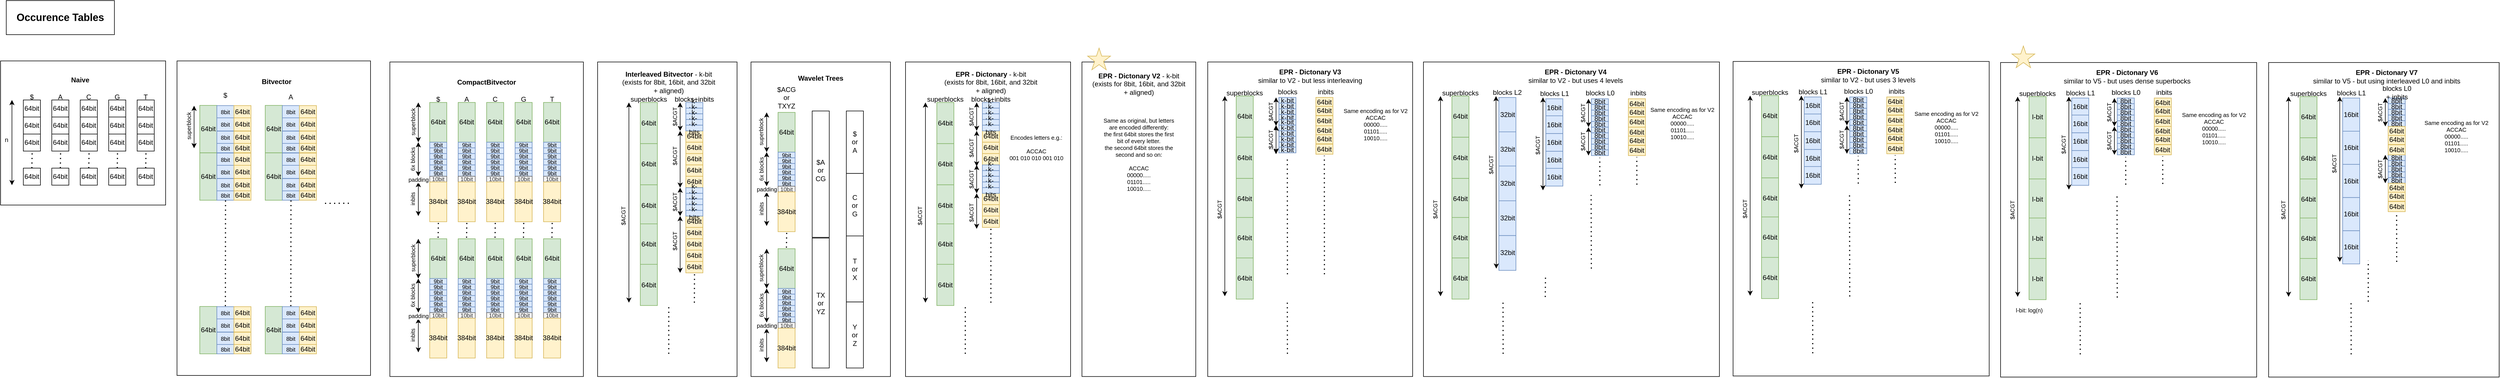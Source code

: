 <mxfile version="20.6.2" type="device"><diagram id="AK6Ww5tUBQvU01SU7w00" name="Page-1"><mxGraphModel dx="4774" dy="2836" grid="1" gridSize="10" guides="1" tooltips="1" connect="1" arrows="1" fold="1" page="1" pageScale="1" pageWidth="3300" pageHeight="4681" math="0" shadow="0"><root><mxCell id="0"/><mxCell id="1" parent="0"/><mxCell id="PT4sYImLEUR-vE2qGyZl-240" value="" style="rounded=0;whiteSpace=wrap;html=1;fontSize=10;" vertex="1" parent="1"><mxGeometry x="3995" y="209.07" width="405" height="553.75" as="geometry"/></mxCell><mxCell id="PT4sYImLEUR-vE2qGyZl-186" value="" style="rounded=0;whiteSpace=wrap;html=1;fontSize=10;" vertex="1" parent="1"><mxGeometry x="320" y="206.25" width="340" height="553.75" as="geometry"/></mxCell><mxCell id="m6CC65_6i_NwIPKKxW05-1562" value="" style="rounded=0;whiteSpace=wrap;html=1;fontSize=10;" parent="1" vertex="1"><mxGeometry x="2510" y="208.13" width="520" height="553.75" as="geometry"/></mxCell><mxCell id="m6CC65_6i_NwIPKKxW05-1502" value="" style="rounded=0;whiteSpace=wrap;html=1;fontSize=10;" parent="1" vertex="1"><mxGeometry x="2131" y="208.13" width="360" height="553.75" as="geometry"/></mxCell><mxCell id="m6CC65_6i_NwIPKKxW05-1444" value="" style="rounded=0;whiteSpace=wrap;html=1;fontSize=10;" parent="1" vertex="1"><mxGeometry x="1910" y="208.13" width="200" height="553.75" as="geometry"/></mxCell><mxCell id="m6CC65_6i_NwIPKKxW05-1443" value="" style="rounded=0;whiteSpace=wrap;html=1;fontSize=10;" parent="1" vertex="1"><mxGeometry x="1600" y="208.13" width="290" height="553.75" as="geometry"/></mxCell><mxCell id="m6CC65_6i_NwIPKKxW05-1442" value="" style="rounded=0;whiteSpace=wrap;html=1;fontSize=10;" parent="1" vertex="1"><mxGeometry x="1328.5" y="208.13" width="245" height="553.75" as="geometry"/></mxCell><mxCell id="m6CC65_6i_NwIPKKxW05-1441" value="" style="rounded=0;whiteSpace=wrap;html=1;fontSize=10;" parent="1" vertex="1"><mxGeometry x="1059" y="208.13" width="245" height="553.75" as="geometry"/></mxCell><mxCell id="m6CC65_6i_NwIPKKxW05-1440" value="" style="rounded=0;whiteSpace=wrap;html=1;fontSize=10;" parent="1" vertex="1"><mxGeometry x="694" y="208.13" width="340" height="553.75" as="geometry"/></mxCell><mxCell id="m6CC65_6i_NwIPKKxW05-1439" value="" style="rounded=0;whiteSpace=wrap;html=1;fontSize=10;" parent="1" vertex="1"><mxGeometry x="10" y="206.25" width="290" height="253.75" as="geometry"/></mxCell><mxCell id="m6CC65_6i_NwIPKKxW05-1" value="64bit" style="rounded=0;whiteSpace=wrap;html=1;" parent="1" vertex="1"><mxGeometry x="50" y="275" width="30" height="30" as="geometry"/></mxCell><mxCell id="m6CC65_6i_NwIPKKxW05-2" value="64bit" style="rounded=0;whiteSpace=wrap;html=1;" parent="1" vertex="1"><mxGeometry x="50" y="305" width="30" height="30" as="geometry"/></mxCell><mxCell id="m6CC65_6i_NwIPKKxW05-3" value="64bit" style="rounded=0;whiteSpace=wrap;html=1;" parent="1" vertex="1"><mxGeometry x="50" y="335" width="30" height="30" as="geometry"/></mxCell><mxCell id="m6CC65_6i_NwIPKKxW05-4" value="64bit" style="rounded=0;whiteSpace=wrap;html=1;" parent="1" vertex="1"><mxGeometry x="50" y="395" width="30" height="30" as="geometry"/></mxCell><mxCell id="m6CC65_6i_NwIPKKxW05-7" value="" style="endArrow=none;dashed=1;html=1;dashPattern=1 3;strokeWidth=2;rounded=0;entryX=0.516;entryY=1.063;entryDx=0;entryDy=0;entryPerimeter=0;" parent="1" target="m6CC65_6i_NwIPKKxW05-3" edge="1"><mxGeometry width="50" height="50" relative="1" as="geometry"><mxPoint x="65" y="395" as="sourcePoint"/><mxPoint x="80" y="395" as="targetPoint"/></mxGeometry></mxCell><mxCell id="m6CC65_6i_NwIPKKxW05-8" value="64bit" style="rounded=0;whiteSpace=wrap;html=1;" parent="1" vertex="1"><mxGeometry x="100" y="275" width="30" height="30" as="geometry"/></mxCell><mxCell id="m6CC65_6i_NwIPKKxW05-9" value="64bit" style="rounded=0;whiteSpace=wrap;html=1;" parent="1" vertex="1"><mxGeometry x="100" y="305" width="30" height="30" as="geometry"/></mxCell><mxCell id="m6CC65_6i_NwIPKKxW05-10" value="64bit" style="rounded=0;whiteSpace=wrap;html=1;" parent="1" vertex="1"><mxGeometry x="100" y="335" width="30" height="30" as="geometry"/></mxCell><mxCell id="m6CC65_6i_NwIPKKxW05-11" value="64bit" style="rounded=0;whiteSpace=wrap;html=1;" parent="1" vertex="1"><mxGeometry x="100" y="395" width="30" height="30" as="geometry"/></mxCell><mxCell id="m6CC65_6i_NwIPKKxW05-12" value="" style="endArrow=none;dashed=1;html=1;dashPattern=1 3;strokeWidth=2;rounded=0;entryX=0.516;entryY=1.063;entryDx=0;entryDy=0;entryPerimeter=0;" parent="1" target="m6CC65_6i_NwIPKKxW05-10" edge="1"><mxGeometry width="50" height="50" relative="1" as="geometry"><mxPoint x="115" y="395" as="sourcePoint"/><mxPoint x="130" y="395" as="targetPoint"/></mxGeometry></mxCell><mxCell id="m6CC65_6i_NwIPKKxW05-13" value="64bit" style="rounded=0;whiteSpace=wrap;html=1;" parent="1" vertex="1"><mxGeometry x="150" y="275" width="30" height="30" as="geometry"/></mxCell><mxCell id="m6CC65_6i_NwIPKKxW05-14" value="64bit" style="rounded=0;whiteSpace=wrap;html=1;" parent="1" vertex="1"><mxGeometry x="150" y="305" width="30" height="30" as="geometry"/></mxCell><mxCell id="m6CC65_6i_NwIPKKxW05-15" value="64bit" style="rounded=0;whiteSpace=wrap;html=1;" parent="1" vertex="1"><mxGeometry x="150" y="335" width="30" height="30" as="geometry"/></mxCell><mxCell id="m6CC65_6i_NwIPKKxW05-16" value="64bit" style="rounded=0;whiteSpace=wrap;html=1;" parent="1" vertex="1"><mxGeometry x="150" y="395" width="30" height="30" as="geometry"/></mxCell><mxCell id="m6CC65_6i_NwIPKKxW05-17" value="" style="endArrow=none;dashed=1;html=1;dashPattern=1 3;strokeWidth=2;rounded=0;entryX=0.516;entryY=1.063;entryDx=0;entryDy=0;entryPerimeter=0;" parent="1" target="m6CC65_6i_NwIPKKxW05-15" edge="1"><mxGeometry width="50" height="50" relative="1" as="geometry"><mxPoint x="165" y="395" as="sourcePoint"/><mxPoint x="180" y="395" as="targetPoint"/></mxGeometry></mxCell><mxCell id="m6CC65_6i_NwIPKKxW05-18" value="64bit" style="rounded=0;whiteSpace=wrap;html=1;" parent="1" vertex="1"><mxGeometry x="200" y="275" width="30" height="30" as="geometry"/></mxCell><mxCell id="m6CC65_6i_NwIPKKxW05-19" value="64bit" style="rounded=0;whiteSpace=wrap;html=1;" parent="1" vertex="1"><mxGeometry x="200" y="305" width="30" height="30" as="geometry"/></mxCell><mxCell id="m6CC65_6i_NwIPKKxW05-20" value="64bit" style="rounded=0;whiteSpace=wrap;html=1;" parent="1" vertex="1"><mxGeometry x="200" y="335" width="30" height="30" as="geometry"/></mxCell><mxCell id="m6CC65_6i_NwIPKKxW05-21" value="64bit" style="rounded=0;whiteSpace=wrap;html=1;" parent="1" vertex="1"><mxGeometry x="200" y="395" width="30" height="30" as="geometry"/></mxCell><mxCell id="m6CC65_6i_NwIPKKxW05-22" value="" style="endArrow=none;dashed=1;html=1;dashPattern=1 3;strokeWidth=2;rounded=0;entryX=0.516;entryY=1.063;entryDx=0;entryDy=0;entryPerimeter=0;" parent="1" target="m6CC65_6i_NwIPKKxW05-20" edge="1"><mxGeometry width="50" height="50" relative="1" as="geometry"><mxPoint x="215" y="395" as="sourcePoint"/><mxPoint x="230" y="395" as="targetPoint"/></mxGeometry></mxCell><mxCell id="m6CC65_6i_NwIPKKxW05-23" value="64bit" style="rounded=0;whiteSpace=wrap;html=1;" parent="1" vertex="1"><mxGeometry x="250" y="275" width="30" height="30" as="geometry"/></mxCell><mxCell id="m6CC65_6i_NwIPKKxW05-24" value="64bit" style="rounded=0;whiteSpace=wrap;html=1;" parent="1" vertex="1"><mxGeometry x="250" y="305" width="30" height="30" as="geometry"/></mxCell><mxCell id="m6CC65_6i_NwIPKKxW05-25" value="64bit" style="rounded=0;whiteSpace=wrap;html=1;" parent="1" vertex="1"><mxGeometry x="250" y="335" width="30" height="30" as="geometry"/></mxCell><mxCell id="m6CC65_6i_NwIPKKxW05-26" value="64bit" style="rounded=0;whiteSpace=wrap;html=1;" parent="1" vertex="1"><mxGeometry x="250" y="395" width="30" height="30" as="geometry"/></mxCell><mxCell id="m6CC65_6i_NwIPKKxW05-27" value="" style="endArrow=none;dashed=1;html=1;dashPattern=1 3;strokeWidth=2;rounded=0;entryX=0.516;entryY=1.063;entryDx=0;entryDy=0;entryPerimeter=0;" parent="1" target="m6CC65_6i_NwIPKKxW05-25" edge="1"><mxGeometry width="50" height="50" relative="1" as="geometry"><mxPoint x="265" y="395" as="sourcePoint"/><mxPoint x="280" y="395" as="targetPoint"/></mxGeometry></mxCell><mxCell id="m6CC65_6i_NwIPKKxW05-28" value="" style="endArrow=classic;startArrow=classic;html=1;rounded=0;" parent="1" edge="1"><mxGeometry width="50" height="50" relative="1" as="geometry"><mxPoint x="30" y="425" as="sourcePoint"/><mxPoint x="30" y="275" as="targetPoint"/></mxGeometry></mxCell><mxCell id="m6CC65_6i_NwIPKKxW05-29" value="n" style="edgeLabel;html=1;align=center;verticalAlign=middle;resizable=0;points=[];" parent="m6CC65_6i_NwIPKKxW05-28" vertex="1" connectable="0"><mxGeometry x="-0.282" y="1" relative="1" as="geometry"><mxPoint x="-9" y="-26" as="offset"/></mxGeometry></mxCell><mxCell id="m6CC65_6i_NwIPKKxW05-31" value="$" style="text;html=1;strokeColor=none;fillColor=none;align=center;verticalAlign=middle;whiteSpace=wrap;rounded=0;" parent="1" vertex="1"><mxGeometry x="50" y="265" width="30" height="10" as="geometry"/></mxCell><mxCell id="m6CC65_6i_NwIPKKxW05-32" value="A" style="text;html=1;strokeColor=none;fillColor=none;align=center;verticalAlign=middle;whiteSpace=wrap;rounded=0;" parent="1" vertex="1"><mxGeometry x="100" y="265" width="30" height="10" as="geometry"/></mxCell><mxCell id="m6CC65_6i_NwIPKKxW05-33" value="C" style="text;html=1;strokeColor=none;fillColor=none;align=center;verticalAlign=middle;whiteSpace=wrap;rounded=0;" parent="1" vertex="1"><mxGeometry x="150" y="265" width="30" height="10" as="geometry"/></mxCell><mxCell id="m6CC65_6i_NwIPKKxW05-34" value="G" style="text;html=1;strokeColor=none;fillColor=none;align=center;verticalAlign=middle;whiteSpace=wrap;rounded=0;" parent="1" vertex="1"><mxGeometry x="200" y="265" width="30" height="10" as="geometry"/></mxCell><mxCell id="m6CC65_6i_NwIPKKxW05-35" value="T" style="text;html=1;strokeColor=none;fillColor=none;align=center;verticalAlign=middle;whiteSpace=wrap;rounded=0;" parent="1" vertex="1"><mxGeometry x="250" y="265" width="30" height="10" as="geometry"/></mxCell><mxCell id="m6CC65_6i_NwIPKKxW05-36" value="&lt;b&gt;Naive&lt;/b&gt;" style="text;html=1;strokeColor=none;fillColor=none;align=center;verticalAlign=middle;whiteSpace=wrap;rounded=0;" parent="1" vertex="1"><mxGeometry x="20" y="225" width="260" height="30" as="geometry"/></mxCell><mxCell id="m6CC65_6i_NwIPKKxW05-37" value="64bit" style="rounded=0;whiteSpace=wrap;html=1;fillColor=#d5e8d4;strokeColor=#82b366;" parent="1" vertex="1"><mxGeometry x="764" y="279.38" width="30" height="70" as="geometry"/></mxCell><mxCell id="m6CC65_6i_NwIPKKxW05-38" value="&lt;font style=&quot;font-size: 10px&quot;&gt;9bit&lt;/font&gt;" style="rounded=0;whiteSpace=wrap;html=1;fillColor=#dae8fc;strokeColor=#6c8ebf;" parent="1" vertex="1"><mxGeometry x="764" y="349.38" width="30" height="10" as="geometry"/></mxCell><mxCell id="m6CC65_6i_NwIPKKxW05-64" value="$" style="text;html=1;strokeColor=none;fillColor=none;align=center;verticalAlign=middle;whiteSpace=wrap;rounded=0;" parent="1" vertex="1"><mxGeometry x="764" y="269.38" width="30" height="10" as="geometry"/></mxCell><mxCell id="m6CC65_6i_NwIPKKxW05-69" value="&lt;b&gt;CompactBitvector&lt;/b&gt;" style="text;html=1;strokeColor=none;fillColor=none;align=center;verticalAlign=middle;whiteSpace=wrap;rounded=0;" parent="1" vertex="1"><mxGeometry x="734" y="229.38" width="260" height="30" as="geometry"/></mxCell><mxCell id="m6CC65_6i_NwIPKKxW05-75" value="&lt;font style=&quot;font-size: 10px&quot;&gt;9bit&lt;/font&gt;" style="rounded=0;whiteSpace=wrap;html=1;fillColor=#dae8fc;strokeColor=#6c8ebf;" parent="1" vertex="1"><mxGeometry x="764" y="359.38" width="30" height="10" as="geometry"/></mxCell><mxCell id="m6CC65_6i_NwIPKKxW05-76" value="&lt;font style=&quot;font-size: 10px&quot;&gt;9bit&lt;/font&gt;" style="rounded=0;whiteSpace=wrap;html=1;fillColor=#dae8fc;strokeColor=#6c8ebf;" parent="1" vertex="1"><mxGeometry x="764" y="369.38" width="30" height="10" as="geometry"/></mxCell><mxCell id="m6CC65_6i_NwIPKKxW05-77" value="&lt;font style=&quot;font-size: 10px&quot;&gt;9bit&lt;/font&gt;" style="rounded=0;whiteSpace=wrap;html=1;fillColor=#dae8fc;strokeColor=#6c8ebf;" parent="1" vertex="1"><mxGeometry x="764" y="379.38" width="30" height="10" as="geometry"/></mxCell><mxCell id="m6CC65_6i_NwIPKKxW05-78" value="&lt;font style=&quot;font-size: 10px&quot;&gt;9bit&lt;/font&gt;" style="rounded=0;whiteSpace=wrap;html=1;fillColor=#dae8fc;strokeColor=#6c8ebf;" parent="1" vertex="1"><mxGeometry x="764" y="389.38" width="30" height="10" as="geometry"/></mxCell><mxCell id="m6CC65_6i_NwIPKKxW05-79" value="&lt;font style=&quot;font-size: 10px&quot;&gt;9bit&lt;/font&gt;" style="rounded=0;whiteSpace=wrap;html=1;fillColor=#dae8fc;strokeColor=#6c8ebf;" parent="1" vertex="1"><mxGeometry x="764" y="399.38" width="30" height="10" as="geometry"/></mxCell><mxCell id="m6CC65_6i_NwIPKKxW05-80" value="&lt;div&gt;&lt;font style=&quot;font-size: 10px&quot;&gt;10bit&lt;/font&gt;&lt;/div&gt;" style="rounded=0;whiteSpace=wrap;html=1;fillColor=#f5f5f5;fontColor=#333333;strokeColor=#666666;" parent="1" vertex="1"><mxGeometry x="764" y="409.38" width="30" height="10" as="geometry"/></mxCell><mxCell id="m6CC65_6i_NwIPKKxW05-81" value="384bit" style="rounded=0;whiteSpace=wrap;html=1;;rotate=90;fillColor=#fff2cc;strokeColor=#d6b656;" parent="1" vertex="1"><mxGeometry x="764" y="419.38" width="30" height="70" as="geometry"/></mxCell><mxCell id="m6CC65_6i_NwIPKKxW05-91" value="" style="endArrow=none;dashed=1;html=1;dashPattern=1 3;strokeWidth=2;rounded=0;entryX=0.516;entryY=1.063;entryDx=0;entryDy=0;entryPerimeter=0;" parent="1" edge="1"><mxGeometry width="50" height="50" relative="1" as="geometry"><mxPoint x="778.76" y="517.49" as="sourcePoint"/><mxPoint x="779.24" y="489.38" as="targetPoint"/></mxGeometry></mxCell><mxCell id="m6CC65_6i_NwIPKKxW05-92" value="" style="endArrow=classic;startArrow=classic;html=1;rounded=0;fontSize=10;" parent="1" edge="1"><mxGeometry width="50" height="50" relative="1" as="geometry"><mxPoint x="744" y="349.38" as="sourcePoint"/><mxPoint x="744" y="279.38" as="targetPoint"/></mxGeometry></mxCell><mxCell id="m6CC65_6i_NwIPKKxW05-93" value="superblock" style="edgeLabel;html=1;align=center;verticalAlign=middle;resizable=0;points=[];fontSize=10;rotation=-90;" parent="m6CC65_6i_NwIPKKxW05-92" vertex="1" connectable="0"><mxGeometry x="0.468" relative="1" as="geometry"><mxPoint x="-10" y="16" as="offset"/></mxGeometry></mxCell><mxCell id="m6CC65_6i_NwIPKKxW05-94" value="" style="endArrow=classic;startArrow=classic;html=1;rounded=0;fontSize=10;" parent="1" edge="1"><mxGeometry width="50" height="50" relative="1" as="geometry"><mxPoint x="744" y="409.38" as="sourcePoint"/><mxPoint x="744" y="349.38" as="targetPoint"/></mxGeometry></mxCell><mxCell id="m6CC65_6i_NwIPKKxW05-95" value="&lt;div&gt;6x blocks&lt;/div&gt;" style="edgeLabel;html=1;align=center;verticalAlign=middle;resizable=0;points=[];fontSize=10;rotation=-90;" parent="m6CC65_6i_NwIPKKxW05-94" vertex="1" connectable="0"><mxGeometry x="0.468" relative="1" as="geometry"><mxPoint x="-10" y="14" as="offset"/></mxGeometry></mxCell><mxCell id="m6CC65_6i_NwIPKKxW05-96" value="" style="endArrow=classic;startArrow=classic;html=1;rounded=0;fontSize=10;" parent="1" edge="1"><mxGeometry width="50" height="50" relative="1" as="geometry"><mxPoint x="744" y="479.38" as="sourcePoint"/><mxPoint x="744" y="419.38" as="targetPoint"/></mxGeometry></mxCell><mxCell id="m6CC65_6i_NwIPKKxW05-97" value="&lt;div&gt;inbits&lt;/div&gt;" style="edgeLabel;html=1;align=center;verticalAlign=middle;resizable=0;points=[];fontSize=10;rotation=-90;" parent="m6CC65_6i_NwIPKKxW05-96" vertex="1" connectable="0"><mxGeometry x="0.468" relative="1" as="geometry"><mxPoint x="-10" y="14" as="offset"/></mxGeometry></mxCell><mxCell id="m6CC65_6i_NwIPKKxW05-100" value="padding" style="edgeLabel;html=1;align=center;verticalAlign=middle;resizable=0;points=[];fontSize=10;rotation=0;" parent="1" vertex="1" connectable="0"><mxGeometry x="744" y="414.385" as="geometry"/></mxCell><mxCell id="m6CC65_6i_NwIPKKxW05-101" value="64bit" style="rounded=0;whiteSpace=wrap;html=1;fillColor=#d5e8d4;strokeColor=#82b366;" parent="1" vertex="1"><mxGeometry x="764" y="519.38" width="30" height="70" as="geometry"/></mxCell><mxCell id="m6CC65_6i_NwIPKKxW05-102" value="&lt;font style=&quot;font-size: 10px&quot;&gt;9bit&lt;/font&gt;" style="rounded=0;whiteSpace=wrap;html=1;fillColor=#dae8fc;strokeColor=#6c8ebf;" parent="1" vertex="1"><mxGeometry x="764" y="589.38" width="30" height="10" as="geometry"/></mxCell><mxCell id="m6CC65_6i_NwIPKKxW05-104" value="&lt;font style=&quot;font-size: 10px&quot;&gt;9bit&lt;/font&gt;" style="rounded=0;whiteSpace=wrap;html=1;fillColor=#dae8fc;strokeColor=#6c8ebf;" parent="1" vertex="1"><mxGeometry x="764" y="599.38" width="30" height="10" as="geometry"/></mxCell><mxCell id="m6CC65_6i_NwIPKKxW05-105" value="&lt;font style=&quot;font-size: 10px&quot;&gt;9bit&lt;/font&gt;" style="rounded=0;whiteSpace=wrap;html=1;fillColor=#dae8fc;strokeColor=#6c8ebf;" parent="1" vertex="1"><mxGeometry x="764" y="609.38" width="30" height="10" as="geometry"/></mxCell><mxCell id="m6CC65_6i_NwIPKKxW05-106" value="&lt;font style=&quot;font-size: 10px&quot;&gt;9bit&lt;/font&gt;" style="rounded=0;whiteSpace=wrap;html=1;fillColor=#dae8fc;strokeColor=#6c8ebf;" parent="1" vertex="1"><mxGeometry x="764" y="619.38" width="30" height="10" as="geometry"/></mxCell><mxCell id="m6CC65_6i_NwIPKKxW05-107" value="&lt;font style=&quot;font-size: 10px&quot;&gt;9bit&lt;/font&gt;" style="rounded=0;whiteSpace=wrap;html=1;fillColor=#dae8fc;strokeColor=#6c8ebf;" parent="1" vertex="1"><mxGeometry x="764" y="629.38" width="30" height="10" as="geometry"/></mxCell><mxCell id="m6CC65_6i_NwIPKKxW05-108" value="&lt;font style=&quot;font-size: 10px&quot;&gt;9bit&lt;/font&gt;" style="rounded=0;whiteSpace=wrap;html=1;fillColor=#dae8fc;strokeColor=#6c8ebf;" parent="1" vertex="1"><mxGeometry x="764" y="639.38" width="30" height="10" as="geometry"/></mxCell><mxCell id="m6CC65_6i_NwIPKKxW05-109" value="&lt;div&gt;&lt;font style=&quot;font-size: 10px&quot;&gt;10bit&lt;/font&gt;&lt;/div&gt;" style="rounded=0;whiteSpace=wrap;html=1;fillColor=#f5f5f5;fontColor=#333333;strokeColor=#666666;" parent="1" vertex="1"><mxGeometry x="764" y="649.38" width="30" height="10" as="geometry"/></mxCell><mxCell id="m6CC65_6i_NwIPKKxW05-110" value="384bit" style="rounded=0;whiteSpace=wrap;html=1;;rotate=90;fillColor=#fff2cc;strokeColor=#d6b656;" parent="1" vertex="1"><mxGeometry x="764" y="659.38" width="30" height="70" as="geometry"/></mxCell><mxCell id="m6CC65_6i_NwIPKKxW05-111" value="" style="endArrow=classic;startArrow=classic;html=1;rounded=0;fontSize=10;" parent="1" edge="1"><mxGeometry width="50" height="50" relative="1" as="geometry"><mxPoint x="744" y="589.38" as="sourcePoint"/><mxPoint x="744" y="519.38" as="targetPoint"/></mxGeometry></mxCell><mxCell id="m6CC65_6i_NwIPKKxW05-112" value="superblock" style="edgeLabel;html=1;align=center;verticalAlign=middle;resizable=0;points=[];fontSize=10;rotation=-90;" parent="m6CC65_6i_NwIPKKxW05-111" vertex="1" connectable="0"><mxGeometry x="0.468" relative="1" as="geometry"><mxPoint x="-10" y="16" as="offset"/></mxGeometry></mxCell><mxCell id="m6CC65_6i_NwIPKKxW05-113" value="" style="endArrow=classic;startArrow=classic;html=1;rounded=0;fontSize=10;" parent="1" edge="1"><mxGeometry width="50" height="50" relative="1" as="geometry"><mxPoint x="744" y="649.38" as="sourcePoint"/><mxPoint x="744" y="589.38" as="targetPoint"/></mxGeometry></mxCell><mxCell id="m6CC65_6i_NwIPKKxW05-114" value="&lt;div&gt;6x blocks&lt;/div&gt;" style="edgeLabel;html=1;align=center;verticalAlign=middle;resizable=0;points=[];fontSize=10;rotation=-90;" parent="m6CC65_6i_NwIPKKxW05-113" vertex="1" connectable="0"><mxGeometry x="0.468" relative="1" as="geometry"><mxPoint x="-10" y="14" as="offset"/></mxGeometry></mxCell><mxCell id="m6CC65_6i_NwIPKKxW05-115" value="" style="endArrow=classic;startArrow=classic;html=1;rounded=0;fontSize=10;" parent="1" edge="1"><mxGeometry width="50" height="50" relative="1" as="geometry"><mxPoint x="744" y="719.38" as="sourcePoint"/><mxPoint x="744" y="659.38" as="targetPoint"/></mxGeometry></mxCell><mxCell id="m6CC65_6i_NwIPKKxW05-116" value="&lt;div&gt;inbits&lt;/div&gt;" style="edgeLabel;html=1;align=center;verticalAlign=middle;resizable=0;points=[];fontSize=10;rotation=-90;" parent="m6CC65_6i_NwIPKKxW05-115" vertex="1" connectable="0"><mxGeometry x="0.468" relative="1" as="geometry"><mxPoint x="-10" y="14" as="offset"/></mxGeometry></mxCell><mxCell id="m6CC65_6i_NwIPKKxW05-117" value="padding" style="edgeLabel;html=1;align=center;verticalAlign=middle;resizable=0;points=[];fontSize=10;rotation=0;" parent="1" vertex="1" connectable="0"><mxGeometry x="744" y="654.385" as="geometry"/></mxCell><mxCell id="m6CC65_6i_NwIPKKxW05-118" value="64bit" style="rounded=0;whiteSpace=wrap;html=1;fillColor=#d5e8d4;strokeColor=#82b366;" parent="1" vertex="1"><mxGeometry x="814" y="279.38" width="30" height="70" as="geometry"/></mxCell><mxCell id="m6CC65_6i_NwIPKKxW05-119" value="&lt;font style=&quot;font-size: 10px&quot;&gt;9bit&lt;/font&gt;" style="rounded=0;whiteSpace=wrap;html=1;fillColor=#dae8fc;strokeColor=#6c8ebf;" parent="1" vertex="1"><mxGeometry x="814" y="349.38" width="30" height="10" as="geometry"/></mxCell><mxCell id="m6CC65_6i_NwIPKKxW05-120" value="A" style="text;html=1;strokeColor=none;fillColor=none;align=center;verticalAlign=middle;whiteSpace=wrap;rounded=0;" parent="1" vertex="1"><mxGeometry x="814" y="269.38" width="30" height="10" as="geometry"/></mxCell><mxCell id="m6CC65_6i_NwIPKKxW05-121" value="&lt;font style=&quot;font-size: 10px&quot;&gt;9bit&lt;/font&gt;" style="rounded=0;whiteSpace=wrap;html=1;fillColor=#dae8fc;strokeColor=#6c8ebf;" parent="1" vertex="1"><mxGeometry x="814" y="359.38" width="30" height="10" as="geometry"/></mxCell><mxCell id="m6CC65_6i_NwIPKKxW05-122" value="&lt;font style=&quot;font-size: 10px&quot;&gt;9bit&lt;/font&gt;" style="rounded=0;whiteSpace=wrap;html=1;fillColor=#dae8fc;strokeColor=#6c8ebf;" parent="1" vertex="1"><mxGeometry x="814" y="369.38" width="30" height="10" as="geometry"/></mxCell><mxCell id="m6CC65_6i_NwIPKKxW05-123" value="&lt;font style=&quot;font-size: 10px&quot;&gt;9bit&lt;/font&gt;" style="rounded=0;whiteSpace=wrap;html=1;fillColor=#dae8fc;strokeColor=#6c8ebf;" parent="1" vertex="1"><mxGeometry x="814" y="379.38" width="30" height="10" as="geometry"/></mxCell><mxCell id="m6CC65_6i_NwIPKKxW05-124" value="&lt;font style=&quot;font-size: 10px&quot;&gt;9bit&lt;/font&gt;" style="rounded=0;whiteSpace=wrap;html=1;fillColor=#dae8fc;strokeColor=#6c8ebf;" parent="1" vertex="1"><mxGeometry x="814" y="389.38" width="30" height="10" as="geometry"/></mxCell><mxCell id="m6CC65_6i_NwIPKKxW05-125" value="&lt;font style=&quot;font-size: 10px&quot;&gt;9bit&lt;/font&gt;" style="rounded=0;whiteSpace=wrap;html=1;fillColor=#dae8fc;strokeColor=#6c8ebf;" parent="1" vertex="1"><mxGeometry x="814" y="399.38" width="30" height="10" as="geometry"/></mxCell><mxCell id="m6CC65_6i_NwIPKKxW05-126" value="&lt;div&gt;&lt;font style=&quot;font-size: 10px&quot;&gt;10bit&lt;/font&gt;&lt;/div&gt;" style="rounded=0;whiteSpace=wrap;html=1;fillColor=#f5f5f5;fontColor=#333333;strokeColor=#666666;" parent="1" vertex="1"><mxGeometry x="814" y="409.38" width="30" height="10" as="geometry"/></mxCell><mxCell id="m6CC65_6i_NwIPKKxW05-127" value="384bit" style="rounded=0;whiteSpace=wrap;html=1;;rotate=90;fillColor=#fff2cc;strokeColor=#d6b656;" parent="1" vertex="1"><mxGeometry x="814" y="419.38" width="30" height="70" as="geometry"/></mxCell><mxCell id="m6CC65_6i_NwIPKKxW05-128" value="" style="endArrow=none;dashed=1;html=1;dashPattern=1 3;strokeWidth=2;rounded=0;entryX=0.516;entryY=1.063;entryDx=0;entryDy=0;entryPerimeter=0;" parent="1" edge="1"><mxGeometry width="50" height="50" relative="1" as="geometry"><mxPoint x="828.76" y="517.49" as="sourcePoint"/><mxPoint x="829.24" y="489.38" as="targetPoint"/></mxGeometry></mxCell><mxCell id="m6CC65_6i_NwIPKKxW05-136" value="64bit" style="rounded=0;whiteSpace=wrap;html=1;fillColor=#d5e8d4;strokeColor=#82b366;" parent="1" vertex="1"><mxGeometry x="814" y="519.38" width="30" height="70" as="geometry"/></mxCell><mxCell id="m6CC65_6i_NwIPKKxW05-137" value="&lt;font style=&quot;font-size: 10px&quot;&gt;9bit&lt;/font&gt;" style="rounded=0;whiteSpace=wrap;html=1;fillColor=#dae8fc;strokeColor=#6c8ebf;" parent="1" vertex="1"><mxGeometry x="814" y="589.38" width="30" height="10" as="geometry"/></mxCell><mxCell id="m6CC65_6i_NwIPKKxW05-138" value="&lt;font style=&quot;font-size: 10px&quot;&gt;9bit&lt;/font&gt;" style="rounded=0;whiteSpace=wrap;html=1;fillColor=#dae8fc;strokeColor=#6c8ebf;" parent="1" vertex="1"><mxGeometry x="814" y="599.38" width="30" height="10" as="geometry"/></mxCell><mxCell id="m6CC65_6i_NwIPKKxW05-139" value="&lt;font style=&quot;font-size: 10px&quot;&gt;9bit&lt;/font&gt;" style="rounded=0;whiteSpace=wrap;html=1;fillColor=#dae8fc;strokeColor=#6c8ebf;" parent="1" vertex="1"><mxGeometry x="814" y="609.38" width="30" height="10" as="geometry"/></mxCell><mxCell id="m6CC65_6i_NwIPKKxW05-140" value="&lt;font style=&quot;font-size: 10px&quot;&gt;9bit&lt;/font&gt;" style="rounded=0;whiteSpace=wrap;html=1;fillColor=#dae8fc;strokeColor=#6c8ebf;" parent="1" vertex="1"><mxGeometry x="814" y="619.38" width="30" height="10" as="geometry"/></mxCell><mxCell id="m6CC65_6i_NwIPKKxW05-141" value="&lt;font style=&quot;font-size: 10px&quot;&gt;9bit&lt;/font&gt;" style="rounded=0;whiteSpace=wrap;html=1;fillColor=#dae8fc;strokeColor=#6c8ebf;" parent="1" vertex="1"><mxGeometry x="814" y="629.38" width="30" height="10" as="geometry"/></mxCell><mxCell id="m6CC65_6i_NwIPKKxW05-142" value="&lt;font style=&quot;font-size: 10px&quot;&gt;9bit&lt;/font&gt;" style="rounded=0;whiteSpace=wrap;html=1;fillColor=#dae8fc;strokeColor=#6c8ebf;" parent="1" vertex="1"><mxGeometry x="814" y="639.38" width="30" height="10" as="geometry"/></mxCell><mxCell id="m6CC65_6i_NwIPKKxW05-143" value="&lt;div&gt;&lt;font style=&quot;font-size: 10px&quot;&gt;10bit&lt;/font&gt;&lt;/div&gt;" style="rounded=0;whiteSpace=wrap;html=1;fillColor=#f5f5f5;fontColor=#333333;strokeColor=#666666;" parent="1" vertex="1"><mxGeometry x="814" y="649.38" width="30" height="10" as="geometry"/></mxCell><mxCell id="m6CC65_6i_NwIPKKxW05-144" value="384bit" style="rounded=0;whiteSpace=wrap;html=1;;rotate=90;fillColor=#fff2cc;strokeColor=#d6b656;" parent="1" vertex="1"><mxGeometry x="814" y="659.38" width="30" height="70" as="geometry"/></mxCell><mxCell id="m6CC65_6i_NwIPKKxW05-152" value="64bit" style="rounded=0;whiteSpace=wrap;html=1;fillColor=#d5e8d4;strokeColor=#82b366;" parent="1" vertex="1"><mxGeometry x="864" y="279.38" width="30" height="70" as="geometry"/></mxCell><mxCell id="m6CC65_6i_NwIPKKxW05-153" value="&lt;font style=&quot;font-size: 10px&quot;&gt;9bit&lt;/font&gt;" style="rounded=0;whiteSpace=wrap;html=1;fillColor=#dae8fc;strokeColor=#6c8ebf;" parent="1" vertex="1"><mxGeometry x="864" y="349.38" width="30" height="10" as="geometry"/></mxCell><mxCell id="m6CC65_6i_NwIPKKxW05-154" value="C" style="text;html=1;strokeColor=none;fillColor=none;align=center;verticalAlign=middle;whiteSpace=wrap;rounded=0;" parent="1" vertex="1"><mxGeometry x="864" y="269.38" width="30" height="10" as="geometry"/></mxCell><mxCell id="m6CC65_6i_NwIPKKxW05-155" value="&lt;font style=&quot;font-size: 10px&quot;&gt;9bit&lt;/font&gt;" style="rounded=0;whiteSpace=wrap;html=1;fillColor=#dae8fc;strokeColor=#6c8ebf;" parent="1" vertex="1"><mxGeometry x="864" y="359.38" width="30" height="10" as="geometry"/></mxCell><mxCell id="m6CC65_6i_NwIPKKxW05-156" value="&lt;font style=&quot;font-size: 10px&quot;&gt;9bit&lt;/font&gt;" style="rounded=0;whiteSpace=wrap;html=1;fillColor=#dae8fc;strokeColor=#6c8ebf;" parent="1" vertex="1"><mxGeometry x="864" y="369.38" width="30" height="10" as="geometry"/></mxCell><mxCell id="m6CC65_6i_NwIPKKxW05-157" value="&lt;font style=&quot;font-size: 10px&quot;&gt;9bit&lt;/font&gt;" style="rounded=0;whiteSpace=wrap;html=1;fillColor=#dae8fc;strokeColor=#6c8ebf;" parent="1" vertex="1"><mxGeometry x="864" y="379.38" width="30" height="10" as="geometry"/></mxCell><mxCell id="m6CC65_6i_NwIPKKxW05-158" value="&lt;font style=&quot;font-size: 10px&quot;&gt;9bit&lt;/font&gt;" style="rounded=0;whiteSpace=wrap;html=1;fillColor=#dae8fc;strokeColor=#6c8ebf;" parent="1" vertex="1"><mxGeometry x="864" y="389.38" width="30" height="10" as="geometry"/></mxCell><mxCell id="m6CC65_6i_NwIPKKxW05-159" value="&lt;font style=&quot;font-size: 10px&quot;&gt;9bit&lt;/font&gt;" style="rounded=0;whiteSpace=wrap;html=1;fillColor=#dae8fc;strokeColor=#6c8ebf;" parent="1" vertex="1"><mxGeometry x="864" y="399.38" width="30" height="10" as="geometry"/></mxCell><mxCell id="m6CC65_6i_NwIPKKxW05-160" value="&lt;div&gt;&lt;font style=&quot;font-size: 10px&quot;&gt;10bit&lt;/font&gt;&lt;/div&gt;" style="rounded=0;whiteSpace=wrap;html=1;fillColor=#f5f5f5;fontColor=#333333;strokeColor=#666666;" parent="1" vertex="1"><mxGeometry x="864" y="409.38" width="30" height="10" as="geometry"/></mxCell><mxCell id="m6CC65_6i_NwIPKKxW05-161" value="384bit" style="rounded=0;whiteSpace=wrap;html=1;;rotate=90;fillColor=#fff2cc;strokeColor=#d6b656;" parent="1" vertex="1"><mxGeometry x="864" y="419.38" width="30" height="70" as="geometry"/></mxCell><mxCell id="m6CC65_6i_NwIPKKxW05-162" value="" style="endArrow=none;dashed=1;html=1;dashPattern=1 3;strokeWidth=2;rounded=0;entryX=0.516;entryY=1.063;entryDx=0;entryDy=0;entryPerimeter=0;" parent="1" edge="1"><mxGeometry width="50" height="50" relative="1" as="geometry"><mxPoint x="878.76" y="517.49" as="sourcePoint"/><mxPoint x="879.24" y="489.38" as="targetPoint"/></mxGeometry></mxCell><mxCell id="m6CC65_6i_NwIPKKxW05-163" value="64bit" style="rounded=0;whiteSpace=wrap;html=1;fillColor=#d5e8d4;strokeColor=#82b366;" parent="1" vertex="1"><mxGeometry x="864" y="519.38" width="30" height="70" as="geometry"/></mxCell><mxCell id="m6CC65_6i_NwIPKKxW05-164" value="&lt;font style=&quot;font-size: 10px&quot;&gt;9bit&lt;/font&gt;" style="rounded=0;whiteSpace=wrap;html=1;fillColor=#dae8fc;strokeColor=#6c8ebf;" parent="1" vertex="1"><mxGeometry x="864" y="589.38" width="30" height="10" as="geometry"/></mxCell><mxCell id="m6CC65_6i_NwIPKKxW05-165" value="&lt;font style=&quot;font-size: 10px&quot;&gt;9bit&lt;/font&gt;" style="rounded=0;whiteSpace=wrap;html=1;fillColor=#dae8fc;strokeColor=#6c8ebf;" parent="1" vertex="1"><mxGeometry x="864" y="599.38" width="30" height="10" as="geometry"/></mxCell><mxCell id="m6CC65_6i_NwIPKKxW05-166" value="&lt;font style=&quot;font-size: 10px&quot;&gt;9bit&lt;/font&gt;" style="rounded=0;whiteSpace=wrap;html=1;fillColor=#dae8fc;strokeColor=#6c8ebf;" parent="1" vertex="1"><mxGeometry x="864" y="609.38" width="30" height="10" as="geometry"/></mxCell><mxCell id="m6CC65_6i_NwIPKKxW05-167" value="&lt;font style=&quot;font-size: 10px&quot;&gt;9bit&lt;/font&gt;" style="rounded=0;whiteSpace=wrap;html=1;fillColor=#dae8fc;strokeColor=#6c8ebf;" parent="1" vertex="1"><mxGeometry x="864" y="619.38" width="30" height="10" as="geometry"/></mxCell><mxCell id="m6CC65_6i_NwIPKKxW05-168" value="&lt;font style=&quot;font-size: 10px&quot;&gt;9bit&lt;/font&gt;" style="rounded=0;whiteSpace=wrap;html=1;fillColor=#dae8fc;strokeColor=#6c8ebf;" parent="1" vertex="1"><mxGeometry x="864" y="629.38" width="30" height="10" as="geometry"/></mxCell><mxCell id="m6CC65_6i_NwIPKKxW05-169" value="&lt;font style=&quot;font-size: 10px&quot;&gt;9bit&lt;/font&gt;" style="rounded=0;whiteSpace=wrap;html=1;fillColor=#dae8fc;strokeColor=#6c8ebf;" parent="1" vertex="1"><mxGeometry x="864" y="639.38" width="30" height="10" as="geometry"/></mxCell><mxCell id="m6CC65_6i_NwIPKKxW05-170" value="&lt;div&gt;&lt;font style=&quot;font-size: 10px&quot;&gt;10bit&lt;/font&gt;&lt;/div&gt;" style="rounded=0;whiteSpace=wrap;html=1;fillColor=#f5f5f5;fontColor=#333333;strokeColor=#666666;" parent="1" vertex="1"><mxGeometry x="864" y="649.38" width="30" height="10" as="geometry"/></mxCell><mxCell id="m6CC65_6i_NwIPKKxW05-171" value="384bit" style="rounded=0;whiteSpace=wrap;html=1;;rotate=90;fillColor=#fff2cc;strokeColor=#d6b656;" parent="1" vertex="1"><mxGeometry x="864" y="659.38" width="30" height="70" as="geometry"/></mxCell><mxCell id="m6CC65_6i_NwIPKKxW05-172" value="64bit" style="rounded=0;whiteSpace=wrap;html=1;fillColor=#d5e8d4;strokeColor=#82b366;" parent="1" vertex="1"><mxGeometry x="914" y="279.38" width="30" height="70" as="geometry"/></mxCell><mxCell id="m6CC65_6i_NwIPKKxW05-173" value="&lt;font style=&quot;font-size: 10px&quot;&gt;9bit&lt;/font&gt;" style="rounded=0;whiteSpace=wrap;html=1;fillColor=#dae8fc;strokeColor=#6c8ebf;" parent="1" vertex="1"><mxGeometry x="914" y="349.38" width="30" height="10" as="geometry"/></mxCell><mxCell id="m6CC65_6i_NwIPKKxW05-174" value="G" style="text;html=1;strokeColor=none;fillColor=none;align=center;verticalAlign=middle;whiteSpace=wrap;rounded=0;" parent="1" vertex="1"><mxGeometry x="914" y="269.38" width="30" height="10" as="geometry"/></mxCell><mxCell id="m6CC65_6i_NwIPKKxW05-175" value="&lt;font style=&quot;font-size: 10px&quot;&gt;9bit&lt;/font&gt;" style="rounded=0;whiteSpace=wrap;html=1;fillColor=#dae8fc;strokeColor=#6c8ebf;" parent="1" vertex="1"><mxGeometry x="914" y="359.38" width="30" height="10" as="geometry"/></mxCell><mxCell id="m6CC65_6i_NwIPKKxW05-176" value="&lt;font style=&quot;font-size: 10px&quot;&gt;9bit&lt;/font&gt;" style="rounded=0;whiteSpace=wrap;html=1;fillColor=#dae8fc;strokeColor=#6c8ebf;" parent="1" vertex="1"><mxGeometry x="914" y="369.38" width="30" height="10" as="geometry"/></mxCell><mxCell id="m6CC65_6i_NwIPKKxW05-177" value="&lt;font style=&quot;font-size: 10px&quot;&gt;9bit&lt;/font&gt;" style="rounded=0;whiteSpace=wrap;html=1;fillColor=#dae8fc;strokeColor=#6c8ebf;" parent="1" vertex="1"><mxGeometry x="914" y="379.38" width="30" height="10" as="geometry"/></mxCell><mxCell id="m6CC65_6i_NwIPKKxW05-178" value="&lt;font style=&quot;font-size: 10px&quot;&gt;9bit&lt;/font&gt;" style="rounded=0;whiteSpace=wrap;html=1;fillColor=#dae8fc;strokeColor=#6c8ebf;" parent="1" vertex="1"><mxGeometry x="914" y="389.38" width="30" height="10" as="geometry"/></mxCell><mxCell id="m6CC65_6i_NwIPKKxW05-179" value="&lt;font style=&quot;font-size: 10px&quot;&gt;9bit&lt;/font&gt;" style="rounded=0;whiteSpace=wrap;html=1;fillColor=#dae8fc;strokeColor=#6c8ebf;" parent="1" vertex="1"><mxGeometry x="914" y="399.38" width="30" height="10" as="geometry"/></mxCell><mxCell id="m6CC65_6i_NwIPKKxW05-180" value="&lt;div&gt;&lt;font style=&quot;font-size: 10px&quot;&gt;10bit&lt;/font&gt;&lt;/div&gt;" style="rounded=0;whiteSpace=wrap;html=1;fillColor=#f5f5f5;fontColor=#333333;strokeColor=#666666;" parent="1" vertex="1"><mxGeometry x="914" y="409.38" width="30" height="10" as="geometry"/></mxCell><mxCell id="m6CC65_6i_NwIPKKxW05-181" value="384bit" style="rounded=0;whiteSpace=wrap;html=1;;rotate=90;fillColor=#fff2cc;strokeColor=#d6b656;" parent="1" vertex="1"><mxGeometry x="914" y="419.38" width="30" height="70" as="geometry"/></mxCell><mxCell id="m6CC65_6i_NwIPKKxW05-182" value="" style="endArrow=none;dashed=1;html=1;dashPattern=1 3;strokeWidth=2;rounded=0;entryX=0.516;entryY=1.063;entryDx=0;entryDy=0;entryPerimeter=0;" parent="1" edge="1"><mxGeometry width="50" height="50" relative="1" as="geometry"><mxPoint x="928.76" y="517.49" as="sourcePoint"/><mxPoint x="929.24" y="489.38" as="targetPoint"/></mxGeometry></mxCell><mxCell id="m6CC65_6i_NwIPKKxW05-183" value="64bit" style="rounded=0;whiteSpace=wrap;html=1;fillColor=#d5e8d4;strokeColor=#82b366;" parent="1" vertex="1"><mxGeometry x="914" y="519.38" width="30" height="70" as="geometry"/></mxCell><mxCell id="m6CC65_6i_NwIPKKxW05-184" value="&lt;font style=&quot;font-size: 10px&quot;&gt;9bit&lt;/font&gt;" style="rounded=0;whiteSpace=wrap;html=1;fillColor=#dae8fc;strokeColor=#6c8ebf;" parent="1" vertex="1"><mxGeometry x="914" y="589.38" width="30" height="10" as="geometry"/></mxCell><mxCell id="m6CC65_6i_NwIPKKxW05-185" value="&lt;font style=&quot;font-size: 10px&quot;&gt;9bit&lt;/font&gt;" style="rounded=0;whiteSpace=wrap;html=1;fillColor=#dae8fc;strokeColor=#6c8ebf;" parent="1" vertex="1"><mxGeometry x="914" y="599.38" width="30" height="10" as="geometry"/></mxCell><mxCell id="m6CC65_6i_NwIPKKxW05-186" value="&lt;font style=&quot;font-size: 10px&quot;&gt;9bit&lt;/font&gt;" style="rounded=0;whiteSpace=wrap;html=1;fillColor=#dae8fc;strokeColor=#6c8ebf;" parent="1" vertex="1"><mxGeometry x="914" y="609.38" width="30" height="10" as="geometry"/></mxCell><mxCell id="m6CC65_6i_NwIPKKxW05-187" value="&lt;font style=&quot;font-size: 10px&quot;&gt;9bit&lt;/font&gt;" style="rounded=0;whiteSpace=wrap;html=1;fillColor=#dae8fc;strokeColor=#6c8ebf;" parent="1" vertex="1"><mxGeometry x="914" y="619.38" width="30" height="10" as="geometry"/></mxCell><mxCell id="m6CC65_6i_NwIPKKxW05-188" value="&lt;font style=&quot;font-size: 10px&quot;&gt;9bit&lt;/font&gt;" style="rounded=0;whiteSpace=wrap;html=1;fillColor=#dae8fc;strokeColor=#6c8ebf;" parent="1" vertex="1"><mxGeometry x="914" y="629.38" width="30" height="10" as="geometry"/></mxCell><mxCell id="m6CC65_6i_NwIPKKxW05-189" value="&lt;font style=&quot;font-size: 10px&quot;&gt;9bit&lt;/font&gt;" style="rounded=0;whiteSpace=wrap;html=1;fillColor=#dae8fc;strokeColor=#6c8ebf;" parent="1" vertex="1"><mxGeometry x="914" y="639.38" width="30" height="10" as="geometry"/></mxCell><mxCell id="m6CC65_6i_NwIPKKxW05-190" value="&lt;div&gt;&lt;font style=&quot;font-size: 10px&quot;&gt;10bit&lt;/font&gt;&lt;/div&gt;" style="rounded=0;whiteSpace=wrap;html=1;fillColor=#f5f5f5;fontColor=#333333;strokeColor=#666666;" parent="1" vertex="1"><mxGeometry x="914" y="649.38" width="30" height="10" as="geometry"/></mxCell><mxCell id="m6CC65_6i_NwIPKKxW05-191" value="384bit" style="rounded=0;whiteSpace=wrap;html=1;;rotate=90;fillColor=#fff2cc;strokeColor=#d6b656;" parent="1" vertex="1"><mxGeometry x="914" y="659.38" width="30" height="70" as="geometry"/></mxCell><mxCell id="m6CC65_6i_NwIPKKxW05-192" value="64bit" style="rounded=0;whiteSpace=wrap;html=1;fillColor=#d5e8d4;strokeColor=#82b366;" parent="1" vertex="1"><mxGeometry x="964" y="279.38" width="30" height="70" as="geometry"/></mxCell><mxCell id="m6CC65_6i_NwIPKKxW05-193" value="&lt;font style=&quot;font-size: 10px&quot;&gt;9bit&lt;/font&gt;" style="rounded=0;whiteSpace=wrap;html=1;fillColor=#dae8fc;strokeColor=#6c8ebf;" parent="1" vertex="1"><mxGeometry x="964" y="349.38" width="30" height="10" as="geometry"/></mxCell><mxCell id="m6CC65_6i_NwIPKKxW05-194" value="T" style="text;html=1;strokeColor=none;fillColor=none;align=center;verticalAlign=middle;whiteSpace=wrap;rounded=0;" parent="1" vertex="1"><mxGeometry x="964" y="269.38" width="30" height="10" as="geometry"/></mxCell><mxCell id="m6CC65_6i_NwIPKKxW05-195" value="&lt;font style=&quot;font-size: 10px&quot;&gt;9bit&lt;/font&gt;" style="rounded=0;whiteSpace=wrap;html=1;fillColor=#dae8fc;strokeColor=#6c8ebf;" parent="1" vertex="1"><mxGeometry x="964" y="359.38" width="30" height="10" as="geometry"/></mxCell><mxCell id="m6CC65_6i_NwIPKKxW05-196" value="&lt;font style=&quot;font-size: 10px&quot;&gt;9bit&lt;/font&gt;" style="rounded=0;whiteSpace=wrap;html=1;fillColor=#dae8fc;strokeColor=#6c8ebf;" parent="1" vertex="1"><mxGeometry x="964" y="369.38" width="30" height="10" as="geometry"/></mxCell><mxCell id="m6CC65_6i_NwIPKKxW05-197" value="&lt;font style=&quot;font-size: 10px&quot;&gt;9bit&lt;/font&gt;" style="rounded=0;whiteSpace=wrap;html=1;fillColor=#dae8fc;strokeColor=#6c8ebf;" parent="1" vertex="1"><mxGeometry x="964" y="379.38" width="30" height="10" as="geometry"/></mxCell><mxCell id="m6CC65_6i_NwIPKKxW05-198" value="&lt;font style=&quot;font-size: 10px&quot;&gt;9bit&lt;/font&gt;" style="rounded=0;whiteSpace=wrap;html=1;fillColor=#dae8fc;strokeColor=#6c8ebf;" parent="1" vertex="1"><mxGeometry x="964" y="389.38" width="30" height="10" as="geometry"/></mxCell><mxCell id="m6CC65_6i_NwIPKKxW05-199" value="&lt;font style=&quot;font-size: 10px&quot;&gt;9bit&lt;/font&gt;" style="rounded=0;whiteSpace=wrap;html=1;fillColor=#dae8fc;strokeColor=#6c8ebf;" parent="1" vertex="1"><mxGeometry x="964" y="399.38" width="30" height="10" as="geometry"/></mxCell><mxCell id="m6CC65_6i_NwIPKKxW05-200" value="&lt;div&gt;&lt;font style=&quot;font-size: 10px&quot;&gt;10bit&lt;/font&gt;&lt;/div&gt;" style="rounded=0;whiteSpace=wrap;html=1;fillColor=#f5f5f5;fontColor=#333333;strokeColor=#666666;" parent="1" vertex="1"><mxGeometry x="964" y="409.38" width="30" height="10" as="geometry"/></mxCell><mxCell id="m6CC65_6i_NwIPKKxW05-201" value="384bit" style="rounded=0;whiteSpace=wrap;html=1;;rotate=90;fillColor=#fff2cc;strokeColor=#d6b656;" parent="1" vertex="1"><mxGeometry x="964" y="419.38" width="30" height="70" as="geometry"/></mxCell><mxCell id="m6CC65_6i_NwIPKKxW05-202" value="" style="endArrow=none;dashed=1;html=1;dashPattern=1 3;strokeWidth=2;rounded=0;entryX=0.516;entryY=1.063;entryDx=0;entryDy=0;entryPerimeter=0;" parent="1" edge="1"><mxGeometry width="50" height="50" relative="1" as="geometry"><mxPoint x="978.76" y="517.49" as="sourcePoint"/><mxPoint x="979.24" y="489.38" as="targetPoint"/></mxGeometry></mxCell><mxCell id="m6CC65_6i_NwIPKKxW05-203" value="64bit" style="rounded=0;whiteSpace=wrap;html=1;fillColor=#d5e8d4;strokeColor=#82b366;" parent="1" vertex="1"><mxGeometry x="964" y="519.38" width="30" height="70" as="geometry"/></mxCell><mxCell id="m6CC65_6i_NwIPKKxW05-204" value="&lt;font style=&quot;font-size: 10px&quot;&gt;9bit&lt;/font&gt;" style="rounded=0;whiteSpace=wrap;html=1;fillColor=#dae8fc;strokeColor=#6c8ebf;" parent="1" vertex="1"><mxGeometry x="964" y="589.38" width="30" height="10" as="geometry"/></mxCell><mxCell id="m6CC65_6i_NwIPKKxW05-205" value="&lt;font style=&quot;font-size: 10px&quot;&gt;9bit&lt;/font&gt;" style="rounded=0;whiteSpace=wrap;html=1;fillColor=#dae8fc;strokeColor=#6c8ebf;" parent="1" vertex="1"><mxGeometry x="964" y="599.38" width="30" height="10" as="geometry"/></mxCell><mxCell id="m6CC65_6i_NwIPKKxW05-206" value="&lt;font style=&quot;font-size: 10px&quot;&gt;9bit&lt;/font&gt;" style="rounded=0;whiteSpace=wrap;html=1;fillColor=#dae8fc;strokeColor=#6c8ebf;" parent="1" vertex="1"><mxGeometry x="964" y="609.38" width="30" height="10" as="geometry"/></mxCell><mxCell id="m6CC65_6i_NwIPKKxW05-207" value="&lt;font style=&quot;font-size: 10px&quot;&gt;9bit&lt;/font&gt;" style="rounded=0;whiteSpace=wrap;html=1;fillColor=#dae8fc;strokeColor=#6c8ebf;" parent="1" vertex="1"><mxGeometry x="964" y="619.38" width="30" height="10" as="geometry"/></mxCell><mxCell id="m6CC65_6i_NwIPKKxW05-208" value="&lt;font style=&quot;font-size: 10px&quot;&gt;9bit&lt;/font&gt;" style="rounded=0;whiteSpace=wrap;html=1;fillColor=#dae8fc;strokeColor=#6c8ebf;" parent="1" vertex="1"><mxGeometry x="964" y="629.38" width="30" height="10" as="geometry"/></mxCell><mxCell id="m6CC65_6i_NwIPKKxW05-209" value="&lt;font style=&quot;font-size: 10px&quot;&gt;9bit&lt;/font&gt;" style="rounded=0;whiteSpace=wrap;html=1;fillColor=#dae8fc;strokeColor=#6c8ebf;" parent="1" vertex="1"><mxGeometry x="964" y="639.38" width="30" height="10" as="geometry"/></mxCell><mxCell id="m6CC65_6i_NwIPKKxW05-210" value="&lt;div&gt;&lt;font style=&quot;font-size: 10px&quot;&gt;10bit&lt;/font&gt;&lt;/div&gt;" style="rounded=0;whiteSpace=wrap;html=1;fillColor=#f5f5f5;fontColor=#333333;strokeColor=#666666;" parent="1" vertex="1"><mxGeometry x="964" y="649.38" width="30" height="10" as="geometry"/></mxCell><mxCell id="m6CC65_6i_NwIPKKxW05-211" value="384bit" style="rounded=0;whiteSpace=wrap;html=1;;rotate=90;fillColor=#fff2cc;strokeColor=#d6b656;" parent="1" vertex="1"><mxGeometry x="964" y="659.38" width="30" height="70" as="geometry"/></mxCell><mxCell id="m6CC65_6i_NwIPKKxW05-212" value="64bit" style="rounded=0;whiteSpace=wrap;html=1;fillColor=#d5e8d4;strokeColor=#82b366;" parent="1" vertex="1"><mxGeometry x="1134" y="279.38" width="30" height="72.5" as="geometry"/></mxCell><mxCell id="m6CC65_6i_NwIPKKxW05-214" value="superblocks" style="text;html=1;strokeColor=none;fillColor=none;align=center;verticalAlign=middle;whiteSpace=wrap;rounded=0;" parent="1" vertex="1"><mxGeometry x="1134" y="269.38" width="30" height="10" as="geometry"/></mxCell><mxCell id="m6CC65_6i_NwIPKKxW05-215" value="&lt;div&gt;&lt;b&gt;Interleaved Bitvector&lt;/b&gt; - k-bit&lt;/div&gt;&lt;div&gt;(exists for 8bit, 16bit, and 32bit&lt;/div&gt;&lt;div&gt;+ aligned)&lt;br&gt;&lt;/div&gt;" style="text;html=1;strokeColor=none;fillColor=none;align=center;verticalAlign=middle;whiteSpace=wrap;rounded=0;" parent="1" vertex="1"><mxGeometry x="1094" y="229.38" width="180" height="30" as="geometry"/></mxCell><mxCell id="m6CC65_6i_NwIPKKxW05-247" value="k-bits" style="rounded=0;whiteSpace=wrap;html=1;fillColor=#dae8fc;strokeColor=#6c8ebf;" parent="1" vertex="1"><mxGeometry x="1214" y="279.38" width="30" height="10" as="geometry"/></mxCell><mxCell id="m6CC65_6i_NwIPKKxW05-249" value="blocks+inbits" style="text;html=1;strokeColor=none;fillColor=none;align=center;verticalAlign=middle;whiteSpace=wrap;rounded=0;" parent="1" vertex="1"><mxGeometry x="1214" y="269.38" width="30" height="10" as="geometry"/></mxCell><mxCell id="m6CC65_6i_NwIPKKxW05-267" value="64bit" style="rounded=0;whiteSpace=wrap;html=1;fillColor=#fff2cc;strokeColor=#d6b656;" parent="1" vertex="1"><mxGeometry x="1214" y="329.38" width="30" height="20" as="geometry"/></mxCell><mxCell id="m6CC65_6i_NwIPKKxW05-327" value="" style="endArrow=classic;startArrow=classic;html=1;rounded=0;fontSize=10;" parent="1" edge="1"><mxGeometry width="50" height="50" relative="1" as="geometry"><mxPoint x="1114" y="631.88" as="sourcePoint"/><mxPoint x="1114" y="279.38" as="targetPoint"/></mxGeometry></mxCell><mxCell id="m6CC65_6i_NwIPKKxW05-328" value="$ACGT" style="edgeLabel;html=1;align=center;verticalAlign=middle;resizable=0;points=[];fontSize=10;rotation=-90;" parent="m6CC65_6i_NwIPKKxW05-327" vertex="1" connectable="0"><mxGeometry x="0.468" relative="1" as="geometry"><mxPoint x="-10" y="106" as="offset"/></mxGeometry></mxCell><mxCell id="m6CC65_6i_NwIPKKxW05-377" value="" style="endArrow=classic;startArrow=classic;html=1;rounded=0;fontSize=10;" parent="1" edge="1"><mxGeometry width="50" height="50" relative="1" as="geometry"><mxPoint x="1204" y="329.38" as="sourcePoint"/><mxPoint x="1204" y="279.38" as="targetPoint"/></mxGeometry></mxCell><mxCell id="m6CC65_6i_NwIPKKxW05-378" value="$ACGT" style="edgeLabel;html=1;align=center;verticalAlign=middle;resizable=0;points=[];fontSize=10;rotation=-90;" parent="m6CC65_6i_NwIPKKxW05-377" vertex="1" connectable="0"><mxGeometry x="0.468" relative="1" as="geometry"><mxPoint x="-10" y="12" as="offset"/></mxGeometry></mxCell><mxCell id="m6CC65_6i_NwIPKKxW05-381" value="64bit" style="rounded=0;whiteSpace=wrap;html=1;fillColor=#fff2cc;strokeColor=#d6b656;" parent="1" vertex="1"><mxGeometry x="1214" y="349.38" width="30" height="20" as="geometry"/></mxCell><mxCell id="m6CC65_6i_NwIPKKxW05-382" value="64bit" style="rounded=0;whiteSpace=wrap;html=1;fillColor=#fff2cc;strokeColor=#d6b656;" parent="1" vertex="1"><mxGeometry x="1214" y="369.38" width="30" height="20" as="geometry"/></mxCell><mxCell id="m6CC65_6i_NwIPKKxW05-383" value="64bit" style="rounded=0;whiteSpace=wrap;html=1;fillColor=#fff2cc;strokeColor=#d6b656;" parent="1" vertex="1"><mxGeometry x="1214" y="389.38" width="30" height="20" as="geometry"/></mxCell><mxCell id="m6CC65_6i_NwIPKKxW05-384" value="64bit" style="rounded=0;whiteSpace=wrap;html=1;fillColor=#fff2cc;strokeColor=#d6b656;" parent="1" vertex="1"><mxGeometry x="1214" y="409.38" width="30" height="20" as="geometry"/></mxCell><mxCell id="m6CC65_6i_NwIPKKxW05-385" value="" style="endArrow=classic;startArrow=classic;html=1;rounded=0;fontSize=10;" parent="1" edge="1"><mxGeometry width="50" height="50" relative="1" as="geometry"><mxPoint x="1204" y="429.38" as="sourcePoint"/><mxPoint x="1204" y="329.38" as="targetPoint"/></mxGeometry></mxCell><mxCell id="m6CC65_6i_NwIPKKxW05-386" value="$ACGT" style="edgeLabel;html=1;align=center;verticalAlign=middle;resizable=0;points=[];fontSize=10;rotation=-90;" parent="m6CC65_6i_NwIPKKxW05-385" vertex="1" connectable="0"><mxGeometry x="0.468" relative="1" as="geometry"><mxPoint x="-10" y="18" as="offset"/></mxGeometry></mxCell><mxCell id="m6CC65_6i_NwIPKKxW05-450" value="k-bits" style="rounded=0;whiteSpace=wrap;html=1;fillColor=#dae8fc;strokeColor=#6c8ebf;" parent="1" vertex="1"><mxGeometry x="1214" y="289.38" width="30" height="10" as="geometry"/></mxCell><mxCell id="m6CC65_6i_NwIPKKxW05-451" value="k-bits" style="rounded=0;whiteSpace=wrap;html=1;fillColor=#dae8fc;strokeColor=#6c8ebf;" parent="1" vertex="1"><mxGeometry x="1214" y="299.38" width="30" height="10" as="geometry"/></mxCell><mxCell id="m6CC65_6i_NwIPKKxW05-452" value="k-bits" style="rounded=0;whiteSpace=wrap;html=1;fillColor=#dae8fc;strokeColor=#6c8ebf;" parent="1" vertex="1"><mxGeometry x="1214" y="309.38" width="30" height="10" as="geometry"/></mxCell><mxCell id="m6CC65_6i_NwIPKKxW05-453" value="k-bits" style="rounded=0;whiteSpace=wrap;html=1;fillColor=#dae8fc;strokeColor=#6c8ebf;" parent="1" vertex="1"><mxGeometry x="1214" y="319.38" width="30" height="10" as="geometry"/></mxCell><mxCell id="m6CC65_6i_NwIPKKxW05-620" value="64bit" style="rounded=0;whiteSpace=wrap;html=1;fillColor=#d5e8d4;strokeColor=#82b366;" parent="1" vertex="1"><mxGeometry x="1376" y="296.88" width="30" height="70" as="geometry"/></mxCell><mxCell id="m6CC65_6i_NwIPKKxW05-621" value="&lt;font style=&quot;font-size: 10px&quot;&gt;9bit&lt;/font&gt;" style="rounded=0;whiteSpace=wrap;html=1;fillColor=#dae8fc;strokeColor=#6c8ebf;" parent="1" vertex="1"><mxGeometry x="1376" y="366.88" width="30" height="10" as="geometry"/></mxCell><mxCell id="m6CC65_6i_NwIPKKxW05-622" value="&lt;div&gt;$ACG&lt;/div&gt;&lt;div&gt;or&lt;/div&gt;&lt;div&gt;TXYZ&lt;/div&gt;" style="text;html=1;strokeColor=none;fillColor=none;align=center;verticalAlign=middle;whiteSpace=wrap;rounded=0;" parent="1" vertex="1"><mxGeometry x="1346" y="265.88" width="90" height="10" as="geometry"/></mxCell><mxCell id="m6CC65_6i_NwIPKKxW05-623" value="&lt;b&gt;Wavelet Trees&lt;/b&gt;" style="text;html=1;strokeColor=none;fillColor=none;align=center;verticalAlign=middle;whiteSpace=wrap;rounded=0;" parent="1" vertex="1"><mxGeometry x="1346" y="221.88" width="210" height="30" as="geometry"/></mxCell><mxCell id="m6CC65_6i_NwIPKKxW05-624" value="&lt;font style=&quot;font-size: 10px&quot;&gt;9bit&lt;/font&gt;" style="rounded=0;whiteSpace=wrap;html=1;fillColor=#dae8fc;strokeColor=#6c8ebf;" parent="1" vertex="1"><mxGeometry x="1376" y="376.88" width="30" height="10" as="geometry"/></mxCell><mxCell id="m6CC65_6i_NwIPKKxW05-625" value="&lt;font style=&quot;font-size: 10px&quot;&gt;9bit&lt;/font&gt;" style="rounded=0;whiteSpace=wrap;html=1;fillColor=#dae8fc;strokeColor=#6c8ebf;" parent="1" vertex="1"><mxGeometry x="1376" y="386.88" width="30" height="10" as="geometry"/></mxCell><mxCell id="m6CC65_6i_NwIPKKxW05-626" value="&lt;font style=&quot;font-size: 10px&quot;&gt;9bit&lt;/font&gt;" style="rounded=0;whiteSpace=wrap;html=1;fillColor=#dae8fc;strokeColor=#6c8ebf;" parent="1" vertex="1"><mxGeometry x="1376" y="396.88" width="30" height="10" as="geometry"/></mxCell><mxCell id="m6CC65_6i_NwIPKKxW05-627" value="&lt;font style=&quot;font-size: 10px&quot;&gt;9bit&lt;/font&gt;" style="rounded=0;whiteSpace=wrap;html=1;fillColor=#dae8fc;strokeColor=#6c8ebf;" parent="1" vertex="1"><mxGeometry x="1376" y="406.88" width="30" height="10" as="geometry"/></mxCell><mxCell id="m6CC65_6i_NwIPKKxW05-628" value="&lt;font style=&quot;font-size: 10px&quot;&gt;9bit&lt;/font&gt;" style="rounded=0;whiteSpace=wrap;html=1;fillColor=#dae8fc;strokeColor=#6c8ebf;" parent="1" vertex="1"><mxGeometry x="1376" y="416.88" width="30" height="10" as="geometry"/></mxCell><mxCell id="m6CC65_6i_NwIPKKxW05-629" value="&lt;div&gt;&lt;font style=&quot;font-size: 10px&quot;&gt;10bit&lt;/font&gt;&lt;/div&gt;" style="rounded=0;whiteSpace=wrap;html=1;fillColor=#f5f5f5;fontColor=#333333;strokeColor=#666666;" parent="1" vertex="1"><mxGeometry x="1376" y="426.88" width="30" height="10" as="geometry"/></mxCell><mxCell id="m6CC65_6i_NwIPKKxW05-630" value="384bit" style="rounded=0;whiteSpace=wrap;html=1;;rotate=90;fillColor=#fff2cc;strokeColor=#d6b656;" parent="1" vertex="1"><mxGeometry x="1376" y="436.88" width="30" height="70" as="geometry"/></mxCell><mxCell id="m6CC65_6i_NwIPKKxW05-631" value="" style="endArrow=none;dashed=1;html=1;dashPattern=1 3;strokeWidth=2;rounded=0;entryX=0.516;entryY=1.063;entryDx=0;entryDy=0;entryPerimeter=0;" parent="1" edge="1"><mxGeometry width="50" height="50" relative="1" as="geometry"><mxPoint x="1390.76" y="534.99" as="sourcePoint"/><mxPoint x="1391.24" y="506.88" as="targetPoint"/></mxGeometry></mxCell><mxCell id="m6CC65_6i_NwIPKKxW05-632" value="" style="endArrow=classic;startArrow=classic;html=1;rounded=0;fontSize=10;" parent="1" edge="1"><mxGeometry width="50" height="50" relative="1" as="geometry"><mxPoint x="1356" y="366.88" as="sourcePoint"/><mxPoint x="1356" y="296.88" as="targetPoint"/></mxGeometry></mxCell><mxCell id="m6CC65_6i_NwIPKKxW05-633" value="superblock" style="edgeLabel;html=1;align=center;verticalAlign=middle;resizable=0;points=[];fontSize=10;rotation=-90;" parent="m6CC65_6i_NwIPKKxW05-632" vertex="1" connectable="0"><mxGeometry x="0.468" relative="1" as="geometry"><mxPoint x="-10" y="16" as="offset"/></mxGeometry></mxCell><mxCell id="m6CC65_6i_NwIPKKxW05-634" value="" style="endArrow=classic;startArrow=classic;html=1;rounded=0;fontSize=10;" parent="1" edge="1"><mxGeometry width="50" height="50" relative="1" as="geometry"><mxPoint x="1356" y="426.88" as="sourcePoint"/><mxPoint x="1356" y="366.88" as="targetPoint"/></mxGeometry></mxCell><mxCell id="m6CC65_6i_NwIPKKxW05-635" value="&lt;div&gt;6x blocks&lt;/div&gt;" style="edgeLabel;html=1;align=center;verticalAlign=middle;resizable=0;points=[];fontSize=10;rotation=-90;" parent="m6CC65_6i_NwIPKKxW05-634" vertex="1" connectable="0"><mxGeometry x="0.468" relative="1" as="geometry"><mxPoint x="-10" y="14" as="offset"/></mxGeometry></mxCell><mxCell id="m6CC65_6i_NwIPKKxW05-636" value="" style="endArrow=classic;startArrow=classic;html=1;rounded=0;fontSize=10;" parent="1" edge="1"><mxGeometry width="50" height="50" relative="1" as="geometry"><mxPoint x="1356" y="496.88" as="sourcePoint"/><mxPoint x="1356" y="436.88" as="targetPoint"/></mxGeometry></mxCell><mxCell id="m6CC65_6i_NwIPKKxW05-637" value="&lt;div&gt;inbits&lt;/div&gt;" style="edgeLabel;html=1;align=center;verticalAlign=middle;resizable=0;points=[];fontSize=10;rotation=-90;" parent="m6CC65_6i_NwIPKKxW05-636" vertex="1" connectable="0"><mxGeometry x="0.468" relative="1" as="geometry"><mxPoint x="-10" y="14" as="offset"/></mxGeometry></mxCell><mxCell id="m6CC65_6i_NwIPKKxW05-638" value="padding" style="edgeLabel;html=1;align=center;verticalAlign=middle;resizable=0;points=[];fontSize=10;rotation=0;" parent="1" vertex="1" connectable="0"><mxGeometry x="1356" y="431.885" as="geometry"/></mxCell><mxCell id="m6CC65_6i_NwIPKKxW05-639" value="64bit" style="rounded=0;whiteSpace=wrap;html=1;fillColor=#d5e8d4;strokeColor=#82b366;" parent="1" vertex="1"><mxGeometry x="1376" y="536.88" width="30" height="70" as="geometry"/></mxCell><mxCell id="m6CC65_6i_NwIPKKxW05-640" value="&lt;font style=&quot;font-size: 10px&quot;&gt;9bit&lt;/font&gt;" style="rounded=0;whiteSpace=wrap;html=1;fillColor=#dae8fc;strokeColor=#6c8ebf;" parent="1" vertex="1"><mxGeometry x="1376" y="606.88" width="30" height="10" as="geometry"/></mxCell><mxCell id="m6CC65_6i_NwIPKKxW05-641" value="&lt;font style=&quot;font-size: 10px&quot;&gt;9bit&lt;/font&gt;" style="rounded=0;whiteSpace=wrap;html=1;fillColor=#dae8fc;strokeColor=#6c8ebf;" parent="1" vertex="1"><mxGeometry x="1376" y="616.88" width="30" height="10" as="geometry"/></mxCell><mxCell id="m6CC65_6i_NwIPKKxW05-642" value="&lt;font style=&quot;font-size: 10px&quot;&gt;9bit&lt;/font&gt;" style="rounded=0;whiteSpace=wrap;html=1;fillColor=#dae8fc;strokeColor=#6c8ebf;" parent="1" vertex="1"><mxGeometry x="1376" y="626.88" width="30" height="10" as="geometry"/></mxCell><mxCell id="m6CC65_6i_NwIPKKxW05-643" value="&lt;font style=&quot;font-size: 10px&quot;&gt;9bit&lt;/font&gt;" style="rounded=0;whiteSpace=wrap;html=1;fillColor=#dae8fc;strokeColor=#6c8ebf;" parent="1" vertex="1"><mxGeometry x="1376" y="636.88" width="30" height="10" as="geometry"/></mxCell><mxCell id="m6CC65_6i_NwIPKKxW05-644" value="&lt;font style=&quot;font-size: 10px&quot;&gt;9bit&lt;/font&gt;" style="rounded=0;whiteSpace=wrap;html=1;fillColor=#dae8fc;strokeColor=#6c8ebf;" parent="1" vertex="1"><mxGeometry x="1376" y="646.88" width="30" height="10" as="geometry"/></mxCell><mxCell id="m6CC65_6i_NwIPKKxW05-645" value="&lt;font style=&quot;font-size: 10px&quot;&gt;9bit&lt;/font&gt;" style="rounded=0;whiteSpace=wrap;html=1;fillColor=#dae8fc;strokeColor=#6c8ebf;" parent="1" vertex="1"><mxGeometry x="1376" y="656.88" width="30" height="10" as="geometry"/></mxCell><mxCell id="m6CC65_6i_NwIPKKxW05-646" value="&lt;div&gt;&lt;font style=&quot;font-size: 10px&quot;&gt;10bit&lt;/font&gt;&lt;/div&gt;" style="rounded=0;whiteSpace=wrap;html=1;fillColor=#f5f5f5;fontColor=#333333;strokeColor=#666666;" parent="1" vertex="1"><mxGeometry x="1376" y="666.88" width="30" height="10" as="geometry"/></mxCell><mxCell id="m6CC65_6i_NwIPKKxW05-647" value="384bit" style="rounded=0;whiteSpace=wrap;html=1;;rotate=90;fillColor=#fff2cc;strokeColor=#d6b656;" parent="1" vertex="1"><mxGeometry x="1376" y="676.88" width="30" height="70" as="geometry"/></mxCell><mxCell id="m6CC65_6i_NwIPKKxW05-648" value="" style="endArrow=classic;startArrow=classic;html=1;rounded=0;fontSize=10;" parent="1" edge="1"><mxGeometry width="50" height="50" relative="1" as="geometry"><mxPoint x="1356" y="606.88" as="sourcePoint"/><mxPoint x="1356" y="536.88" as="targetPoint"/></mxGeometry></mxCell><mxCell id="m6CC65_6i_NwIPKKxW05-649" value="superblock" style="edgeLabel;html=1;align=center;verticalAlign=middle;resizable=0;points=[];fontSize=10;rotation=-90;" parent="m6CC65_6i_NwIPKKxW05-648" vertex="1" connectable="0"><mxGeometry x="0.468" relative="1" as="geometry"><mxPoint x="-10" y="16" as="offset"/></mxGeometry></mxCell><mxCell id="m6CC65_6i_NwIPKKxW05-650" value="" style="endArrow=classic;startArrow=classic;html=1;rounded=0;fontSize=10;" parent="1" edge="1"><mxGeometry width="50" height="50" relative="1" as="geometry"><mxPoint x="1356" y="666.88" as="sourcePoint"/><mxPoint x="1356" y="606.88" as="targetPoint"/></mxGeometry></mxCell><mxCell id="m6CC65_6i_NwIPKKxW05-651" value="&lt;div&gt;6x blocks&lt;/div&gt;" style="edgeLabel;html=1;align=center;verticalAlign=middle;resizable=0;points=[];fontSize=10;rotation=-90;" parent="m6CC65_6i_NwIPKKxW05-650" vertex="1" connectable="0"><mxGeometry x="0.468" relative="1" as="geometry"><mxPoint x="-10" y="14" as="offset"/></mxGeometry></mxCell><mxCell id="m6CC65_6i_NwIPKKxW05-652" value="" style="endArrow=classic;startArrow=classic;html=1;rounded=0;fontSize=10;" parent="1" edge="1"><mxGeometry width="50" height="50" relative="1" as="geometry"><mxPoint x="1356" y="736.88" as="sourcePoint"/><mxPoint x="1356" y="676.88" as="targetPoint"/></mxGeometry></mxCell><mxCell id="m6CC65_6i_NwIPKKxW05-653" value="&lt;div&gt;inbits&lt;/div&gt;" style="edgeLabel;html=1;align=center;verticalAlign=middle;resizable=0;points=[];fontSize=10;rotation=-90;" parent="m6CC65_6i_NwIPKKxW05-652" vertex="1" connectable="0"><mxGeometry x="0.468" relative="1" as="geometry"><mxPoint x="-10" y="14" as="offset"/></mxGeometry></mxCell><mxCell id="m6CC65_6i_NwIPKKxW05-654" value="padding" style="edgeLabel;html=1;align=center;verticalAlign=middle;resizable=0;points=[];fontSize=10;rotation=0;" parent="1" vertex="1" connectable="0"><mxGeometry x="1356" y="671.885" as="geometry"/></mxCell><mxCell id="m6CC65_6i_NwIPKKxW05-804" value="&lt;div&gt;$A&lt;/div&gt;&lt;div&gt;or&lt;/div&gt;&lt;div&gt;CG&lt;/div&gt;&lt;div&gt;&lt;br&gt;&lt;/div&gt;" style="rounded=0;whiteSpace=wrap;html=1;" parent="1" vertex="1"><mxGeometry x="1436" y="294.38" width="30" height="222.5" as="geometry"/></mxCell><mxCell id="m6CC65_6i_NwIPKKxW05-941" value="&lt;div&gt;TX&lt;/div&gt;&lt;div&gt;or&lt;/div&gt;&lt;div&gt;YZ&lt;br&gt;&lt;/div&gt;" style="rounded=0;whiteSpace=wrap;html=1;" parent="1" vertex="1"><mxGeometry x="1436" y="518.13" width="30" height="228.75" as="geometry"/></mxCell><mxCell id="m6CC65_6i_NwIPKKxW05-943" value="&lt;div&gt;$&lt;/div&gt;&lt;div&gt;or&lt;/div&gt;&lt;div&gt;A&lt;br&gt;&lt;/div&gt;" style="rounded=0;whiteSpace=wrap;html=1;" parent="1" vertex="1"><mxGeometry x="1496" y="294.38" width="30" height="110" as="geometry"/></mxCell><mxCell id="m6CC65_6i_NwIPKKxW05-945" value="&lt;div&gt;C&lt;/div&gt;&lt;div&gt;or&lt;/div&gt;&lt;div&gt;G&lt;br&gt;&lt;/div&gt;" style="rounded=0;whiteSpace=wrap;html=1;" parent="1" vertex="1"><mxGeometry x="1496" y="404.38" width="30" height="112.5" as="geometry"/></mxCell><mxCell id="m6CC65_6i_NwIPKKxW05-946" value="&lt;div&gt;T&lt;/div&gt;&lt;div&gt;or&lt;/div&gt;&lt;div&gt;X&lt;br&gt;&lt;/div&gt;" style="rounded=0;whiteSpace=wrap;html=1;" parent="1" vertex="1"><mxGeometry x="1496" y="514.38" width="30" height="116.25" as="geometry"/></mxCell><mxCell id="m6CC65_6i_NwIPKKxW05-947" value="&lt;div&gt;Y&lt;/div&gt;&lt;div&gt;or&lt;/div&gt;&lt;div&gt;Z&lt;br&gt;&lt;/div&gt;" style="rounded=0;whiteSpace=wrap;html=1;" parent="1" vertex="1"><mxGeometry x="1496" y="630.63" width="30" height="116.25" as="geometry"/></mxCell><mxCell id="m6CC65_6i_NwIPKKxW05-989" value="k-bits" style="rounded=0;whiteSpace=wrap;html=1;fillColor=#dae8fc;strokeColor=#6c8ebf;" parent="1" vertex="1"><mxGeometry x="1214" y="429.38" width="30" height="10" as="geometry"/></mxCell><mxCell id="m6CC65_6i_NwIPKKxW05-990" value="64bit" style="rounded=0;whiteSpace=wrap;html=1;fillColor=#fff2cc;strokeColor=#d6b656;" parent="1" vertex="1"><mxGeometry x="1214" y="479.38" width="30" height="20" as="geometry"/></mxCell><mxCell id="m6CC65_6i_NwIPKKxW05-991" value="" style="endArrow=classic;startArrow=classic;html=1;rounded=0;fontSize=10;" parent="1" edge="1"><mxGeometry width="50" height="50" relative="1" as="geometry"><mxPoint x="1204" y="479.38" as="sourcePoint"/><mxPoint x="1204" y="429.38" as="targetPoint"/></mxGeometry></mxCell><mxCell id="m6CC65_6i_NwIPKKxW05-992" value="$ACGT" style="edgeLabel;html=1;align=center;verticalAlign=middle;resizable=0;points=[];fontSize=10;rotation=-90;" parent="m6CC65_6i_NwIPKKxW05-991" vertex="1" connectable="0"><mxGeometry x="0.468" relative="1" as="geometry"><mxPoint x="-10" y="12" as="offset"/></mxGeometry></mxCell><mxCell id="m6CC65_6i_NwIPKKxW05-993" value="64bit" style="rounded=0;whiteSpace=wrap;html=1;fillColor=#fff2cc;strokeColor=#d6b656;" parent="1" vertex="1"><mxGeometry x="1214" y="499.38" width="30" height="20" as="geometry"/></mxCell><mxCell id="m6CC65_6i_NwIPKKxW05-994" value="64bit" style="rounded=0;whiteSpace=wrap;html=1;fillColor=#fff2cc;strokeColor=#d6b656;" parent="1" vertex="1"><mxGeometry x="1214" y="519.38" width="30" height="20" as="geometry"/></mxCell><mxCell id="m6CC65_6i_NwIPKKxW05-995" value="64bit" style="rounded=0;whiteSpace=wrap;html=1;fillColor=#fff2cc;strokeColor=#d6b656;" parent="1" vertex="1"><mxGeometry x="1214" y="539.38" width="30" height="20" as="geometry"/></mxCell><mxCell id="m6CC65_6i_NwIPKKxW05-996" value="64bit" style="rounded=0;whiteSpace=wrap;html=1;fillColor=#fff2cc;strokeColor=#d6b656;" parent="1" vertex="1"><mxGeometry x="1214" y="559.38" width="30" height="20" as="geometry"/></mxCell><mxCell id="m6CC65_6i_NwIPKKxW05-997" value="" style="endArrow=classic;startArrow=classic;html=1;rounded=0;fontSize=10;" parent="1" edge="1"><mxGeometry width="50" height="50" relative="1" as="geometry"><mxPoint x="1204" y="579.38" as="sourcePoint"/><mxPoint x="1204" y="479.38" as="targetPoint"/></mxGeometry></mxCell><mxCell id="m6CC65_6i_NwIPKKxW05-998" value="$ACGT" style="edgeLabel;html=1;align=center;verticalAlign=middle;resizable=0;points=[];fontSize=10;rotation=-90;" parent="m6CC65_6i_NwIPKKxW05-997" vertex="1" connectable="0"><mxGeometry x="0.468" relative="1" as="geometry"><mxPoint x="-10" y="18" as="offset"/></mxGeometry></mxCell><mxCell id="m6CC65_6i_NwIPKKxW05-999" value="k-bits" style="rounded=0;whiteSpace=wrap;html=1;fillColor=#dae8fc;strokeColor=#6c8ebf;" parent="1" vertex="1"><mxGeometry x="1214" y="439.38" width="30" height="10" as="geometry"/></mxCell><mxCell id="m6CC65_6i_NwIPKKxW05-1000" value="k-bits" style="rounded=0;whiteSpace=wrap;html=1;fillColor=#dae8fc;strokeColor=#6c8ebf;" parent="1" vertex="1"><mxGeometry x="1214" y="449.38" width="30" height="10" as="geometry"/></mxCell><mxCell id="m6CC65_6i_NwIPKKxW05-1001" value="k-bits" style="rounded=0;whiteSpace=wrap;html=1;fillColor=#dae8fc;strokeColor=#6c8ebf;" parent="1" vertex="1"><mxGeometry x="1214" y="459.38" width="30" height="10" as="geometry"/></mxCell><mxCell id="m6CC65_6i_NwIPKKxW05-1002" value="k-bits" style="rounded=0;whiteSpace=wrap;html=1;fillColor=#dae8fc;strokeColor=#6c8ebf;" parent="1" vertex="1"><mxGeometry x="1214" y="469.38" width="30" height="10" as="geometry"/></mxCell><mxCell id="m6CC65_6i_NwIPKKxW05-1013" value="64bit" style="rounded=0;whiteSpace=wrap;html=1;fillColor=#d5e8d4;strokeColor=#82b366;" parent="1" vertex="1"><mxGeometry x="1134" y="351.88" width="30" height="72.5" as="geometry"/></mxCell><mxCell id="m6CC65_6i_NwIPKKxW05-1014" value="64bit" style="rounded=0;whiteSpace=wrap;html=1;fillColor=#d5e8d4;strokeColor=#82b366;" parent="1" vertex="1"><mxGeometry x="1134" y="424.38" width="30" height="72.5" as="geometry"/></mxCell><mxCell id="m6CC65_6i_NwIPKKxW05-1015" value="64bit" style="rounded=0;whiteSpace=wrap;html=1;fillColor=#d5e8d4;strokeColor=#82b366;" parent="1" vertex="1"><mxGeometry x="1134" y="493.13" width="30" height="72.5" as="geometry"/></mxCell><mxCell id="m6CC65_6i_NwIPKKxW05-1016" value="64bit" style="rounded=0;whiteSpace=wrap;html=1;fillColor=#d5e8d4;strokeColor=#82b366;" parent="1" vertex="1"><mxGeometry x="1134" y="564.38" width="30" height="72.5" as="geometry"/></mxCell><mxCell id="m6CC65_6i_NwIPKKxW05-1017" value="" style="endArrow=none;dashed=1;html=1;dashPattern=1 3;strokeWidth=2;rounded=0;entryX=0.516;entryY=1.063;entryDx=0;entryDy=0;entryPerimeter=0;" parent="1" edge="1"><mxGeometry width="50" height="50" relative="1" as="geometry"><mxPoint x="1229" y="631.88" as="sourcePoint"/><mxPoint x="1229.24" y="579.38" as="targetPoint"/></mxGeometry></mxCell><mxCell id="m6CC65_6i_NwIPKKxW05-1018" value="" style="endArrow=none;dashed=1;html=1;dashPattern=1 3;strokeWidth=2;rounded=0;entryX=0.516;entryY=1.063;entryDx=0;entryDy=0;entryPerimeter=0;" parent="1" edge="1"><mxGeometry width="50" height="50" relative="1" as="geometry"><mxPoint x="1184" y="721.88" as="sourcePoint"/><mxPoint x="1184.04" y="639.38" as="targetPoint"/></mxGeometry></mxCell><mxCell id="m6CC65_6i_NwIPKKxW05-1022" value="&lt;div&gt;&lt;b&gt;EPR - Dictonary&lt;/b&gt; - k-bit&lt;/div&gt;&lt;div&gt;(exists for 8bit, 16bit, and 32bit&lt;/div&gt;&lt;div&gt;+ aligned)&lt;br&gt;&lt;/div&gt;" style="text;html=1;strokeColor=none;fillColor=none;align=center;verticalAlign=middle;whiteSpace=wrap;rounded=0;" parent="1" vertex="1"><mxGeometry x="1640" y="229.38" width="220" height="30" as="geometry"/></mxCell><mxCell id="m6CC65_6i_NwIPKKxW05-1172" value="64bit" style="rounded=0;whiteSpace=wrap;html=1;fillColor=#d5e8d4;strokeColor=#82b366;" parent="1" vertex="1"><mxGeometry x="1655" y="279.38" width="30" height="72.5" as="geometry"/></mxCell><mxCell id="m6CC65_6i_NwIPKKxW05-1173" value="superblocks" style="text;html=1;strokeColor=none;fillColor=none;align=center;verticalAlign=middle;whiteSpace=wrap;rounded=0;" parent="1" vertex="1"><mxGeometry x="1655" y="269.38" width="30" height="10" as="geometry"/></mxCell><mxCell id="m6CC65_6i_NwIPKKxW05-1174" value="k-bits" style="rounded=0;whiteSpace=wrap;html=1;fillColor=#dae8fc;strokeColor=#6c8ebf;" parent="1" vertex="1"><mxGeometry x="1735" y="279.38" width="30" height="10" as="geometry"/></mxCell><mxCell id="m6CC65_6i_NwIPKKxW05-1175" value="blocks+inbits" style="text;html=1;strokeColor=none;fillColor=none;align=center;verticalAlign=middle;whiteSpace=wrap;rounded=0;" parent="1" vertex="1"><mxGeometry x="1735" y="269.38" width="30" height="10" as="geometry"/></mxCell><mxCell id="m6CC65_6i_NwIPKKxW05-1176" value="64bit" style="rounded=0;whiteSpace=wrap;html=1;fillColor=#fff2cc;strokeColor=#d6b656;" parent="1" vertex="1"><mxGeometry x="1735" y="329.38" width="30" height="20" as="geometry"/></mxCell><mxCell id="m6CC65_6i_NwIPKKxW05-1177" value="" style="endArrow=classic;startArrow=classic;html=1;rounded=0;fontSize=10;" parent="1" edge="1"><mxGeometry width="50" height="50" relative="1" as="geometry"><mxPoint x="1635" y="631.88" as="sourcePoint"/><mxPoint x="1635" y="279.38" as="targetPoint"/></mxGeometry></mxCell><mxCell id="m6CC65_6i_NwIPKKxW05-1178" value="$ACGT" style="edgeLabel;html=1;align=center;verticalAlign=middle;resizable=0;points=[];fontSize=10;rotation=-90;" parent="m6CC65_6i_NwIPKKxW05-1177" vertex="1" connectable="0"><mxGeometry x="0.468" relative="1" as="geometry"><mxPoint x="-10" y="106" as="offset"/></mxGeometry></mxCell><mxCell id="m6CC65_6i_NwIPKKxW05-1179" value="" style="endArrow=classic;startArrow=classic;html=1;rounded=0;fontSize=10;" parent="1" edge="1"><mxGeometry width="50" height="50" relative="1" as="geometry"><mxPoint x="1725" y="329.38" as="sourcePoint"/><mxPoint x="1725" y="279.38" as="targetPoint"/></mxGeometry></mxCell><mxCell id="m6CC65_6i_NwIPKKxW05-1180" value="$ACGT" style="edgeLabel;html=1;align=center;verticalAlign=middle;resizable=0;points=[];fontSize=10;rotation=-90;" parent="m6CC65_6i_NwIPKKxW05-1179" vertex="1" connectable="0"><mxGeometry x="0.468" relative="1" as="geometry"><mxPoint x="-10" y="12" as="offset"/></mxGeometry></mxCell><mxCell id="m6CC65_6i_NwIPKKxW05-1181" value="64bit" style="rounded=0;whiteSpace=wrap;html=1;fillColor=#fff2cc;strokeColor=#d6b656;" parent="1" vertex="1"><mxGeometry x="1735" y="349.38" width="30" height="20" as="geometry"/></mxCell><mxCell id="m6CC65_6i_NwIPKKxW05-1182" value="64bit" style="rounded=0;whiteSpace=wrap;html=1;fillColor=#fff2cc;strokeColor=#d6b656;" parent="1" vertex="1"><mxGeometry x="1735" y="369.38" width="30" height="20" as="geometry"/></mxCell><mxCell id="m6CC65_6i_NwIPKKxW05-1185" value="" style="endArrow=classic;startArrow=classic;html=1;rounded=0;fontSize=10;" parent="1" edge="1"><mxGeometry width="50" height="50" relative="1" as="geometry"><mxPoint x="1725" y="391.88" as="sourcePoint"/><mxPoint x="1725" y="329.38" as="targetPoint"/></mxGeometry></mxCell><mxCell id="m6CC65_6i_NwIPKKxW05-1186" value="$ACGT" style="edgeLabel;html=1;align=center;verticalAlign=middle;resizable=0;points=[];fontSize=10;rotation=-90;" parent="m6CC65_6i_NwIPKKxW05-1185" vertex="1" connectable="0"><mxGeometry x="0.468" relative="1" as="geometry"><mxPoint x="-10" y="14" as="offset"/></mxGeometry></mxCell><mxCell id="m6CC65_6i_NwIPKKxW05-1187" value="k-bits" style="rounded=0;whiteSpace=wrap;html=1;fillColor=#dae8fc;strokeColor=#6c8ebf;" parent="1" vertex="1"><mxGeometry x="1735" y="289.38" width="30" height="10" as="geometry"/></mxCell><mxCell id="m6CC65_6i_NwIPKKxW05-1188" value="k-bits" style="rounded=0;whiteSpace=wrap;html=1;fillColor=#dae8fc;strokeColor=#6c8ebf;" parent="1" vertex="1"><mxGeometry x="1735" y="299.38" width="30" height="10" as="geometry"/></mxCell><mxCell id="m6CC65_6i_NwIPKKxW05-1189" value="k-bits" style="rounded=0;whiteSpace=wrap;html=1;fillColor=#dae8fc;strokeColor=#6c8ebf;" parent="1" vertex="1"><mxGeometry x="1735" y="309.38" width="30" height="10" as="geometry"/></mxCell><mxCell id="m6CC65_6i_NwIPKKxW05-1190" value="k-bits" style="rounded=0;whiteSpace=wrap;html=1;fillColor=#dae8fc;strokeColor=#6c8ebf;" parent="1" vertex="1"><mxGeometry x="1735" y="319.38" width="30" height="10" as="geometry"/></mxCell><mxCell id="m6CC65_6i_NwIPKKxW05-1191" value="k-bits" style="rounded=0;whiteSpace=wrap;html=1;fillColor=#dae8fc;strokeColor=#6c8ebf;" parent="1" vertex="1"><mxGeometry x="1735" y="389.38" width="30" height="10" as="geometry"/></mxCell><mxCell id="m6CC65_6i_NwIPKKxW05-1192" value="64bit" style="rounded=0;whiteSpace=wrap;html=1;fillColor=#fff2cc;strokeColor=#d6b656;" parent="1" vertex="1"><mxGeometry x="1735" y="439.38" width="30" height="20" as="geometry"/></mxCell><mxCell id="m6CC65_6i_NwIPKKxW05-1193" value="" style="endArrow=classic;startArrow=classic;html=1;rounded=0;fontSize=10;" parent="1" edge="1"><mxGeometry width="50" height="50" relative="1" as="geometry"><mxPoint x="1725" y="439.38" as="sourcePoint"/><mxPoint x="1725" y="389.38" as="targetPoint"/></mxGeometry></mxCell><mxCell id="m6CC65_6i_NwIPKKxW05-1194" value="$ACGT" style="edgeLabel;html=1;align=center;verticalAlign=middle;resizable=0;points=[];fontSize=10;rotation=-90;" parent="m6CC65_6i_NwIPKKxW05-1193" vertex="1" connectable="0"><mxGeometry x="0.468" relative="1" as="geometry"><mxPoint x="-10" y="12" as="offset"/></mxGeometry></mxCell><mxCell id="m6CC65_6i_NwIPKKxW05-1195" value="64bit" style="rounded=0;whiteSpace=wrap;html=1;fillColor=#fff2cc;strokeColor=#d6b656;" parent="1" vertex="1"><mxGeometry x="1735" y="459.38" width="30" height="20" as="geometry"/></mxCell><mxCell id="m6CC65_6i_NwIPKKxW05-1196" value="64bit" style="rounded=0;whiteSpace=wrap;html=1;fillColor=#fff2cc;strokeColor=#d6b656;" parent="1" vertex="1"><mxGeometry x="1735" y="479.38" width="30" height="20" as="geometry"/></mxCell><mxCell id="m6CC65_6i_NwIPKKxW05-1199" value="" style="endArrow=classic;startArrow=classic;html=1;rounded=0;fontSize=10;" parent="1" edge="1"><mxGeometry width="50" height="50" relative="1" as="geometry"><mxPoint x="1725" y="501.88" as="sourcePoint"/><mxPoint x="1725" y="439.38" as="targetPoint"/></mxGeometry></mxCell><mxCell id="m6CC65_6i_NwIPKKxW05-1200" value="$ACGT" style="edgeLabel;html=1;align=center;verticalAlign=middle;resizable=0;points=[];fontSize=10;rotation=-90;" parent="m6CC65_6i_NwIPKKxW05-1199" vertex="1" connectable="0"><mxGeometry x="0.468" relative="1" as="geometry"><mxPoint x="-10" y="18" as="offset"/></mxGeometry></mxCell><mxCell id="m6CC65_6i_NwIPKKxW05-1201" value="k-bits" style="rounded=0;whiteSpace=wrap;html=1;fillColor=#dae8fc;strokeColor=#6c8ebf;" parent="1" vertex="1"><mxGeometry x="1735" y="399.38" width="30" height="10" as="geometry"/></mxCell><mxCell id="m6CC65_6i_NwIPKKxW05-1202" value="k-bits" style="rounded=0;whiteSpace=wrap;html=1;fillColor=#dae8fc;strokeColor=#6c8ebf;" parent="1" vertex="1"><mxGeometry x="1735" y="409.38" width="30" height="10" as="geometry"/></mxCell><mxCell id="m6CC65_6i_NwIPKKxW05-1203" value="k-bits" style="rounded=0;whiteSpace=wrap;html=1;fillColor=#dae8fc;strokeColor=#6c8ebf;" parent="1" vertex="1"><mxGeometry x="1735" y="419.38" width="30" height="10" as="geometry"/></mxCell><mxCell id="m6CC65_6i_NwIPKKxW05-1204" value="k-bits" style="rounded=0;whiteSpace=wrap;html=1;fillColor=#dae8fc;strokeColor=#6c8ebf;" parent="1" vertex="1"><mxGeometry x="1735" y="429.38" width="30" height="10" as="geometry"/></mxCell><mxCell id="m6CC65_6i_NwIPKKxW05-1205" value="64bit" style="rounded=0;whiteSpace=wrap;html=1;fillColor=#d5e8d4;strokeColor=#82b366;" parent="1" vertex="1"><mxGeometry x="1655" y="351.88" width="30" height="72.5" as="geometry"/></mxCell><mxCell id="m6CC65_6i_NwIPKKxW05-1206" value="64bit" style="rounded=0;whiteSpace=wrap;html=1;fillColor=#d5e8d4;strokeColor=#82b366;" parent="1" vertex="1"><mxGeometry x="1655" y="424.38" width="30" height="72.5" as="geometry"/></mxCell><mxCell id="m6CC65_6i_NwIPKKxW05-1207" value="64bit" style="rounded=0;whiteSpace=wrap;html=1;fillColor=#d5e8d4;strokeColor=#82b366;" parent="1" vertex="1"><mxGeometry x="1655" y="493.13" width="30" height="72.5" as="geometry"/></mxCell><mxCell id="m6CC65_6i_NwIPKKxW05-1208" value="64bit" style="rounded=0;whiteSpace=wrap;html=1;fillColor=#d5e8d4;strokeColor=#82b366;" parent="1" vertex="1"><mxGeometry x="1655" y="564.38" width="30" height="72.5" as="geometry"/></mxCell><mxCell id="m6CC65_6i_NwIPKKxW05-1209" value="" style="endArrow=none;dashed=1;html=1;dashPattern=1 3;strokeWidth=2;rounded=0;" parent="1" edge="1"><mxGeometry width="50" height="50" relative="1" as="geometry"><mxPoint x="1750" y="631.88" as="sourcePoint"/><mxPoint x="1750" y="501.88" as="targetPoint"/></mxGeometry></mxCell><mxCell id="m6CC65_6i_NwIPKKxW05-1210" value="" style="endArrow=none;dashed=1;html=1;dashPattern=1 3;strokeWidth=2;rounded=0;entryX=0.516;entryY=1.063;entryDx=0;entryDy=0;entryPerimeter=0;" parent="1" edge="1"><mxGeometry width="50" height="50" relative="1" as="geometry"><mxPoint x="1705" y="721.88" as="sourcePoint"/><mxPoint x="1705.04" y="639.38" as="targetPoint"/></mxGeometry></mxCell><mxCell id="m6CC65_6i_NwIPKKxW05-1283" value="&lt;div&gt;Encodes letters e.g.:&lt;/div&gt;&lt;div&gt;&lt;br&gt;&lt;/div&gt;&lt;div&gt;ACCAC&lt;/div&gt;&lt;div&gt;001 010 010 001 010&lt;br&gt;&lt;/div&gt;" style="text;html=1;strokeColor=none;fillColor=none;align=center;verticalAlign=middle;whiteSpace=wrap;rounded=0;fontSize=10;" parent="1" vertex="1"><mxGeometry x="1765" y="344.38" width="130" height="30" as="geometry"/></mxCell><mxCell id="m6CC65_6i_NwIPKKxW05-1284" value="&lt;div&gt;&lt;b&gt;EPR - Dictonary V2&lt;/b&gt; - k-bit&lt;/div&gt;&lt;div&gt;(exists for 8bit, 16bit, and 32bit&lt;/div&gt;&lt;div&gt;+ aligned)&lt;br&gt;&lt;/div&gt;" style="text;html=1;strokeColor=none;fillColor=none;align=center;verticalAlign=middle;whiteSpace=wrap;rounded=0;" parent="1" vertex="1"><mxGeometry x="1920" y="231.76" width="180" height="30" as="geometry"/></mxCell><mxCell id="m6CC65_6i_NwIPKKxW05-1285" value="&lt;div&gt;Same as original, but letters are encoded differently:&lt;/div&gt;&lt;div&gt;the first 64bit stores the first bit of every letter.&lt;/div&gt;&lt;div&gt;the second 64bit stores the second and so on:&lt;/div&gt;&lt;div&gt;&lt;br&gt;&lt;/div&gt;&lt;div&gt;ACCAC&lt;/div&gt;&lt;div&gt;00000.....&lt;/div&gt;&lt;div&gt;01101.....&lt;/div&gt;&lt;div&gt;10010.....&lt;br&gt;&lt;/div&gt;" style="text;html=1;strokeColor=none;fillColor=none;align=center;verticalAlign=middle;whiteSpace=wrap;rounded=0;fontSize=10;" parent="1" vertex="1"><mxGeometry x="1945" y="275.76" width="130" height="191.25" as="geometry"/></mxCell><mxCell id="m6CC65_6i_NwIPKKxW05-1358" value="&lt;div&gt;&lt;b&gt;EPR - Dictonary V3&lt;/b&gt;&lt;/div&gt;similar to V2 - but less interleaving" style="text;html=1;strokeColor=none;fillColor=none;align=center;verticalAlign=middle;whiteSpace=wrap;rounded=0;" parent="1" vertex="1"><mxGeometry x="2216" y="218.13" width="190" height="30" as="geometry"/></mxCell><mxCell id="m6CC65_6i_NwIPKKxW05-1359" value="64bit" style="rounded=0;whiteSpace=wrap;html=1;fillColor=#d5e8d4;strokeColor=#82b366;" parent="1" vertex="1"><mxGeometry x="2181" y="268.13" width="30" height="72.5" as="geometry"/></mxCell><mxCell id="m6CC65_6i_NwIPKKxW05-1360" value="superblocks" style="text;html=1;strokeColor=none;fillColor=none;align=center;verticalAlign=middle;whiteSpace=wrap;rounded=0;" parent="1" vertex="1"><mxGeometry x="2181" y="258.13" width="30" height="10" as="geometry"/></mxCell><mxCell id="m6CC65_6i_NwIPKKxW05-1364" value="" style="endArrow=classic;startArrow=classic;html=1;rounded=0;fontSize=10;" parent="1" edge="1"><mxGeometry width="50" height="50" relative="1" as="geometry"><mxPoint x="2161" y="620.63" as="sourcePoint"/><mxPoint x="2161" y="268.13" as="targetPoint"/></mxGeometry></mxCell><mxCell id="m6CC65_6i_NwIPKKxW05-1365" value="$ACGT" style="edgeLabel;html=1;align=center;verticalAlign=middle;resizable=0;points=[];fontSize=10;rotation=-90;" parent="m6CC65_6i_NwIPKKxW05-1364" vertex="1" connectable="0"><mxGeometry x="0.468" relative="1" as="geometry"><mxPoint x="-10" y="106" as="offset"/></mxGeometry></mxCell><mxCell id="m6CC65_6i_NwIPKKxW05-1388" value="64bit" style="rounded=0;whiteSpace=wrap;html=1;fillColor=#d5e8d4;strokeColor=#82b366;" parent="1" vertex="1"><mxGeometry x="2181" y="340.63" width="30" height="72.5" as="geometry"/></mxCell><mxCell id="m6CC65_6i_NwIPKKxW05-1389" value="64bit" style="rounded=0;whiteSpace=wrap;html=1;fillColor=#d5e8d4;strokeColor=#82b366;" parent="1" vertex="1"><mxGeometry x="2181" y="413.13" width="30" height="72.5" as="geometry"/></mxCell><mxCell id="m6CC65_6i_NwIPKKxW05-1390" value="64bit" style="rounded=0;whiteSpace=wrap;html=1;fillColor=#d5e8d4;strokeColor=#82b366;" parent="1" vertex="1"><mxGeometry x="2181" y="481.88" width="30" height="72.5" as="geometry"/></mxCell><mxCell id="m6CC65_6i_NwIPKKxW05-1391" value="64bit" style="rounded=0;whiteSpace=wrap;html=1;fillColor=#d5e8d4;strokeColor=#82b366;" parent="1" vertex="1"><mxGeometry x="2181" y="553.13" width="30" height="72.5" as="geometry"/></mxCell><mxCell id="m6CC65_6i_NwIPKKxW05-1403" value="&lt;div&gt;k-bit&lt;/div&gt;" style="rounded=0;whiteSpace=wrap;html=1;fillColor=#dae8fc;strokeColor=#6c8ebf;" parent="1" vertex="1"><mxGeometry x="2256" y="270.51" width="30" height="10" as="geometry"/></mxCell><mxCell id="m6CC65_6i_NwIPKKxW05-1408" value="" style="endArrow=classic;startArrow=classic;html=1;rounded=0;fontSize=10;" parent="1" edge="1"><mxGeometry width="50" height="50" relative="1" as="geometry"><mxPoint x="2251" y="320.51" as="sourcePoint"/><mxPoint x="2251" y="270.51" as="targetPoint"/></mxGeometry></mxCell><mxCell id="m6CC65_6i_NwIPKKxW05-1409" value="$ACGT" style="edgeLabel;html=1;align=center;verticalAlign=middle;resizable=0;points=[];fontSize=10;rotation=-90;" parent="m6CC65_6i_NwIPKKxW05-1408" vertex="1" connectable="0"><mxGeometry x="0.468" relative="1" as="geometry"><mxPoint x="-10" y="12" as="offset"/></mxGeometry></mxCell><mxCell id="m6CC65_6i_NwIPKKxW05-1410" value="&lt;div&gt;blocks&lt;/div&gt;" style="text;html=1;strokeColor=none;fillColor=none;align=center;verticalAlign=middle;whiteSpace=wrap;rounded=0;" parent="1" vertex="1"><mxGeometry x="2243.5" y="255.76" width="55" height="10" as="geometry"/></mxCell><mxCell id="m6CC65_6i_NwIPKKxW05-1416" value="" style="endArrow=classic;startArrow=classic;html=1;rounded=0;fontSize=10;" parent="1" edge="1"><mxGeometry width="50" height="50" relative="1" as="geometry"><mxPoint x="2251" y="370.51" as="sourcePoint"/><mxPoint x="2251" y="320.51" as="targetPoint"/></mxGeometry></mxCell><mxCell id="m6CC65_6i_NwIPKKxW05-1417" value="$ACGT" style="edgeLabel;html=1;align=center;verticalAlign=middle;resizable=0;points=[];fontSize=10;rotation=-90;" parent="m6CC65_6i_NwIPKKxW05-1416" vertex="1" connectable="0"><mxGeometry x="0.468" relative="1" as="geometry"><mxPoint x="-10" y="12" as="offset"/></mxGeometry></mxCell><mxCell id="m6CC65_6i_NwIPKKxW05-1422" value="inbits" style="text;html=1;strokeColor=none;fillColor=none;align=center;verticalAlign=middle;whiteSpace=wrap;rounded=0;" parent="1" vertex="1"><mxGeometry x="2311" y="255.76" width="55" height="10" as="geometry"/></mxCell><mxCell id="m6CC65_6i_NwIPKKxW05-1423" value="64bit" style="rounded=0;whiteSpace=wrap;html=1;fillColor=#fff2cc;strokeColor=#d6b656;" parent="1" vertex="1"><mxGeometry x="2321" y="270.51" width="30" height="17.25" as="geometry"/></mxCell><mxCell id="m6CC65_6i_NwIPKKxW05-1424" value="64bit" style="rounded=0;whiteSpace=wrap;html=1;fillColor=#fff2cc;strokeColor=#d6b656;" parent="1" vertex="1"><mxGeometry x="2321" y="286.26" width="30" height="16" as="geometry"/></mxCell><mxCell id="m6CC65_6i_NwIPKKxW05-1425" value="64bit" style="rounded=0;whiteSpace=wrap;html=1;fillColor=#fff2cc;strokeColor=#d6b656;" parent="1" vertex="1"><mxGeometry x="2321" y="302.76" width="30" height="17.75" as="geometry"/></mxCell><mxCell id="m6CC65_6i_NwIPKKxW05-1426" value="64bit" style="rounded=0;whiteSpace=wrap;html=1;fillColor=#fff2cc;strokeColor=#d6b656;" parent="1" vertex="1"><mxGeometry x="2321" y="320.51" width="30" height="17.25" as="geometry"/></mxCell><mxCell id="m6CC65_6i_NwIPKKxW05-1427" value="64bit" style="rounded=0;whiteSpace=wrap;html=1;fillColor=#fff2cc;strokeColor=#d6b656;" parent="1" vertex="1"><mxGeometry x="2321" y="336.26" width="30" height="16" as="geometry"/></mxCell><mxCell id="m6CC65_6i_NwIPKKxW05-1428" value="64bit" style="rounded=0;whiteSpace=wrap;html=1;fillColor=#fff2cc;strokeColor=#d6b656;" parent="1" vertex="1"><mxGeometry x="2321" y="352.76" width="30" height="17.75" as="geometry"/></mxCell><mxCell id="m6CC65_6i_NwIPKKxW05-1429" value="" style="endArrow=none;dashed=1;html=1;dashPattern=1 3;strokeWidth=2;rounded=0;entryX=0.516;entryY=1.063;entryDx=0;entryDy=0;entryPerimeter=0;" parent="1" edge="1"><mxGeometry width="50" height="50" relative="1" as="geometry"><mxPoint x="2336" y="581.88" as="sourcePoint"/><mxPoint x="2335.84" y="373.01" as="targetPoint"/></mxGeometry></mxCell><mxCell id="m6CC65_6i_NwIPKKxW05-1430" value="" style="endArrow=none;dashed=1;html=1;dashPattern=1 3;strokeWidth=2;rounded=0;entryX=0.516;entryY=1.063;entryDx=0;entryDy=0;entryPerimeter=0;" parent="1" edge="1"><mxGeometry width="50" height="50" relative="1" as="geometry"><mxPoint x="2271" y="581.88" as="sourcePoint"/><mxPoint x="2270.8" y="374.26" as="targetPoint"/></mxGeometry></mxCell><mxCell id="m6CC65_6i_NwIPKKxW05-1436" value="" style="endArrow=none;dashed=1;html=1;dashPattern=1 3;strokeWidth=2;rounded=0;entryX=0.516;entryY=1.063;entryDx=0;entryDy=0;entryPerimeter=0;" parent="1" edge="1"><mxGeometry width="50" height="50" relative="1" as="geometry"><mxPoint x="2271" y="721.88" as="sourcePoint"/><mxPoint x="2270.8" y="629.38" as="targetPoint"/></mxGeometry></mxCell><mxCell id="m6CC65_6i_NwIPKKxW05-1438" value="Same encoding as for V2&lt;br&gt;&lt;div&gt;ACCAC&lt;/div&gt;&lt;div&gt;00000.....&lt;/div&gt;&lt;div&gt;01101.....&lt;/div&gt;&lt;div&gt;10010.....&lt;br&gt;&lt;/div&gt;" style="text;html=1;strokeColor=none;fillColor=none;align=center;verticalAlign=middle;whiteSpace=wrap;rounded=0;fontSize=10;" parent="1" vertex="1"><mxGeometry x="2361" y="221.88" width="130" height="191.25" as="geometry"/></mxCell><mxCell id="m6CC65_6i_NwIPKKxW05-1446" value="" style="rounded=0;whiteSpace=wrap;html=1;fontSize=10;" parent="1" vertex="1"><mxGeometry x="3054" y="207.2" width="450" height="553.75" as="geometry"/></mxCell><mxCell id="m6CC65_6i_NwIPKKxW05-1447" value="&lt;div&gt;&lt;b&gt;EPR - Dictonary V5&lt;/b&gt;&lt;/div&gt;similar to V2 - but uses 3 levels" style="text;html=1;strokeColor=none;fillColor=none;align=center;verticalAlign=middle;whiteSpace=wrap;rounded=0;" parent="1" vertex="1"><mxGeometry x="3089" y="217.2" width="405" height="30" as="geometry"/></mxCell><mxCell id="m6CC65_6i_NwIPKKxW05-1448" value="64bit" style="rounded=0;whiteSpace=wrap;html=1;fillColor=#d5e8d4;strokeColor=#82b366;" parent="1" vertex="1"><mxGeometry x="3104" y="267.2" width="30" height="72.5" as="geometry"/></mxCell><mxCell id="m6CC65_6i_NwIPKKxW05-1449" value="superblocks" style="text;html=1;strokeColor=none;fillColor=none;align=center;verticalAlign=middle;whiteSpace=wrap;rounded=0;" parent="1" vertex="1"><mxGeometry x="3104" y="257.2" width="30" height="10" as="geometry"/></mxCell><mxCell id="m6CC65_6i_NwIPKKxW05-1450" value="" style="endArrow=classic;startArrow=classic;html=1;rounded=0;fontSize=10;" parent="1" edge="1"><mxGeometry width="50" height="50" relative="1" as="geometry"><mxPoint x="3084" y="619.7" as="sourcePoint"/><mxPoint x="3084" y="267.2" as="targetPoint"/></mxGeometry></mxCell><mxCell id="m6CC65_6i_NwIPKKxW05-1451" value="$ACGT" style="edgeLabel;html=1;align=center;verticalAlign=middle;resizable=0;points=[];fontSize=10;rotation=-90;" parent="m6CC65_6i_NwIPKKxW05-1450" vertex="1" connectable="0"><mxGeometry x="0.468" relative="1" as="geometry"><mxPoint x="-10" y="106" as="offset"/></mxGeometry></mxCell><mxCell id="m6CC65_6i_NwIPKKxW05-1452" value="64bit" style="rounded=0;whiteSpace=wrap;html=1;fillColor=#d5e8d4;strokeColor=#82b366;" parent="1" vertex="1"><mxGeometry x="3104" y="339.7" width="30" height="72.5" as="geometry"/></mxCell><mxCell id="m6CC65_6i_NwIPKKxW05-1453" value="64bit" style="rounded=0;whiteSpace=wrap;html=1;fillColor=#d5e8d4;strokeColor=#82b366;" parent="1" vertex="1"><mxGeometry x="3104" y="412.2" width="30" height="72.5" as="geometry"/></mxCell><mxCell id="m6CC65_6i_NwIPKKxW05-1454" value="64bit" style="rounded=0;whiteSpace=wrap;html=1;fillColor=#d5e8d4;strokeColor=#82b366;" parent="1" vertex="1"><mxGeometry x="3104" y="480.95" width="30" height="72.5" as="geometry"/></mxCell><mxCell id="m6CC65_6i_NwIPKKxW05-1455" value="64bit" style="rounded=0;whiteSpace=wrap;html=1;fillColor=#d5e8d4;strokeColor=#82b366;" parent="1" vertex="1"><mxGeometry x="3104" y="552.2" width="30" height="72.5" as="geometry"/></mxCell><mxCell id="m6CC65_6i_NwIPKKxW05-1456" value="16bit" style="rounded=0;whiteSpace=wrap;html=1;fillColor=#dae8fc;strokeColor=#6c8ebf;" parent="1" vertex="1"><mxGeometry x="3179" y="269.7" width="30" height="31.25" as="geometry"/></mxCell><mxCell id="m6CC65_6i_NwIPKKxW05-1457" value="" style="endArrow=classic;startArrow=classic;html=1;rounded=0;fontSize=10;" parent="1" edge="1"><mxGeometry width="50" height="50" relative="1" as="geometry"><mxPoint x="3174" y="430.95" as="sourcePoint"/><mxPoint x="3174" y="267.2" as="targetPoint"/></mxGeometry></mxCell><mxCell id="m6CC65_6i_NwIPKKxW05-1458" value="$ACGT" style="edgeLabel;html=1;align=center;verticalAlign=middle;resizable=0;points=[];fontSize=10;rotation=-90;" parent="m6CC65_6i_NwIPKKxW05-1457" vertex="1" connectable="0"><mxGeometry x="0.468" relative="1" as="geometry"><mxPoint x="-10" y="41" as="offset"/></mxGeometry></mxCell><mxCell id="m6CC65_6i_NwIPKKxW05-1459" value="blocks L1" style="text;html=1;strokeColor=none;fillColor=none;align=center;verticalAlign=middle;whiteSpace=wrap;rounded=0;" parent="1" vertex="1"><mxGeometry x="3166.5" y="255.95" width="55" height="10" as="geometry"/></mxCell><mxCell id="m6CC65_6i_NwIPKKxW05-1460" value="&lt;div&gt;8bit&lt;/div&gt;" style="rounded=0;whiteSpace=wrap;html=1;fillColor=#dae8fc;strokeColor=#6c8ebf;" parent="1" vertex="1"><mxGeometry x="3259" y="269.7" width="30" height="10" as="geometry"/></mxCell><mxCell id="m6CC65_6i_NwIPKKxW05-1461" value="" style="endArrow=classic;startArrow=classic;html=1;rounded=0;fontSize=10;" parent="1" edge="1"><mxGeometry width="50" height="50" relative="1" as="geometry"><mxPoint x="3254" y="319.7" as="sourcePoint"/><mxPoint x="3254" y="269.7" as="targetPoint"/></mxGeometry></mxCell><mxCell id="m6CC65_6i_NwIPKKxW05-1462" value="$ACGT" style="edgeLabel;html=1;align=center;verticalAlign=middle;resizable=0;points=[];fontSize=10;rotation=-90;" parent="m6CC65_6i_NwIPKKxW05-1461" vertex="1" connectable="0"><mxGeometry x="0.468" relative="1" as="geometry"><mxPoint x="-10" y="12" as="offset"/></mxGeometry></mxCell><mxCell id="m6CC65_6i_NwIPKKxW05-1463" value="blocks L0" style="text;html=1;strokeColor=none;fillColor=none;align=center;verticalAlign=middle;whiteSpace=wrap;rounded=0;" parent="1" vertex="1"><mxGeometry x="3246.5" y="254.95" width="55" height="10" as="geometry"/></mxCell><mxCell id="m6CC65_6i_NwIPKKxW05-1464" value="&lt;div&gt;8bit&lt;/div&gt;" style="rounded=0;whiteSpace=wrap;html=1;fillColor=#dae8fc;strokeColor=#6c8ebf;" parent="1" vertex="1"><mxGeometry x="3259" y="279.7" width="30" height="10" as="geometry"/></mxCell><mxCell id="m6CC65_6i_NwIPKKxW05-1465" value="&lt;div&gt;8bit&lt;/div&gt;" style="rounded=0;whiteSpace=wrap;html=1;fillColor=#dae8fc;strokeColor=#6c8ebf;" parent="1" vertex="1"><mxGeometry x="3259" y="289.7" width="30" height="10" as="geometry"/></mxCell><mxCell id="m6CC65_6i_NwIPKKxW05-1466" value="&lt;div&gt;8bit&lt;/div&gt;" style="rounded=0;whiteSpace=wrap;html=1;fillColor=#dae8fc;strokeColor=#6c8ebf;" parent="1" vertex="1"><mxGeometry x="3259" y="299.7" width="30" height="10" as="geometry"/></mxCell><mxCell id="m6CC65_6i_NwIPKKxW05-1467" value="&lt;div&gt;8bit&lt;/div&gt;" style="rounded=0;whiteSpace=wrap;html=1;fillColor=#dae8fc;strokeColor=#6c8ebf;" parent="1" vertex="1"><mxGeometry x="3259" y="309.7" width="30" height="10" as="geometry"/></mxCell><mxCell id="m6CC65_6i_NwIPKKxW05-1468" value="&lt;div&gt;8bit&lt;/div&gt;" style="rounded=0;whiteSpace=wrap;html=1;fillColor=#dae8fc;strokeColor=#6c8ebf;" parent="1" vertex="1"><mxGeometry x="3259" y="319.7" width="30" height="10" as="geometry"/></mxCell><mxCell id="m6CC65_6i_NwIPKKxW05-1469" value="" style="endArrow=classic;startArrow=classic;html=1;rounded=0;fontSize=10;" parent="1" edge="1"><mxGeometry width="50" height="50" relative="1" as="geometry"><mxPoint x="3254" y="369.7" as="sourcePoint"/><mxPoint x="3254" y="319.7" as="targetPoint"/></mxGeometry></mxCell><mxCell id="m6CC65_6i_NwIPKKxW05-1470" value="$ACGT" style="edgeLabel;html=1;align=center;verticalAlign=middle;resizable=0;points=[];fontSize=10;rotation=-90;" parent="m6CC65_6i_NwIPKKxW05-1469" vertex="1" connectable="0"><mxGeometry x="0.468" relative="1" as="geometry"><mxPoint x="-10" y="12" as="offset"/></mxGeometry></mxCell><mxCell id="m6CC65_6i_NwIPKKxW05-1471" value="&lt;div&gt;8bit&lt;/div&gt;" style="rounded=0;whiteSpace=wrap;html=1;fillColor=#dae8fc;strokeColor=#6c8ebf;" parent="1" vertex="1"><mxGeometry x="3259" y="329.7" width="30" height="10" as="geometry"/></mxCell><mxCell id="m6CC65_6i_NwIPKKxW05-1472" value="&lt;div&gt;8bit&lt;/div&gt;" style="rounded=0;whiteSpace=wrap;html=1;fillColor=#dae8fc;strokeColor=#6c8ebf;" parent="1" vertex="1"><mxGeometry x="3259" y="339.7" width="30" height="10" as="geometry"/></mxCell><mxCell id="m6CC65_6i_NwIPKKxW05-1473" value="&lt;div&gt;8bit&lt;/div&gt;" style="rounded=0;whiteSpace=wrap;html=1;fillColor=#dae8fc;strokeColor=#6c8ebf;" parent="1" vertex="1"><mxGeometry x="3259" y="349.7" width="30" height="10" as="geometry"/></mxCell><mxCell id="m6CC65_6i_NwIPKKxW05-1474" value="&lt;div&gt;8bit&lt;/div&gt;" style="rounded=0;whiteSpace=wrap;html=1;fillColor=#dae8fc;strokeColor=#6c8ebf;" parent="1" vertex="1"><mxGeometry x="3259" y="359.7" width="30" height="10" as="geometry"/></mxCell><mxCell id="m6CC65_6i_NwIPKKxW05-1475" value="inbits" style="text;html=1;strokeColor=none;fillColor=none;align=center;verticalAlign=middle;whiteSpace=wrap;rounded=0;" parent="1" vertex="1"><mxGeometry x="3314" y="254.95" width="55" height="10" as="geometry"/></mxCell><mxCell id="m6CC65_6i_NwIPKKxW05-1476" value="64bit" style="rounded=0;whiteSpace=wrap;html=1;fillColor=#fff2cc;strokeColor=#d6b656;" parent="1" vertex="1"><mxGeometry x="3324" y="269.7" width="30" height="17.25" as="geometry"/></mxCell><mxCell id="m6CC65_6i_NwIPKKxW05-1477" value="64bit" style="rounded=0;whiteSpace=wrap;html=1;fillColor=#fff2cc;strokeColor=#d6b656;" parent="1" vertex="1"><mxGeometry x="3324" y="285.45" width="30" height="16" as="geometry"/></mxCell><mxCell id="m6CC65_6i_NwIPKKxW05-1478" value="64bit" style="rounded=0;whiteSpace=wrap;html=1;fillColor=#fff2cc;strokeColor=#d6b656;" parent="1" vertex="1"><mxGeometry x="3324" y="301.95" width="30" height="17.75" as="geometry"/></mxCell><mxCell id="m6CC65_6i_NwIPKKxW05-1479" value="64bit" style="rounded=0;whiteSpace=wrap;html=1;fillColor=#fff2cc;strokeColor=#d6b656;" parent="1" vertex="1"><mxGeometry x="3324" y="319.7" width="30" height="17.25" as="geometry"/></mxCell><mxCell id="m6CC65_6i_NwIPKKxW05-1480" value="64bit" style="rounded=0;whiteSpace=wrap;html=1;fillColor=#fff2cc;strokeColor=#d6b656;" parent="1" vertex="1"><mxGeometry x="3324" y="335.45" width="30" height="16" as="geometry"/></mxCell><mxCell id="m6CC65_6i_NwIPKKxW05-1481" value="64bit" style="rounded=0;whiteSpace=wrap;html=1;fillColor=#fff2cc;strokeColor=#d6b656;" parent="1" vertex="1"><mxGeometry x="3324" y="351.95" width="30" height="17.75" as="geometry"/></mxCell><mxCell id="m6CC65_6i_NwIPKKxW05-1482" value="" style="endArrow=none;dashed=1;html=1;dashPattern=1 3;strokeWidth=2;rounded=0;entryX=0.516;entryY=1.063;entryDx=0;entryDy=0;entryPerimeter=0;" parent="1" edge="1"><mxGeometry width="50" height="50" relative="1" as="geometry"><mxPoint x="3339" y="420.95" as="sourcePoint"/><mxPoint x="3338.84" y="372.2" as="targetPoint"/></mxGeometry></mxCell><mxCell id="m6CC65_6i_NwIPKKxW05-1483" value="" style="endArrow=none;dashed=1;html=1;dashPattern=1 3;strokeWidth=2;rounded=0;entryX=0.516;entryY=1.063;entryDx=0;entryDy=0;entryPerimeter=0;" parent="1" edge="1"><mxGeometry width="50" height="50" relative="1" as="geometry"><mxPoint x="3273.96" y="422.2" as="sourcePoint"/><mxPoint x="3273.8" y="373.45" as="targetPoint"/></mxGeometry></mxCell><mxCell id="m6CC65_6i_NwIPKKxW05-1484" value="16bit" style="rounded=0;whiteSpace=wrap;html=1;fillColor=#dae8fc;strokeColor=#6c8ebf;" parent="1" vertex="1"><mxGeometry x="3179" y="299.7" width="30" height="31.25" as="geometry"/></mxCell><mxCell id="m6CC65_6i_NwIPKKxW05-1485" value="16bit" style="rounded=0;whiteSpace=wrap;html=1;fillColor=#dae8fc;strokeColor=#6c8ebf;" parent="1" vertex="1"><mxGeometry x="3179" y="330.95" width="30" height="31.25" as="geometry"/></mxCell><mxCell id="m6CC65_6i_NwIPKKxW05-1486" value="16bit" style="rounded=0;whiteSpace=wrap;html=1;fillColor=#dae8fc;strokeColor=#6c8ebf;" parent="1" vertex="1"><mxGeometry x="3179" y="362.2" width="30" height="31.25" as="geometry"/></mxCell><mxCell id="m6CC65_6i_NwIPKKxW05-1487" value="16bit" style="rounded=0;whiteSpace=wrap;html=1;fillColor=#dae8fc;strokeColor=#6c8ebf;" parent="1" vertex="1"><mxGeometry x="3179" y="392.2" width="30" height="31.25" as="geometry"/></mxCell><mxCell id="m6CC65_6i_NwIPKKxW05-1488" value="" style="endArrow=none;dashed=1;html=1;dashPattern=1 3;strokeWidth=2;rounded=0;entryX=0.516;entryY=1.063;entryDx=0;entryDy=0;entryPerimeter=0;" parent="1" edge="1"><mxGeometry width="50" height="50" relative="1" as="geometry"><mxPoint x="3259" y="620.95" as="sourcePoint"/><mxPoint x="3258.6" y="439.08" as="targetPoint"/></mxGeometry></mxCell><mxCell id="m6CC65_6i_NwIPKKxW05-1489" value="" style="endArrow=none;dashed=1;html=1;dashPattern=1 3;strokeWidth=2;rounded=0;entryX=0.516;entryY=1.063;entryDx=0;entryDy=0;entryPerimeter=0;" parent="1" edge="1"><mxGeometry width="50" height="50" relative="1" as="geometry"><mxPoint x="3194" y="720.95" as="sourcePoint"/><mxPoint x="3193.8" y="628.45" as="targetPoint"/></mxGeometry></mxCell><mxCell id="m6CC65_6i_NwIPKKxW05-1490" value="Same encoding as for V2&lt;br&gt;&lt;div&gt;ACCAC&lt;/div&gt;&lt;div&gt;00000.....&lt;/div&gt;&lt;div&gt;01101.....&lt;/div&gt;&lt;div&gt;10010.....&lt;br&gt;&lt;/div&gt;" style="text;html=1;strokeColor=none;fillColor=none;align=center;verticalAlign=middle;whiteSpace=wrap;rounded=0;fontSize=10;" parent="1" vertex="1"><mxGeometry x="3364" y="227.2" width="130" height="191.25" as="geometry"/></mxCell><mxCell id="m6CC65_6i_NwIPKKxW05-1491" value="&lt;div&gt;k-bit&lt;/div&gt;" style="rounded=0;whiteSpace=wrap;html=1;fillColor=#dae8fc;strokeColor=#6c8ebf;" parent="1" vertex="1"><mxGeometry x="2256" y="280.51" width="30" height="10" as="geometry"/></mxCell><mxCell id="m6CC65_6i_NwIPKKxW05-1492" value="&lt;div&gt;k-bit&lt;/div&gt;" style="rounded=0;whiteSpace=wrap;html=1;fillColor=#dae8fc;strokeColor=#6c8ebf;" parent="1" vertex="1"><mxGeometry x="2256" y="290.51" width="30" height="10" as="geometry"/></mxCell><mxCell id="m6CC65_6i_NwIPKKxW05-1493" value="&lt;div&gt;k-bit&lt;/div&gt;" style="rounded=0;whiteSpace=wrap;html=1;fillColor=#dae8fc;strokeColor=#6c8ebf;" parent="1" vertex="1"><mxGeometry x="2256" y="300.63" width="30" height="10" as="geometry"/></mxCell><mxCell id="m6CC65_6i_NwIPKKxW05-1494" value="&lt;div&gt;k-bit&lt;/div&gt;" style="rounded=0;whiteSpace=wrap;html=1;fillColor=#dae8fc;strokeColor=#6c8ebf;" parent="1" vertex="1"><mxGeometry x="2256" y="309.38" width="30" height="10" as="geometry"/></mxCell><mxCell id="m6CC65_6i_NwIPKKxW05-1495" value="&lt;div&gt;k-bit&lt;/div&gt;" style="rounded=0;whiteSpace=wrap;html=1;fillColor=#dae8fc;strokeColor=#6c8ebf;" parent="1" vertex="1"><mxGeometry x="2256" y="319.26" width="30" height="10" as="geometry"/></mxCell><mxCell id="m6CC65_6i_NwIPKKxW05-1496" value="" style="endArrow=classic;startArrow=classic;html=1;rounded=0;fontSize=10;" parent="1" edge="1"><mxGeometry width="50" height="50" relative="1" as="geometry"><mxPoint x="2251" y="369.26" as="sourcePoint"/><mxPoint x="2251" y="319.26" as="targetPoint"/></mxGeometry></mxCell><mxCell id="m6CC65_6i_NwIPKKxW05-1497" value="$ACGT" style="edgeLabel;html=1;align=center;verticalAlign=middle;resizable=0;points=[];fontSize=10;rotation=-90;" parent="m6CC65_6i_NwIPKKxW05-1496" vertex="1" connectable="0"><mxGeometry x="0.468" relative="1" as="geometry"><mxPoint x="-10" y="12" as="offset"/></mxGeometry></mxCell><mxCell id="m6CC65_6i_NwIPKKxW05-1498" value="&lt;div&gt;k-bit&lt;/div&gt;" style="rounded=0;whiteSpace=wrap;html=1;fillColor=#dae8fc;strokeColor=#6c8ebf;" parent="1" vertex="1"><mxGeometry x="2256" y="329.26" width="30" height="10" as="geometry"/></mxCell><mxCell id="m6CC65_6i_NwIPKKxW05-1499" value="&lt;div&gt;k-bit&lt;/div&gt;" style="rounded=0;whiteSpace=wrap;html=1;fillColor=#dae8fc;strokeColor=#6c8ebf;" parent="1" vertex="1"><mxGeometry x="2256" y="339.26" width="30" height="10" as="geometry"/></mxCell><mxCell id="m6CC65_6i_NwIPKKxW05-1500" value="&lt;div&gt;k-bit&lt;/div&gt;" style="rounded=0;whiteSpace=wrap;html=1;fillColor=#dae8fc;strokeColor=#6c8ebf;" parent="1" vertex="1"><mxGeometry x="2256" y="349.38" width="30" height="10" as="geometry"/></mxCell><mxCell id="m6CC65_6i_NwIPKKxW05-1501" value="&lt;div&gt;k-bit&lt;/div&gt;" style="rounded=0;whiteSpace=wrap;html=1;fillColor=#dae8fc;strokeColor=#6c8ebf;" parent="1" vertex="1"><mxGeometry x="2256" y="358.13" width="30" height="10" as="geometry"/></mxCell><mxCell id="m6CC65_6i_NwIPKKxW05-1504" value="&lt;div&gt;&lt;b&gt;EPR - Dictonary V4&lt;/b&gt;&lt;/div&gt;&lt;div&gt;similar to V2 - but uses 4 levels&lt;/div&gt;" style="text;html=1;strokeColor=none;fillColor=none;align=center;verticalAlign=middle;whiteSpace=wrap;rounded=0;" parent="1" vertex="1"><mxGeometry x="2545" y="218.13" width="465" height="30" as="geometry"/></mxCell><mxCell id="m6CC65_6i_NwIPKKxW05-1505" value="64bit" style="rounded=0;whiteSpace=wrap;html=1;fillColor=#d5e8d4;strokeColor=#82b366;" parent="1" vertex="1"><mxGeometry x="2560" y="268.13" width="30" height="72.5" as="geometry"/></mxCell><mxCell id="m6CC65_6i_NwIPKKxW05-1506" value="superblocks" style="text;html=1;strokeColor=none;fillColor=none;align=center;verticalAlign=middle;whiteSpace=wrap;rounded=0;" parent="1" vertex="1"><mxGeometry x="2560" y="258.13" width="30" height="10" as="geometry"/></mxCell><mxCell id="m6CC65_6i_NwIPKKxW05-1507" value="" style="endArrow=classic;startArrow=classic;html=1;rounded=0;fontSize=10;" parent="1" edge="1"><mxGeometry width="50" height="50" relative="1" as="geometry"><mxPoint x="2540" y="620.63" as="sourcePoint"/><mxPoint x="2540" y="268.13" as="targetPoint"/></mxGeometry></mxCell><mxCell id="m6CC65_6i_NwIPKKxW05-1508" value="$ACGT" style="edgeLabel;html=1;align=center;verticalAlign=middle;resizable=0;points=[];fontSize=10;rotation=-90;" parent="m6CC65_6i_NwIPKKxW05-1507" vertex="1" connectable="0"><mxGeometry x="0.468" relative="1" as="geometry"><mxPoint x="-10" y="106" as="offset"/></mxGeometry></mxCell><mxCell id="m6CC65_6i_NwIPKKxW05-1509" value="64bit" style="rounded=0;whiteSpace=wrap;html=1;fillColor=#d5e8d4;strokeColor=#82b366;" parent="1" vertex="1"><mxGeometry x="2560" y="340.63" width="30" height="72.5" as="geometry"/></mxCell><mxCell id="m6CC65_6i_NwIPKKxW05-1510" value="64bit" style="rounded=0;whiteSpace=wrap;html=1;fillColor=#d5e8d4;strokeColor=#82b366;" parent="1" vertex="1"><mxGeometry x="2560" y="413.13" width="30" height="72.5" as="geometry"/></mxCell><mxCell id="m6CC65_6i_NwIPKKxW05-1511" value="64bit" style="rounded=0;whiteSpace=wrap;html=1;fillColor=#d5e8d4;strokeColor=#82b366;" parent="1" vertex="1"><mxGeometry x="2560" y="481.88" width="30" height="72.5" as="geometry"/></mxCell><mxCell id="m6CC65_6i_NwIPKKxW05-1512" value="64bit" style="rounded=0;whiteSpace=wrap;html=1;fillColor=#d5e8d4;strokeColor=#82b366;" parent="1" vertex="1"><mxGeometry x="2560" y="553.13" width="30" height="72.5" as="geometry"/></mxCell><mxCell id="m6CC65_6i_NwIPKKxW05-1513" value="16bit" style="rounded=0;whiteSpace=wrap;html=1;fillColor=#dae8fc;strokeColor=#6c8ebf;" parent="1" vertex="1"><mxGeometry x="2725" y="272.88" width="30" height="31.25" as="geometry"/></mxCell><mxCell id="m6CC65_6i_NwIPKKxW05-1514" value="" style="endArrow=classic;startArrow=classic;html=1;rounded=0;fontSize=10;" parent="1" edge="1"><mxGeometry width="50" height="50" relative="1" as="geometry"><mxPoint x="2720" y="434.13" as="sourcePoint"/><mxPoint x="2720" y="270.38" as="targetPoint"/></mxGeometry></mxCell><mxCell id="m6CC65_6i_NwIPKKxW05-1515" value="$ACGT" style="edgeLabel;html=1;align=center;verticalAlign=middle;resizable=0;points=[];fontSize=10;rotation=-90;" parent="m6CC65_6i_NwIPKKxW05-1514" vertex="1" connectable="0"><mxGeometry x="0.468" relative="1" as="geometry"><mxPoint x="-10" y="41" as="offset"/></mxGeometry></mxCell><mxCell id="m6CC65_6i_NwIPKKxW05-1516" value="blocks L1" style="text;html=1;strokeColor=none;fillColor=none;align=center;verticalAlign=middle;whiteSpace=wrap;rounded=0;" parent="1" vertex="1"><mxGeometry x="2712.5" y="259.13" width="55" height="10" as="geometry"/></mxCell><mxCell id="m6CC65_6i_NwIPKKxW05-1517" value="&lt;div&gt;8bit&lt;/div&gt;" style="rounded=0;whiteSpace=wrap;html=1;fillColor=#dae8fc;strokeColor=#6c8ebf;" parent="1" vertex="1"><mxGeometry x="2805" y="272.88" width="30" height="10" as="geometry"/></mxCell><mxCell id="m6CC65_6i_NwIPKKxW05-1518" value="" style="endArrow=classic;startArrow=classic;html=1;rounded=0;fontSize=10;" parent="1" edge="1"><mxGeometry width="50" height="50" relative="1" as="geometry"><mxPoint x="2800" y="322.88" as="sourcePoint"/><mxPoint x="2800" y="272.88" as="targetPoint"/></mxGeometry></mxCell><mxCell id="m6CC65_6i_NwIPKKxW05-1519" value="$ACGT" style="edgeLabel;html=1;align=center;verticalAlign=middle;resizable=0;points=[];fontSize=10;rotation=-90;" parent="m6CC65_6i_NwIPKKxW05-1518" vertex="1" connectable="0"><mxGeometry x="0.468" relative="1" as="geometry"><mxPoint x="-10" y="12" as="offset"/></mxGeometry></mxCell><mxCell id="m6CC65_6i_NwIPKKxW05-1520" value="blocks L0" style="text;html=1;strokeColor=none;fillColor=none;align=center;verticalAlign=middle;whiteSpace=wrap;rounded=0;" parent="1" vertex="1"><mxGeometry x="2792.5" y="258.13" width="55" height="10" as="geometry"/></mxCell><mxCell id="m6CC65_6i_NwIPKKxW05-1521" value="&lt;div&gt;8bit&lt;/div&gt;" style="rounded=0;whiteSpace=wrap;html=1;fillColor=#dae8fc;strokeColor=#6c8ebf;" parent="1" vertex="1"><mxGeometry x="2805" y="282.88" width="30" height="10" as="geometry"/></mxCell><mxCell id="m6CC65_6i_NwIPKKxW05-1522" value="&lt;div&gt;8bit&lt;/div&gt;" style="rounded=0;whiteSpace=wrap;html=1;fillColor=#dae8fc;strokeColor=#6c8ebf;" parent="1" vertex="1"><mxGeometry x="2805" y="292.88" width="30" height="10" as="geometry"/></mxCell><mxCell id="m6CC65_6i_NwIPKKxW05-1523" value="&lt;div&gt;8bit&lt;/div&gt;" style="rounded=0;whiteSpace=wrap;html=1;fillColor=#dae8fc;strokeColor=#6c8ebf;" parent="1" vertex="1"><mxGeometry x="2805" y="302.88" width="30" height="10" as="geometry"/></mxCell><mxCell id="m6CC65_6i_NwIPKKxW05-1524" value="&lt;div&gt;8bit&lt;/div&gt;" style="rounded=0;whiteSpace=wrap;html=1;fillColor=#dae8fc;strokeColor=#6c8ebf;" parent="1" vertex="1"><mxGeometry x="2805" y="312.88" width="30" height="10" as="geometry"/></mxCell><mxCell id="m6CC65_6i_NwIPKKxW05-1525" value="&lt;div&gt;8bit&lt;/div&gt;" style="rounded=0;whiteSpace=wrap;html=1;fillColor=#dae8fc;strokeColor=#6c8ebf;" parent="1" vertex="1"><mxGeometry x="2805" y="322.88" width="30" height="10" as="geometry"/></mxCell><mxCell id="m6CC65_6i_NwIPKKxW05-1526" value="" style="endArrow=classic;startArrow=classic;html=1;rounded=0;fontSize=10;" parent="1" edge="1"><mxGeometry width="50" height="50" relative="1" as="geometry"><mxPoint x="2800" y="372.88" as="sourcePoint"/><mxPoint x="2800" y="322.88" as="targetPoint"/></mxGeometry></mxCell><mxCell id="m6CC65_6i_NwIPKKxW05-1527" value="$ACGT" style="edgeLabel;html=1;align=center;verticalAlign=middle;resizable=0;points=[];fontSize=10;rotation=-90;" parent="m6CC65_6i_NwIPKKxW05-1526" vertex="1" connectable="0"><mxGeometry x="0.468" relative="1" as="geometry"><mxPoint x="-10" y="12" as="offset"/></mxGeometry></mxCell><mxCell id="m6CC65_6i_NwIPKKxW05-1528" value="&lt;div&gt;8bit&lt;/div&gt;" style="rounded=0;whiteSpace=wrap;html=1;fillColor=#dae8fc;strokeColor=#6c8ebf;" parent="1" vertex="1"><mxGeometry x="2805" y="332.88" width="30" height="10" as="geometry"/></mxCell><mxCell id="m6CC65_6i_NwIPKKxW05-1529" value="&lt;div&gt;8bit&lt;/div&gt;" style="rounded=0;whiteSpace=wrap;html=1;fillColor=#dae8fc;strokeColor=#6c8ebf;" parent="1" vertex="1"><mxGeometry x="2805" y="342.88" width="30" height="10" as="geometry"/></mxCell><mxCell id="m6CC65_6i_NwIPKKxW05-1530" value="&lt;div&gt;8bit&lt;/div&gt;" style="rounded=0;whiteSpace=wrap;html=1;fillColor=#dae8fc;strokeColor=#6c8ebf;" parent="1" vertex="1"><mxGeometry x="2805" y="352.88" width="30" height="10" as="geometry"/></mxCell><mxCell id="m6CC65_6i_NwIPKKxW05-1531" value="&lt;div&gt;8bit&lt;/div&gt;" style="rounded=0;whiteSpace=wrap;html=1;fillColor=#dae8fc;strokeColor=#6c8ebf;" parent="1" vertex="1"><mxGeometry x="2805" y="362.88" width="30" height="10" as="geometry"/></mxCell><mxCell id="m6CC65_6i_NwIPKKxW05-1532" value="inbits" style="text;html=1;strokeColor=none;fillColor=none;align=center;verticalAlign=middle;whiteSpace=wrap;rounded=0;" parent="1" vertex="1"><mxGeometry x="2860" y="258.13" width="55" height="10" as="geometry"/></mxCell><mxCell id="m6CC65_6i_NwIPKKxW05-1533" value="64bit" style="rounded=0;whiteSpace=wrap;html=1;fillColor=#fff2cc;strokeColor=#d6b656;" parent="1" vertex="1"><mxGeometry x="2870" y="272.88" width="30" height="17.25" as="geometry"/></mxCell><mxCell id="m6CC65_6i_NwIPKKxW05-1534" value="64bit" style="rounded=0;whiteSpace=wrap;html=1;fillColor=#fff2cc;strokeColor=#d6b656;" parent="1" vertex="1"><mxGeometry x="2870" y="288.63" width="30" height="16" as="geometry"/></mxCell><mxCell id="m6CC65_6i_NwIPKKxW05-1535" value="64bit" style="rounded=0;whiteSpace=wrap;html=1;fillColor=#fff2cc;strokeColor=#d6b656;" parent="1" vertex="1"><mxGeometry x="2870" y="305.13" width="30" height="17.75" as="geometry"/></mxCell><mxCell id="m6CC65_6i_NwIPKKxW05-1536" value="64bit" style="rounded=0;whiteSpace=wrap;html=1;fillColor=#fff2cc;strokeColor=#d6b656;" parent="1" vertex="1"><mxGeometry x="2870" y="322.88" width="30" height="17.25" as="geometry"/></mxCell><mxCell id="m6CC65_6i_NwIPKKxW05-1537" value="64bit" style="rounded=0;whiteSpace=wrap;html=1;fillColor=#fff2cc;strokeColor=#d6b656;" parent="1" vertex="1"><mxGeometry x="2870" y="338.63" width="30" height="16" as="geometry"/></mxCell><mxCell id="m6CC65_6i_NwIPKKxW05-1538" value="64bit" style="rounded=0;whiteSpace=wrap;html=1;fillColor=#fff2cc;strokeColor=#d6b656;" parent="1" vertex="1"><mxGeometry x="2870" y="355.13" width="30" height="17.75" as="geometry"/></mxCell><mxCell id="m6CC65_6i_NwIPKKxW05-1539" value="" style="endArrow=none;dashed=1;html=1;dashPattern=1 3;strokeWidth=2;rounded=0;entryX=0.516;entryY=1.063;entryDx=0;entryDy=0;entryPerimeter=0;" parent="1" edge="1"><mxGeometry width="50" height="50" relative="1" as="geometry"><mxPoint x="2885" y="424.13" as="sourcePoint"/><mxPoint x="2884.84" y="375.38" as="targetPoint"/></mxGeometry></mxCell><mxCell id="m6CC65_6i_NwIPKKxW05-1540" value="" style="endArrow=none;dashed=1;html=1;dashPattern=1 3;strokeWidth=2;rounded=0;entryX=0.516;entryY=1.063;entryDx=0;entryDy=0;entryPerimeter=0;" parent="1" edge="1"><mxGeometry width="50" height="50" relative="1" as="geometry"><mxPoint x="2819.96" y="425.38" as="sourcePoint"/><mxPoint x="2819.8" y="376.63" as="targetPoint"/></mxGeometry></mxCell><mxCell id="m6CC65_6i_NwIPKKxW05-1541" value="16bit" style="rounded=0;whiteSpace=wrap;html=1;fillColor=#dae8fc;strokeColor=#6c8ebf;" parent="1" vertex="1"><mxGeometry x="2725" y="302.88" width="30" height="31.25" as="geometry"/></mxCell><mxCell id="m6CC65_6i_NwIPKKxW05-1542" value="16bit" style="rounded=0;whiteSpace=wrap;html=1;fillColor=#dae8fc;strokeColor=#6c8ebf;" parent="1" vertex="1"><mxGeometry x="2725" y="334.13" width="30" height="31.25" as="geometry"/></mxCell><mxCell id="m6CC65_6i_NwIPKKxW05-1543" value="16bit" style="rounded=0;whiteSpace=wrap;html=1;fillColor=#dae8fc;strokeColor=#6c8ebf;" parent="1" vertex="1"><mxGeometry x="2725" y="365.38" width="30" height="31.25" as="geometry"/></mxCell><mxCell id="m6CC65_6i_NwIPKKxW05-1544" value="16bit" style="rounded=0;whiteSpace=wrap;html=1;fillColor=#dae8fc;strokeColor=#6c8ebf;" parent="1" vertex="1"><mxGeometry x="2725" y="395.38" width="30" height="31.25" as="geometry"/></mxCell><mxCell id="m6CC65_6i_NwIPKKxW05-1545" value="" style="endArrow=none;dashed=1;html=1;dashPattern=1 3;strokeWidth=2;rounded=0;entryX=0.516;entryY=1.063;entryDx=0;entryDy=0;entryPerimeter=0;" parent="1" edge="1"><mxGeometry width="50" height="50" relative="1" as="geometry"><mxPoint x="2805" y="571.88" as="sourcePoint"/><mxPoint x="2804.6" y="442.26" as="targetPoint"/></mxGeometry></mxCell><mxCell id="m6CC65_6i_NwIPKKxW05-1546" value="" style="endArrow=none;dashed=1;html=1;dashPattern=1 3;strokeWidth=2;rounded=0;entryX=0.516;entryY=1.063;entryDx=0;entryDy=0;entryPerimeter=0;" parent="1" edge="1"><mxGeometry width="50" height="50" relative="1" as="geometry"><mxPoint x="2650" y="721.88" as="sourcePoint"/><mxPoint x="2649.8" y="629.38" as="targetPoint"/></mxGeometry></mxCell><mxCell id="m6CC65_6i_NwIPKKxW05-1547" value="Same encoding as for V2&lt;br&gt;&lt;div&gt;ACCAC&lt;/div&gt;&lt;div&gt;00000.....&lt;/div&gt;&lt;div&gt;01101.....&lt;/div&gt;&lt;div&gt;10010.....&lt;br&gt;&lt;/div&gt;" style="text;html=1;strokeColor=none;fillColor=none;align=center;verticalAlign=middle;whiteSpace=wrap;rounded=0;fontSize=10;" parent="1" vertex="1"><mxGeometry x="2900" y="220.01" width="130" height="191.25" as="geometry"/></mxCell><mxCell id="m6CC65_6i_NwIPKKxW05-1548" value="32bit" style="rounded=0;whiteSpace=wrap;html=1;fillColor=#dae8fc;strokeColor=#6c8ebf;" parent="1" vertex="1"><mxGeometry x="2642.5" y="270.63" width="30" height="61.25" as="geometry"/></mxCell><mxCell id="m6CC65_6i_NwIPKKxW05-1549" value="" style="endArrow=classic;startArrow=classic;html=1;rounded=0;fontSize=10;" parent="1" edge="1"><mxGeometry width="50" height="50" relative="1" as="geometry"><mxPoint x="2638" y="571.88" as="sourcePoint"/><mxPoint x="2637.5" y="268.13" as="targetPoint"/></mxGeometry></mxCell><mxCell id="m6CC65_6i_NwIPKKxW05-1550" value="$ACGT" style="edgeLabel;html=1;align=center;verticalAlign=middle;resizable=0;points=[];fontSize=10;rotation=-90;" parent="m6CC65_6i_NwIPKKxW05-1549" vertex="1" connectable="0"><mxGeometry x="0.468" relative="1" as="geometry"><mxPoint x="-10" y="41" as="offset"/></mxGeometry></mxCell><mxCell id="m6CC65_6i_NwIPKKxW05-1551" value="blocks L2" style="text;html=1;strokeColor=none;fillColor=none;align=center;verticalAlign=middle;whiteSpace=wrap;rounded=0;" parent="1" vertex="1"><mxGeometry x="2630" y="256.88" width="55" height="10" as="geometry"/></mxCell><mxCell id="m6CC65_6i_NwIPKKxW05-1557" value="32bit" style="rounded=0;whiteSpace=wrap;html=1;fillColor=#dae8fc;strokeColor=#6c8ebf;" parent="1" vertex="1"><mxGeometry x="2642.5" y="331.13" width="30" height="61.25" as="geometry"/></mxCell><mxCell id="m6CC65_6i_NwIPKKxW05-1558" value="32bit" style="rounded=0;whiteSpace=wrap;html=1;fillColor=#dae8fc;strokeColor=#6c8ebf;" parent="1" vertex="1"><mxGeometry x="2642.5" y="391.26" width="30" height="61.25" as="geometry"/></mxCell><mxCell id="m6CC65_6i_NwIPKKxW05-1559" value="32bit" style="rounded=0;whiteSpace=wrap;html=1;fillColor=#dae8fc;strokeColor=#6c8ebf;" parent="1" vertex="1"><mxGeometry x="2642.5" y="452.51" width="30" height="61.25" as="geometry"/></mxCell><mxCell id="m6CC65_6i_NwIPKKxW05-1560" value="32bit" style="rounded=0;whiteSpace=wrap;html=1;fillColor=#dae8fc;strokeColor=#6c8ebf;" parent="1" vertex="1"><mxGeometry x="2642.5" y="513.76" width="30" height="61.25" as="geometry"/></mxCell><mxCell id="m6CC65_6i_NwIPKKxW05-1561" value="" style="endArrow=none;dashed=1;html=1;dashPattern=1 3;strokeWidth=2;rounded=0;entryX=0.516;entryY=1.063;entryDx=0;entryDy=0;entryPerimeter=0;" parent="1" edge="1"><mxGeometry width="50" height="50" relative="1" as="geometry"><mxPoint x="2724" y="621.88" as="sourcePoint"/><mxPoint x="2724.43" y="587.07" as="targetPoint"/></mxGeometry></mxCell><mxCell id="m6CC65_6i_NwIPKKxW05-1563" value="" style="rounded=0;whiteSpace=wrap;html=1;fontSize=10;" parent="1" vertex="1"><mxGeometry x="3524" y="209.07" width="450" height="553.75" as="geometry"/></mxCell><mxCell id="m6CC65_6i_NwIPKKxW05-1564" value="&lt;div&gt;&lt;b&gt;EPR - Dictonary V6&lt;/b&gt;&lt;/div&gt;similar to V5 - but uses dense superbocks" style="text;html=1;strokeColor=none;fillColor=none;align=center;verticalAlign=middle;whiteSpace=wrap;rounded=0;" parent="1" vertex="1"><mxGeometry x="3559" y="219.07" width="375" height="30" as="geometry"/></mxCell><mxCell id="m6CC65_6i_NwIPKKxW05-1565" value="l-bit" style="rounded=0;whiteSpace=wrap;html=1;fillColor=#d5e8d4;strokeColor=#82b366;" parent="1" vertex="1"><mxGeometry x="3574" y="269.07" width="30" height="72.5" as="geometry"/></mxCell><mxCell id="m6CC65_6i_NwIPKKxW05-1566" value="superblocks" style="text;html=1;strokeColor=none;fillColor=none;align=center;verticalAlign=middle;whiteSpace=wrap;rounded=0;" parent="1" vertex="1"><mxGeometry x="3574" y="259.07" width="30" height="10" as="geometry"/></mxCell><mxCell id="m6CC65_6i_NwIPKKxW05-1567" value="" style="endArrow=classic;startArrow=classic;html=1;rounded=0;fontSize=10;" parent="1" edge="1"><mxGeometry width="50" height="50" relative="1" as="geometry"><mxPoint x="3554" y="621.57" as="sourcePoint"/><mxPoint x="3554" y="269.07" as="targetPoint"/></mxGeometry></mxCell><mxCell id="m6CC65_6i_NwIPKKxW05-1568" value="$ACGT" style="edgeLabel;html=1;align=center;verticalAlign=middle;resizable=0;points=[];fontSize=10;rotation=-90;" parent="m6CC65_6i_NwIPKKxW05-1567" vertex="1" connectable="0"><mxGeometry x="0.468" relative="1" as="geometry"><mxPoint x="-10" y="106" as="offset"/></mxGeometry></mxCell><mxCell id="m6CC65_6i_NwIPKKxW05-1569" value="l-bit" style="rounded=0;whiteSpace=wrap;html=1;fillColor=#d5e8d4;strokeColor=#82b366;" parent="1" vertex="1"><mxGeometry x="3574" y="341.57" width="30" height="72.5" as="geometry"/></mxCell><mxCell id="m6CC65_6i_NwIPKKxW05-1570" value="l-bit" style="rounded=0;whiteSpace=wrap;html=1;fillColor=#d5e8d4;strokeColor=#82b366;" parent="1" vertex="1"><mxGeometry x="3574" y="414.07" width="30" height="72.5" as="geometry"/></mxCell><mxCell id="m6CC65_6i_NwIPKKxW05-1571" value="l-bit" style="rounded=0;whiteSpace=wrap;html=1;fillColor=#d5e8d4;strokeColor=#82b366;" parent="1" vertex="1"><mxGeometry x="3574" y="482.82" width="30" height="72.5" as="geometry"/></mxCell><mxCell id="m6CC65_6i_NwIPKKxW05-1572" value="l-bit" style="rounded=0;whiteSpace=wrap;html=1;fillColor=#d5e8d4;strokeColor=#82b366;" parent="1" vertex="1"><mxGeometry x="3574" y="554.07" width="30" height="72.5" as="geometry"/></mxCell><mxCell id="m6CC65_6i_NwIPKKxW05-1573" value="16bit" style="rounded=0;whiteSpace=wrap;html=1;fillColor=#dae8fc;strokeColor=#6c8ebf;" parent="1" vertex="1"><mxGeometry x="3649" y="271.57" width="30" height="31.25" as="geometry"/></mxCell><mxCell id="m6CC65_6i_NwIPKKxW05-1574" value="" style="endArrow=classic;startArrow=classic;html=1;rounded=0;fontSize=10;" parent="1" edge="1"><mxGeometry width="50" height="50" relative="1" as="geometry"><mxPoint x="3644" y="432.82" as="sourcePoint"/><mxPoint x="3644" y="269.07" as="targetPoint"/></mxGeometry></mxCell><mxCell id="m6CC65_6i_NwIPKKxW05-1575" value="$ACGT" style="edgeLabel;html=1;align=center;verticalAlign=middle;resizable=0;points=[];fontSize=10;rotation=-90;" parent="m6CC65_6i_NwIPKKxW05-1574" vertex="1" connectable="0"><mxGeometry x="0.468" relative="1" as="geometry"><mxPoint x="-10" y="41" as="offset"/></mxGeometry></mxCell><mxCell id="m6CC65_6i_NwIPKKxW05-1576" value="blocks L1" style="text;html=1;strokeColor=none;fillColor=none;align=center;verticalAlign=middle;whiteSpace=wrap;rounded=0;" parent="1" vertex="1"><mxGeometry x="3636.5" y="257.82" width="55" height="10" as="geometry"/></mxCell><mxCell id="m6CC65_6i_NwIPKKxW05-1577" value="&lt;div&gt;8bit&lt;/div&gt;" style="rounded=0;whiteSpace=wrap;html=1;fillColor=#dae8fc;strokeColor=#6c8ebf;" parent="1" vertex="1"><mxGeometry x="3729" y="271.57" width="30" height="10" as="geometry"/></mxCell><mxCell id="m6CC65_6i_NwIPKKxW05-1578" value="" style="endArrow=classic;startArrow=classic;html=1;rounded=0;fontSize=10;" parent="1" edge="1"><mxGeometry width="50" height="50" relative="1" as="geometry"><mxPoint x="3724" y="321.57" as="sourcePoint"/><mxPoint x="3724" y="271.57" as="targetPoint"/></mxGeometry></mxCell><mxCell id="m6CC65_6i_NwIPKKxW05-1579" value="$ACGT" style="edgeLabel;html=1;align=center;verticalAlign=middle;resizable=0;points=[];fontSize=10;rotation=-90;" parent="m6CC65_6i_NwIPKKxW05-1578" vertex="1" connectable="0"><mxGeometry x="0.468" relative="1" as="geometry"><mxPoint x="-10" y="12" as="offset"/></mxGeometry></mxCell><mxCell id="m6CC65_6i_NwIPKKxW05-1580" value="blocks L0" style="text;html=1;strokeColor=none;fillColor=none;align=center;verticalAlign=middle;whiteSpace=wrap;rounded=0;" parent="1" vertex="1"><mxGeometry x="3716.5" y="256.82" width="55" height="10" as="geometry"/></mxCell><mxCell id="m6CC65_6i_NwIPKKxW05-1581" value="&lt;div&gt;8bit&lt;/div&gt;" style="rounded=0;whiteSpace=wrap;html=1;fillColor=#dae8fc;strokeColor=#6c8ebf;" parent="1" vertex="1"><mxGeometry x="3729" y="281.57" width="30" height="10" as="geometry"/></mxCell><mxCell id="m6CC65_6i_NwIPKKxW05-1582" value="&lt;div&gt;8bit&lt;/div&gt;" style="rounded=0;whiteSpace=wrap;html=1;fillColor=#dae8fc;strokeColor=#6c8ebf;" parent="1" vertex="1"><mxGeometry x="3729" y="291.57" width="30" height="10" as="geometry"/></mxCell><mxCell id="m6CC65_6i_NwIPKKxW05-1583" value="&lt;div&gt;8bit&lt;/div&gt;" style="rounded=0;whiteSpace=wrap;html=1;fillColor=#dae8fc;strokeColor=#6c8ebf;" parent="1" vertex="1"><mxGeometry x="3729" y="301.57" width="30" height="10" as="geometry"/></mxCell><mxCell id="m6CC65_6i_NwIPKKxW05-1584" value="&lt;div&gt;8bit&lt;/div&gt;" style="rounded=0;whiteSpace=wrap;html=1;fillColor=#dae8fc;strokeColor=#6c8ebf;" parent="1" vertex="1"><mxGeometry x="3729" y="311.57" width="30" height="10" as="geometry"/></mxCell><mxCell id="m6CC65_6i_NwIPKKxW05-1585" value="&lt;div&gt;8bit&lt;/div&gt;" style="rounded=0;whiteSpace=wrap;html=1;fillColor=#dae8fc;strokeColor=#6c8ebf;" parent="1" vertex="1"><mxGeometry x="3729" y="321.57" width="30" height="10" as="geometry"/></mxCell><mxCell id="m6CC65_6i_NwIPKKxW05-1586" value="" style="endArrow=classic;startArrow=classic;html=1;rounded=0;fontSize=10;" parent="1" edge="1"><mxGeometry width="50" height="50" relative="1" as="geometry"><mxPoint x="3724" y="371.57" as="sourcePoint"/><mxPoint x="3724" y="321.57" as="targetPoint"/></mxGeometry></mxCell><mxCell id="m6CC65_6i_NwIPKKxW05-1587" value="$ACGT" style="edgeLabel;html=1;align=center;verticalAlign=middle;resizable=0;points=[];fontSize=10;rotation=-90;" parent="m6CC65_6i_NwIPKKxW05-1586" vertex="1" connectable="0"><mxGeometry x="0.468" relative="1" as="geometry"><mxPoint x="-10" y="12" as="offset"/></mxGeometry></mxCell><mxCell id="m6CC65_6i_NwIPKKxW05-1588" value="&lt;div&gt;8bit&lt;/div&gt;" style="rounded=0;whiteSpace=wrap;html=1;fillColor=#dae8fc;strokeColor=#6c8ebf;" parent="1" vertex="1"><mxGeometry x="3729" y="331.57" width="30" height="10" as="geometry"/></mxCell><mxCell id="m6CC65_6i_NwIPKKxW05-1589" value="&lt;div&gt;8bit&lt;/div&gt;" style="rounded=0;whiteSpace=wrap;html=1;fillColor=#dae8fc;strokeColor=#6c8ebf;" parent="1" vertex="1"><mxGeometry x="3729" y="341.57" width="30" height="10" as="geometry"/></mxCell><mxCell id="m6CC65_6i_NwIPKKxW05-1590" value="&lt;div&gt;8bit&lt;/div&gt;" style="rounded=0;whiteSpace=wrap;html=1;fillColor=#dae8fc;strokeColor=#6c8ebf;" parent="1" vertex="1"><mxGeometry x="3729" y="351.57" width="30" height="10" as="geometry"/></mxCell><mxCell id="m6CC65_6i_NwIPKKxW05-1591" value="&lt;div&gt;8bit&lt;/div&gt;" style="rounded=0;whiteSpace=wrap;html=1;fillColor=#dae8fc;strokeColor=#6c8ebf;" parent="1" vertex="1"><mxGeometry x="3729" y="361.57" width="30" height="10" as="geometry"/></mxCell><mxCell id="m6CC65_6i_NwIPKKxW05-1592" value="inbits" style="text;html=1;strokeColor=none;fillColor=none;align=center;verticalAlign=middle;whiteSpace=wrap;rounded=0;" parent="1" vertex="1"><mxGeometry x="3784" y="256.82" width="55" height="10" as="geometry"/></mxCell><mxCell id="m6CC65_6i_NwIPKKxW05-1593" value="64bit" style="rounded=0;whiteSpace=wrap;html=1;fillColor=#fff2cc;strokeColor=#d6b656;" parent="1" vertex="1"><mxGeometry x="3794" y="271.57" width="30" height="17.25" as="geometry"/></mxCell><mxCell id="m6CC65_6i_NwIPKKxW05-1594" value="64bit" style="rounded=0;whiteSpace=wrap;html=1;fillColor=#fff2cc;strokeColor=#d6b656;" parent="1" vertex="1"><mxGeometry x="3794" y="287.32" width="30" height="16" as="geometry"/></mxCell><mxCell id="m6CC65_6i_NwIPKKxW05-1595" value="64bit" style="rounded=0;whiteSpace=wrap;html=1;fillColor=#fff2cc;strokeColor=#d6b656;" parent="1" vertex="1"><mxGeometry x="3794" y="303.82" width="30" height="17.75" as="geometry"/></mxCell><mxCell id="m6CC65_6i_NwIPKKxW05-1596" value="64bit" style="rounded=0;whiteSpace=wrap;html=1;fillColor=#fff2cc;strokeColor=#d6b656;" parent="1" vertex="1"><mxGeometry x="3794" y="321.57" width="30" height="17.25" as="geometry"/></mxCell><mxCell id="m6CC65_6i_NwIPKKxW05-1597" value="64bit" style="rounded=0;whiteSpace=wrap;html=1;fillColor=#fff2cc;strokeColor=#d6b656;" parent="1" vertex="1"><mxGeometry x="3794" y="337.32" width="30" height="16" as="geometry"/></mxCell><mxCell id="m6CC65_6i_NwIPKKxW05-1598" value="64bit" style="rounded=0;whiteSpace=wrap;html=1;fillColor=#fff2cc;strokeColor=#d6b656;" parent="1" vertex="1"><mxGeometry x="3794" y="353.82" width="30" height="17.75" as="geometry"/></mxCell><mxCell id="m6CC65_6i_NwIPKKxW05-1599" value="" style="endArrow=none;dashed=1;html=1;dashPattern=1 3;strokeWidth=2;rounded=0;entryX=0.516;entryY=1.063;entryDx=0;entryDy=0;entryPerimeter=0;" parent="1" edge="1"><mxGeometry width="50" height="50" relative="1" as="geometry"><mxPoint x="3809" y="422.82" as="sourcePoint"/><mxPoint x="3808.84" y="374.07" as="targetPoint"/></mxGeometry></mxCell><mxCell id="m6CC65_6i_NwIPKKxW05-1600" value="" style="endArrow=none;dashed=1;html=1;dashPattern=1 3;strokeWidth=2;rounded=0;entryX=0.516;entryY=1.063;entryDx=0;entryDy=0;entryPerimeter=0;" parent="1" edge="1"><mxGeometry width="50" height="50" relative="1" as="geometry"><mxPoint x="3743.96" y="424.07" as="sourcePoint"/><mxPoint x="3743.8" y="375.32" as="targetPoint"/></mxGeometry></mxCell><mxCell id="m6CC65_6i_NwIPKKxW05-1601" value="16bit" style="rounded=0;whiteSpace=wrap;html=1;fillColor=#dae8fc;strokeColor=#6c8ebf;" parent="1" vertex="1"><mxGeometry x="3649" y="301.57" width="30" height="31.25" as="geometry"/></mxCell><mxCell id="m6CC65_6i_NwIPKKxW05-1602" value="16bit" style="rounded=0;whiteSpace=wrap;html=1;fillColor=#dae8fc;strokeColor=#6c8ebf;" parent="1" vertex="1"><mxGeometry x="3649" y="332.82" width="30" height="31.25" as="geometry"/></mxCell><mxCell id="m6CC65_6i_NwIPKKxW05-1603" value="16bit" style="rounded=0;whiteSpace=wrap;html=1;fillColor=#dae8fc;strokeColor=#6c8ebf;" parent="1" vertex="1"><mxGeometry x="3649" y="364.07" width="30" height="31.25" as="geometry"/></mxCell><mxCell id="m6CC65_6i_NwIPKKxW05-1604" value="16bit" style="rounded=0;whiteSpace=wrap;html=1;fillColor=#dae8fc;strokeColor=#6c8ebf;" parent="1" vertex="1"><mxGeometry x="3649" y="394.07" width="30" height="31.25" as="geometry"/></mxCell><mxCell id="m6CC65_6i_NwIPKKxW05-1605" value="" style="endArrow=none;dashed=1;html=1;dashPattern=1 3;strokeWidth=2;rounded=0;entryX=0.516;entryY=1.063;entryDx=0;entryDy=0;entryPerimeter=0;" parent="1" edge="1"><mxGeometry width="50" height="50" relative="1" as="geometry"><mxPoint x="3729" y="622.82" as="sourcePoint"/><mxPoint x="3728.6" y="440.95" as="targetPoint"/></mxGeometry></mxCell><mxCell id="m6CC65_6i_NwIPKKxW05-1606" value="" style="endArrow=none;dashed=1;html=1;dashPattern=1 3;strokeWidth=2;rounded=0;entryX=0.516;entryY=1.063;entryDx=0;entryDy=0;entryPerimeter=0;" parent="1" edge="1"><mxGeometry width="50" height="50" relative="1" as="geometry"><mxPoint x="3664" y="722.82" as="sourcePoint"/><mxPoint x="3663.8" y="630.32" as="targetPoint"/></mxGeometry></mxCell><mxCell id="m6CC65_6i_NwIPKKxW05-1607" value="Same encoding as for V2&lt;br&gt;&lt;div&gt;ACCAC&lt;/div&gt;&lt;div&gt;00000.....&lt;/div&gt;&lt;div&gt;01101.....&lt;/div&gt;&lt;div&gt;10010.....&lt;br&gt;&lt;/div&gt;" style="text;html=1;strokeColor=none;fillColor=none;align=center;verticalAlign=middle;whiteSpace=wrap;rounded=0;fontSize=10;" parent="1" vertex="1"><mxGeometry x="3834" y="229.07" width="130" height="191.25" as="geometry"/></mxCell><mxCell id="m6CC65_6i_NwIPKKxW05-1609" value="l-bit: log(n)" style="text;html=1;align=center;verticalAlign=middle;resizable=0;points=[];autosize=1;strokeColor=none;fillColor=none;fontSize=10;" parent="1" vertex="1"><mxGeometry x="3544" y="635.32" width="60" height="20" as="geometry"/></mxCell><mxCell id="m6CC65_6i_NwIPKKxW05-1610" value="&lt;b&gt;&lt;font style=&quot;font-size: 18px&quot;&gt;Occurence Tables&lt;br&gt;&lt;/font&gt;&lt;/b&gt;" style="rounded=0;whiteSpace=wrap;html=1;fontSize=10;" parent="1" vertex="1"><mxGeometry x="20" y="100" width="190" height="60" as="geometry"/></mxCell><mxCell id="m6CC65_6i_NwIPKKxW05-1611" value="" style="verticalLabelPosition=bottom;verticalAlign=top;html=1;shape=mxgraph.basic.star;fontSize=18;fillColor=#fff2cc;strokeColor=#d6b656;" parent="1" vertex="1"><mxGeometry x="1920" y="183.75" width="40.14" height="38.13" as="geometry"/></mxCell><mxCell id="m6CC65_6i_NwIPKKxW05-1612" value="" style="verticalLabelPosition=bottom;verticalAlign=top;html=1;shape=mxgraph.basic.star;fontSize=18;fillColor=#fff2cc;strokeColor=#d6b656;" parent="1" vertex="1"><mxGeometry x="3544" y="180" width="40.14" height="38.13" as="geometry"/></mxCell><mxCell id="PT4sYImLEUR-vE2qGyZl-2" value="64bit" style="rounded=0;whiteSpace=wrap;html=1;fillColor=#d5e8d4;strokeColor=#82b366;" vertex="1" parent="1"><mxGeometry x="360" y="284.57" width="30" height="83.37" as="geometry"/></mxCell><mxCell id="PT4sYImLEUR-vE2qGyZl-5" value="&lt;b&gt;Bitvector&lt;/b&gt;" style="text;html=1;strokeColor=none;fillColor=none;align=center;verticalAlign=middle;whiteSpace=wrap;rounded=0;" vertex="1" parent="1"><mxGeometry x="365" y="227.5" width="260" height="30" as="geometry"/></mxCell><mxCell id="PT4sYImLEUR-vE2qGyZl-118" value="&lt;div&gt;&lt;font style=&quot;font-size: 10px&quot;&gt;8bit&lt;/font&gt;&lt;/div&gt;" style="rounded=0;whiteSpace=wrap;html=1;fillColor=#dae8fc;strokeColor=#6c8ebf;" vertex="1" parent="1"><mxGeometry x="390" y="284.89" width="30" height="23.05" as="geometry"/></mxCell><mxCell id="PT4sYImLEUR-vE2qGyZl-119" value="64bit" style="rounded=0;whiteSpace=wrap;html=1;;rotate=90;fillColor=#fff2cc;strokeColor=#d6b656;" vertex="1" parent="1"><mxGeometry x="420" y="284.89" width="30" height="23.05" as="geometry"/></mxCell><mxCell id="PT4sYImLEUR-vE2qGyZl-120" value="&lt;div&gt;&lt;font style=&quot;font-size: 10px&quot;&gt;8bit&lt;/font&gt;&lt;/div&gt;" style="rounded=0;whiteSpace=wrap;html=1;fillColor=#dae8fc;strokeColor=#6c8ebf;" vertex="1" parent="1"><mxGeometry x="390" y="306.46" width="30" height="23.05" as="geometry"/></mxCell><mxCell id="PT4sYImLEUR-vE2qGyZl-121" value="64bit" style="rounded=0;whiteSpace=wrap;html=1;;rotate=90;fillColor=#fff2cc;strokeColor=#d6b656;" vertex="1" parent="1"><mxGeometry x="420" y="306.46" width="30" height="23.05" as="geometry"/></mxCell><mxCell id="PT4sYImLEUR-vE2qGyZl-122" value="&lt;div&gt;&lt;font style=&quot;font-size: 10px&quot;&gt;8bit&lt;/font&gt;&lt;/div&gt;" style="rounded=0;whiteSpace=wrap;html=1;fillColor=#dae8fc;strokeColor=#6c8ebf;" vertex="1" parent="1"><mxGeometry x="390" y="329.89" width="30" height="23.05" as="geometry"/></mxCell><mxCell id="PT4sYImLEUR-vE2qGyZl-123" value="64bit" style="rounded=0;whiteSpace=wrap;html=1;;rotate=90;fillColor=#fff2cc;strokeColor=#d6b656;" vertex="1" parent="1"><mxGeometry x="420" y="329.89" width="30" height="23.05" as="geometry"/></mxCell><mxCell id="PT4sYImLEUR-vE2qGyZl-124" value="&lt;div&gt;&lt;font style=&quot;font-size: 10px&quot;&gt;8bit&lt;/font&gt;&lt;/div&gt;" style="rounded=0;whiteSpace=wrap;html=1;fillColor=#dae8fc;strokeColor=#6c8ebf;" vertex="1" parent="1"><mxGeometry x="390" y="351.46" width="30" height="16.48" as="geometry"/></mxCell><mxCell id="PT4sYImLEUR-vE2qGyZl-125" value="64bit" style="rounded=0;whiteSpace=wrap;html=1;;rotate=90;fillColor=#fff2cc;strokeColor=#d6b656;" vertex="1" parent="1"><mxGeometry x="420" y="351.46" width="30" height="16.48" as="geometry"/></mxCell><mxCell id="PT4sYImLEUR-vE2qGyZl-126" value="64bit" style="rounded=0;whiteSpace=wrap;html=1;fillColor=#d5e8d4;strokeColor=#82b366;" vertex="1" parent="1"><mxGeometry x="360" y="368.13" width="30" height="83.37" as="geometry"/></mxCell><mxCell id="PT4sYImLEUR-vE2qGyZl-127" value="&lt;div&gt;&lt;font style=&quot;font-size: 10px&quot;&gt;8bit&lt;/font&gt;&lt;/div&gt;" style="rounded=0;whiteSpace=wrap;html=1;fillColor=#dae8fc;strokeColor=#6c8ebf;" vertex="1" parent="1"><mxGeometry x="390" y="368.45" width="30" height="23.05" as="geometry"/></mxCell><mxCell id="PT4sYImLEUR-vE2qGyZl-128" value="64bit" style="rounded=0;whiteSpace=wrap;html=1;;rotate=90;fillColor=#fff2cc;strokeColor=#d6b656;" vertex="1" parent="1"><mxGeometry x="420" y="368.45" width="30" height="23.05" as="geometry"/></mxCell><mxCell id="PT4sYImLEUR-vE2qGyZl-129" value="&lt;div&gt;&lt;font style=&quot;font-size: 10px&quot;&gt;8bit&lt;/font&gt;&lt;/div&gt;" style="rounded=0;whiteSpace=wrap;html=1;fillColor=#dae8fc;strokeColor=#6c8ebf;" vertex="1" parent="1"><mxGeometry x="390" y="390.02" width="30" height="23.05" as="geometry"/></mxCell><mxCell id="PT4sYImLEUR-vE2qGyZl-130" value="64bit" style="rounded=0;whiteSpace=wrap;html=1;;rotate=90;fillColor=#fff2cc;strokeColor=#d6b656;" vertex="1" parent="1"><mxGeometry x="420" y="390.02" width="30" height="23.05" as="geometry"/></mxCell><mxCell id="PT4sYImLEUR-vE2qGyZl-131" value="&lt;div&gt;&lt;font style=&quot;font-size: 10px&quot;&gt;8bit&lt;/font&gt;&lt;/div&gt;" style="rounded=0;whiteSpace=wrap;html=1;fillColor=#dae8fc;strokeColor=#6c8ebf;" vertex="1" parent="1"><mxGeometry x="390" y="413.45" width="30" height="23.05" as="geometry"/></mxCell><mxCell id="PT4sYImLEUR-vE2qGyZl-132" value="64bit" style="rounded=0;whiteSpace=wrap;html=1;;rotate=90;fillColor=#fff2cc;strokeColor=#d6b656;" vertex="1" parent="1"><mxGeometry x="420" y="413.45" width="30" height="23.05" as="geometry"/></mxCell><mxCell id="PT4sYImLEUR-vE2qGyZl-133" value="&lt;div&gt;&lt;font style=&quot;font-size: 10px&quot;&gt;8bit&lt;/font&gt;&lt;/div&gt;" style="rounded=0;whiteSpace=wrap;html=1;fillColor=#dae8fc;strokeColor=#6c8ebf;" vertex="1" parent="1"><mxGeometry x="390" y="435.02" width="30" height="16.48" as="geometry"/></mxCell><mxCell id="PT4sYImLEUR-vE2qGyZl-134" value="64bit" style="rounded=0;whiteSpace=wrap;html=1;;rotate=90;fillColor=#fff2cc;strokeColor=#d6b656;" vertex="1" parent="1"><mxGeometry x="420" y="435.02" width="30" height="16.48" as="geometry"/></mxCell><mxCell id="PT4sYImLEUR-vE2qGyZl-135" value="" style="endArrow=none;dashed=1;html=1;dashPattern=1 3;strokeWidth=2;rounded=0;entryX=0.516;entryY=1.063;entryDx=0;entryDy=0;entryPerimeter=0;" edge="1" parent="1"><mxGeometry width="50" height="50" relative="1" as="geometry"><mxPoint x="405" y="637.94" as="sourcePoint"/><mxPoint x="405.24" y="451.5" as="targetPoint"/></mxGeometry></mxCell><mxCell id="PT4sYImLEUR-vE2qGyZl-136" value="64bit" style="rounded=0;whiteSpace=wrap;html=1;fillColor=#d5e8d4;strokeColor=#82b366;" vertex="1" parent="1"><mxGeometry x="360" y="638.57" width="30" height="83.37" as="geometry"/></mxCell><mxCell id="PT4sYImLEUR-vE2qGyZl-137" value="&lt;div&gt;&lt;font style=&quot;font-size: 10px&quot;&gt;8bit&lt;/font&gt;&lt;/div&gt;" style="rounded=0;whiteSpace=wrap;html=1;fillColor=#dae8fc;strokeColor=#6c8ebf;" vertex="1" parent="1"><mxGeometry x="390" y="638.89" width="30" height="23.05" as="geometry"/></mxCell><mxCell id="PT4sYImLEUR-vE2qGyZl-138" value="64bit" style="rounded=0;whiteSpace=wrap;html=1;;rotate=90;fillColor=#fff2cc;strokeColor=#d6b656;" vertex="1" parent="1"><mxGeometry x="420" y="638.89" width="30" height="23.05" as="geometry"/></mxCell><mxCell id="PT4sYImLEUR-vE2qGyZl-139" value="&lt;div&gt;&lt;font style=&quot;font-size: 10px&quot;&gt;8bit&lt;/font&gt;&lt;/div&gt;" style="rounded=0;whiteSpace=wrap;html=1;fillColor=#dae8fc;strokeColor=#6c8ebf;" vertex="1" parent="1"><mxGeometry x="390" y="660.46" width="30" height="23.05" as="geometry"/></mxCell><mxCell id="PT4sYImLEUR-vE2qGyZl-140" value="64bit" style="rounded=0;whiteSpace=wrap;html=1;;rotate=90;fillColor=#fff2cc;strokeColor=#d6b656;" vertex="1" parent="1"><mxGeometry x="420" y="660.46" width="30" height="23.05" as="geometry"/></mxCell><mxCell id="PT4sYImLEUR-vE2qGyZl-141" value="&lt;div&gt;&lt;font style=&quot;font-size: 10px&quot;&gt;8bit&lt;/font&gt;&lt;/div&gt;" style="rounded=0;whiteSpace=wrap;html=1;fillColor=#dae8fc;strokeColor=#6c8ebf;" vertex="1" parent="1"><mxGeometry x="390" y="683.89" width="30" height="23.05" as="geometry"/></mxCell><mxCell id="PT4sYImLEUR-vE2qGyZl-142" value="64bit" style="rounded=0;whiteSpace=wrap;html=1;;rotate=90;fillColor=#fff2cc;strokeColor=#d6b656;" vertex="1" parent="1"><mxGeometry x="420" y="683.89" width="30" height="23.05" as="geometry"/></mxCell><mxCell id="PT4sYImLEUR-vE2qGyZl-143" value="&lt;div&gt;&lt;font style=&quot;font-size: 10px&quot;&gt;8bit&lt;/font&gt;&lt;/div&gt;" style="rounded=0;whiteSpace=wrap;html=1;fillColor=#dae8fc;strokeColor=#6c8ebf;" vertex="1" parent="1"><mxGeometry x="390" y="705.46" width="30" height="16.48" as="geometry"/></mxCell><mxCell id="PT4sYImLEUR-vE2qGyZl-144" value="64bit" style="rounded=0;whiteSpace=wrap;html=1;;rotate=90;fillColor=#fff2cc;strokeColor=#d6b656;" vertex="1" parent="1"><mxGeometry x="420" y="705.46" width="30" height="16.48" as="geometry"/></mxCell><mxCell id="PT4sYImLEUR-vE2qGyZl-149" value="64bit" style="rounded=0;whiteSpace=wrap;html=1;fillColor=#d5e8d4;strokeColor=#82b366;" vertex="1" parent="1"><mxGeometry x="475" y="284.57" width="30" height="83.37" as="geometry"/></mxCell><mxCell id="PT4sYImLEUR-vE2qGyZl-150" value="&lt;div&gt;&lt;font style=&quot;font-size: 10px&quot;&gt;8bit&lt;/font&gt;&lt;/div&gt;" style="rounded=0;whiteSpace=wrap;html=1;fillColor=#dae8fc;strokeColor=#6c8ebf;" vertex="1" parent="1"><mxGeometry x="505" y="284.89" width="30" height="23.05" as="geometry"/></mxCell><mxCell id="PT4sYImLEUR-vE2qGyZl-151" value="64bit" style="rounded=0;whiteSpace=wrap;html=1;;rotate=90;fillColor=#fff2cc;strokeColor=#d6b656;" vertex="1" parent="1"><mxGeometry x="535" y="284.89" width="30" height="23.05" as="geometry"/></mxCell><mxCell id="PT4sYImLEUR-vE2qGyZl-152" value="&lt;div&gt;&lt;font style=&quot;font-size: 10px&quot;&gt;8bit&lt;/font&gt;&lt;/div&gt;" style="rounded=0;whiteSpace=wrap;html=1;fillColor=#dae8fc;strokeColor=#6c8ebf;" vertex="1" parent="1"><mxGeometry x="505" y="306.46" width="30" height="23.05" as="geometry"/></mxCell><mxCell id="PT4sYImLEUR-vE2qGyZl-153" value="64bit" style="rounded=0;whiteSpace=wrap;html=1;;rotate=90;fillColor=#fff2cc;strokeColor=#d6b656;" vertex="1" parent="1"><mxGeometry x="535" y="306.46" width="30" height="23.05" as="geometry"/></mxCell><mxCell id="PT4sYImLEUR-vE2qGyZl-154" value="&lt;div&gt;&lt;font style=&quot;font-size: 10px&quot;&gt;8bit&lt;/font&gt;&lt;/div&gt;" style="rounded=0;whiteSpace=wrap;html=1;fillColor=#dae8fc;strokeColor=#6c8ebf;" vertex="1" parent="1"><mxGeometry x="505" y="329.89" width="30" height="23.05" as="geometry"/></mxCell><mxCell id="PT4sYImLEUR-vE2qGyZl-155" value="64bit" style="rounded=0;whiteSpace=wrap;html=1;;rotate=90;fillColor=#fff2cc;strokeColor=#d6b656;" vertex="1" parent="1"><mxGeometry x="535" y="329.89" width="30" height="23.05" as="geometry"/></mxCell><mxCell id="PT4sYImLEUR-vE2qGyZl-156" value="&lt;div&gt;&lt;font style=&quot;font-size: 10px&quot;&gt;8bit&lt;/font&gt;&lt;/div&gt;" style="rounded=0;whiteSpace=wrap;html=1;fillColor=#dae8fc;strokeColor=#6c8ebf;" vertex="1" parent="1"><mxGeometry x="505" y="351.46" width="30" height="16.48" as="geometry"/></mxCell><mxCell id="PT4sYImLEUR-vE2qGyZl-157" value="64bit" style="rounded=0;whiteSpace=wrap;html=1;;rotate=90;fillColor=#fff2cc;strokeColor=#d6b656;" vertex="1" parent="1"><mxGeometry x="535" y="351.46" width="30" height="16.48" as="geometry"/></mxCell><mxCell id="PT4sYImLEUR-vE2qGyZl-158" value="64bit" style="rounded=0;whiteSpace=wrap;html=1;fillColor=#d5e8d4;strokeColor=#82b366;" vertex="1" parent="1"><mxGeometry x="475" y="368.13" width="30" height="83.37" as="geometry"/></mxCell><mxCell id="PT4sYImLEUR-vE2qGyZl-159" value="&lt;div&gt;&lt;font style=&quot;font-size: 10px&quot;&gt;8bit&lt;/font&gt;&lt;/div&gt;" style="rounded=0;whiteSpace=wrap;html=1;fillColor=#dae8fc;strokeColor=#6c8ebf;" vertex="1" parent="1"><mxGeometry x="505" y="368.45" width="30" height="23.05" as="geometry"/></mxCell><mxCell id="PT4sYImLEUR-vE2qGyZl-160" value="64bit" style="rounded=0;whiteSpace=wrap;html=1;;rotate=90;fillColor=#fff2cc;strokeColor=#d6b656;" vertex="1" parent="1"><mxGeometry x="535" y="368.45" width="30" height="23.05" as="geometry"/></mxCell><mxCell id="PT4sYImLEUR-vE2qGyZl-161" value="&lt;div&gt;&lt;font style=&quot;font-size: 10px&quot;&gt;8bit&lt;/font&gt;&lt;/div&gt;" style="rounded=0;whiteSpace=wrap;html=1;fillColor=#dae8fc;strokeColor=#6c8ebf;" vertex="1" parent="1"><mxGeometry x="505" y="390.02" width="30" height="23.05" as="geometry"/></mxCell><mxCell id="PT4sYImLEUR-vE2qGyZl-162" value="64bit" style="rounded=0;whiteSpace=wrap;html=1;;rotate=90;fillColor=#fff2cc;strokeColor=#d6b656;" vertex="1" parent="1"><mxGeometry x="535" y="390.02" width="30" height="23.05" as="geometry"/></mxCell><mxCell id="PT4sYImLEUR-vE2qGyZl-163" value="&lt;div&gt;&lt;font style=&quot;font-size: 10px&quot;&gt;8bit&lt;/font&gt;&lt;/div&gt;" style="rounded=0;whiteSpace=wrap;html=1;fillColor=#dae8fc;strokeColor=#6c8ebf;" vertex="1" parent="1"><mxGeometry x="505" y="413.45" width="30" height="23.05" as="geometry"/></mxCell><mxCell id="PT4sYImLEUR-vE2qGyZl-164" value="64bit" style="rounded=0;whiteSpace=wrap;html=1;;rotate=90;fillColor=#fff2cc;strokeColor=#d6b656;" vertex="1" parent="1"><mxGeometry x="535" y="413.45" width="30" height="23.05" as="geometry"/></mxCell><mxCell id="PT4sYImLEUR-vE2qGyZl-165" value="&lt;div&gt;&lt;font style=&quot;font-size: 10px&quot;&gt;8bit&lt;/font&gt;&lt;/div&gt;" style="rounded=0;whiteSpace=wrap;html=1;fillColor=#dae8fc;strokeColor=#6c8ebf;" vertex="1" parent="1"><mxGeometry x="505" y="435.02" width="30" height="16.48" as="geometry"/></mxCell><mxCell id="PT4sYImLEUR-vE2qGyZl-166" value="64bit" style="rounded=0;whiteSpace=wrap;html=1;;rotate=90;fillColor=#fff2cc;strokeColor=#d6b656;" vertex="1" parent="1"><mxGeometry x="535" y="435.02" width="30" height="16.48" as="geometry"/></mxCell><mxCell id="PT4sYImLEUR-vE2qGyZl-167" value="" style="endArrow=none;dashed=1;html=1;dashPattern=1 3;strokeWidth=2;rounded=0;entryX=0.516;entryY=1.063;entryDx=0;entryDy=0;entryPerimeter=0;" edge="1" parent="1"><mxGeometry width="50" height="50" relative="1" as="geometry"><mxPoint x="520.0" y="637.94" as="sourcePoint"/><mxPoint x="520.24" y="451.5" as="targetPoint"/></mxGeometry></mxCell><mxCell id="PT4sYImLEUR-vE2qGyZl-168" value="64bit" style="rounded=0;whiteSpace=wrap;html=1;fillColor=#d5e8d4;strokeColor=#82b366;" vertex="1" parent="1"><mxGeometry x="475" y="638.57" width="30" height="83.37" as="geometry"/></mxCell><mxCell id="PT4sYImLEUR-vE2qGyZl-169" value="&lt;div&gt;&lt;font style=&quot;font-size: 10px&quot;&gt;8bit&lt;/font&gt;&lt;/div&gt;" style="rounded=0;whiteSpace=wrap;html=1;fillColor=#dae8fc;strokeColor=#6c8ebf;" vertex="1" parent="1"><mxGeometry x="505" y="638.89" width="30" height="23.05" as="geometry"/></mxCell><mxCell id="PT4sYImLEUR-vE2qGyZl-170" value="64bit" style="rounded=0;whiteSpace=wrap;html=1;;rotate=90;fillColor=#fff2cc;strokeColor=#d6b656;" vertex="1" parent="1"><mxGeometry x="535" y="638.89" width="30" height="23.05" as="geometry"/></mxCell><mxCell id="PT4sYImLEUR-vE2qGyZl-171" value="&lt;div&gt;&lt;font style=&quot;font-size: 10px&quot;&gt;8bit&lt;/font&gt;&lt;/div&gt;" style="rounded=0;whiteSpace=wrap;html=1;fillColor=#dae8fc;strokeColor=#6c8ebf;" vertex="1" parent="1"><mxGeometry x="505" y="660.46" width="30" height="23.05" as="geometry"/></mxCell><mxCell id="PT4sYImLEUR-vE2qGyZl-172" value="64bit" style="rounded=0;whiteSpace=wrap;html=1;;rotate=90;fillColor=#fff2cc;strokeColor=#d6b656;" vertex="1" parent="1"><mxGeometry x="535" y="660.46" width="30" height="23.05" as="geometry"/></mxCell><mxCell id="PT4sYImLEUR-vE2qGyZl-173" value="&lt;div&gt;&lt;font style=&quot;font-size: 10px&quot;&gt;8bit&lt;/font&gt;&lt;/div&gt;" style="rounded=0;whiteSpace=wrap;html=1;fillColor=#dae8fc;strokeColor=#6c8ebf;" vertex="1" parent="1"><mxGeometry x="505" y="683.89" width="30" height="23.05" as="geometry"/></mxCell><mxCell id="PT4sYImLEUR-vE2qGyZl-174" value="64bit" style="rounded=0;whiteSpace=wrap;html=1;;rotate=90;fillColor=#fff2cc;strokeColor=#d6b656;" vertex="1" parent="1"><mxGeometry x="535" y="683.89" width="30" height="23.05" as="geometry"/></mxCell><mxCell id="PT4sYImLEUR-vE2qGyZl-175" value="&lt;div&gt;&lt;font style=&quot;font-size: 10px&quot;&gt;8bit&lt;/font&gt;&lt;/div&gt;" style="rounded=0;whiteSpace=wrap;html=1;fillColor=#dae8fc;strokeColor=#6c8ebf;" vertex="1" parent="1"><mxGeometry x="505" y="705.46" width="30" height="16.48" as="geometry"/></mxCell><mxCell id="PT4sYImLEUR-vE2qGyZl-176" value="64bit" style="rounded=0;whiteSpace=wrap;html=1;;rotate=90;fillColor=#fff2cc;strokeColor=#d6b656;" vertex="1" parent="1"><mxGeometry x="535" y="705.46" width="30" height="16.48" as="geometry"/></mxCell><mxCell id="PT4sYImLEUR-vE2qGyZl-181" value="" style="endArrow=none;dashed=1;html=1;dashPattern=1 3;strokeWidth=2;rounded=0;" edge="1" parent="1"><mxGeometry width="50" height="50" relative="1" as="geometry"><mxPoint x="580" y="457" as="sourcePoint"/><mxPoint x="625" y="456.88" as="targetPoint"/></mxGeometry></mxCell><mxCell id="PT4sYImLEUR-vE2qGyZl-182" value="" style="endArrow=classic;startArrow=classic;html=1;rounded=0;fontSize=10;" edge="1" parent="1"><mxGeometry width="50" height="50" relative="1" as="geometry"><mxPoint x="350" y="360" as="sourcePoint"/><mxPoint x="350" y="285.13" as="targetPoint"/></mxGeometry></mxCell><mxCell id="PT4sYImLEUR-vE2qGyZl-183" value="superblock" style="edgeLabel;html=1;align=center;verticalAlign=middle;resizable=0;points=[];fontSize=10;rotation=-90;" vertex="1" connectable="0" parent="PT4sYImLEUR-vE2qGyZl-182"><mxGeometry x="0.468" relative="1" as="geometry"><mxPoint x="-10" y="16" as="offset"/></mxGeometry></mxCell><mxCell id="PT4sYImLEUR-vE2qGyZl-184" value="$" style="text;html=1;strokeColor=none;fillColor=none;align=center;verticalAlign=middle;whiteSpace=wrap;rounded=0;" vertex="1" parent="1"><mxGeometry x="390" y="261.76" width="30" height="10" as="geometry"/></mxCell><mxCell id="PT4sYImLEUR-vE2qGyZl-185" value="A" style="text;html=1;strokeColor=none;fillColor=none;align=center;verticalAlign=middle;whiteSpace=wrap;rounded=0;" vertex="1" parent="1"><mxGeometry x="505" y="264.95" width="30" height="10" as="geometry"/></mxCell><mxCell id="PT4sYImLEUR-vE2qGyZl-188" value="&lt;div&gt;&lt;b&gt;EPR - Dictonary V7&lt;/b&gt;&lt;/div&gt;similar to V5 - but using interleaved L0 and inbits" style="text;html=1;strokeColor=none;fillColor=none;align=center;verticalAlign=middle;whiteSpace=wrap;rounded=0;" vertex="1" parent="1"><mxGeometry x="4035" y="219.07" width="335" height="30" as="geometry"/></mxCell><mxCell id="PT4sYImLEUR-vE2qGyZl-189" value="64bit" style="rounded=0;whiteSpace=wrap;html=1;fillColor=#d5e8d4;strokeColor=#82b366;" vertex="1" parent="1"><mxGeometry x="4050" y="269.07" width="30" height="72.5" as="geometry"/></mxCell><mxCell id="PT4sYImLEUR-vE2qGyZl-190" value="superblocks" style="text;html=1;strokeColor=none;fillColor=none;align=center;verticalAlign=middle;whiteSpace=wrap;rounded=0;" vertex="1" parent="1"><mxGeometry x="4050" y="259.07" width="30" height="10" as="geometry"/></mxCell><mxCell id="PT4sYImLEUR-vE2qGyZl-191" value="" style="endArrow=classic;startArrow=classic;html=1;rounded=0;fontSize=10;" edge="1" parent="1"><mxGeometry width="50" height="50" relative="1" as="geometry"><mxPoint x="4030" y="621.57" as="sourcePoint"/><mxPoint x="4030" y="269.07" as="targetPoint"/></mxGeometry></mxCell><mxCell id="PT4sYImLEUR-vE2qGyZl-192" value="$ACGT" style="edgeLabel;html=1;align=center;verticalAlign=middle;resizable=0;points=[];fontSize=10;rotation=-90;" vertex="1" connectable="0" parent="PT4sYImLEUR-vE2qGyZl-191"><mxGeometry x="0.468" relative="1" as="geometry"><mxPoint x="-10" y="106" as="offset"/></mxGeometry></mxCell><mxCell id="PT4sYImLEUR-vE2qGyZl-193" value="64bit" style="rounded=0;whiteSpace=wrap;html=1;fillColor=#d5e8d4;strokeColor=#82b366;" vertex="1" parent="1"><mxGeometry x="4050" y="341.57" width="30" height="72.5" as="geometry"/></mxCell><mxCell id="PT4sYImLEUR-vE2qGyZl-194" value="64bit" style="rounded=0;whiteSpace=wrap;html=1;fillColor=#d5e8d4;strokeColor=#82b366;" vertex="1" parent="1"><mxGeometry x="4050" y="414.07" width="30" height="72.5" as="geometry"/></mxCell><mxCell id="PT4sYImLEUR-vE2qGyZl-195" value="64bit" style="rounded=0;whiteSpace=wrap;html=1;fillColor=#d5e8d4;strokeColor=#82b366;" vertex="1" parent="1"><mxGeometry x="4050" y="482.82" width="30" height="72.5" as="geometry"/></mxCell><mxCell id="PT4sYImLEUR-vE2qGyZl-196" value="64bit" style="rounded=0;whiteSpace=wrap;html=1;fillColor=#d5e8d4;strokeColor=#82b366;" vertex="1" parent="1"><mxGeometry x="4050" y="554.07" width="30" height="72.5" as="geometry"/></mxCell><mxCell id="PT4sYImLEUR-vE2qGyZl-198" value="" style="endArrow=classic;startArrow=classic;html=1;rounded=0;fontSize=10;" edge="1" parent="1"><mxGeometry width="50" height="50" relative="1" as="geometry"><mxPoint x="4120" y="560" as="sourcePoint"/><mxPoint x="4120" y="269.07" as="targetPoint"/></mxGeometry></mxCell><mxCell id="PT4sYImLEUR-vE2qGyZl-199" value="$ACGT" style="edgeLabel;html=1;align=center;verticalAlign=middle;resizable=0;points=[];fontSize=10;rotation=-90;" vertex="1" connectable="0" parent="PT4sYImLEUR-vE2qGyZl-198"><mxGeometry x="0.468" relative="1" as="geometry"><mxPoint x="-10" y="41" as="offset"/></mxGeometry></mxCell><mxCell id="PT4sYImLEUR-vE2qGyZl-200" value="blocks L1" style="text;html=1;strokeColor=none;fillColor=none;align=center;verticalAlign=middle;whiteSpace=wrap;rounded=0;" vertex="1" parent="1"><mxGeometry x="4112.5" y="257.82" width="55" height="10" as="geometry"/></mxCell><mxCell id="PT4sYImLEUR-vE2qGyZl-201" value="&lt;div&gt;8bit&lt;/div&gt;" style="rounded=0;whiteSpace=wrap;html=1;fillColor=#dae8fc;strokeColor=#6c8ebf;" vertex="1" parent="1"><mxGeometry x="4205" y="271.57" width="30" height="10" as="geometry"/></mxCell><mxCell id="PT4sYImLEUR-vE2qGyZl-202" value="" style="endArrow=classic;startArrow=classic;html=1;rounded=0;fontSize=10;" edge="1" parent="1"><mxGeometry width="50" height="50" relative="1" as="geometry"><mxPoint x="4200" y="321.57" as="sourcePoint"/><mxPoint x="4200" y="271.57" as="targetPoint"/></mxGeometry></mxCell><mxCell id="PT4sYImLEUR-vE2qGyZl-203" value="$ACGT" style="edgeLabel;html=1;align=center;verticalAlign=middle;resizable=0;points=[];fontSize=10;rotation=-90;" vertex="1" connectable="0" parent="PT4sYImLEUR-vE2qGyZl-202"><mxGeometry x="0.468" relative="1" as="geometry"><mxPoint x="-10" y="12" as="offset"/></mxGeometry></mxCell><mxCell id="PT4sYImLEUR-vE2qGyZl-204" value="blocks L0 + inbits" style="text;html=1;strokeColor=none;fillColor=none;align=center;verticalAlign=middle;whiteSpace=wrap;rounded=0;" vertex="1" parent="1"><mxGeometry x="4192.5" y="256.82" width="55" height="10" as="geometry"/></mxCell><mxCell id="PT4sYImLEUR-vE2qGyZl-205" value="&lt;div&gt;8bit&lt;/div&gt;" style="rounded=0;whiteSpace=wrap;html=1;fillColor=#dae8fc;strokeColor=#6c8ebf;" vertex="1" parent="1"><mxGeometry x="4205" y="281.57" width="30" height="10" as="geometry"/></mxCell><mxCell id="PT4sYImLEUR-vE2qGyZl-206" value="&lt;div&gt;8bit&lt;/div&gt;" style="rounded=0;whiteSpace=wrap;html=1;fillColor=#dae8fc;strokeColor=#6c8ebf;" vertex="1" parent="1"><mxGeometry x="4205" y="291.57" width="30" height="10" as="geometry"/></mxCell><mxCell id="PT4sYImLEUR-vE2qGyZl-207" value="&lt;div&gt;8bit&lt;/div&gt;" style="rounded=0;whiteSpace=wrap;html=1;fillColor=#dae8fc;strokeColor=#6c8ebf;" vertex="1" parent="1"><mxGeometry x="4205" y="301.57" width="30" height="10" as="geometry"/></mxCell><mxCell id="PT4sYImLEUR-vE2qGyZl-208" value="&lt;div&gt;8bit&lt;/div&gt;" style="rounded=0;whiteSpace=wrap;html=1;fillColor=#dae8fc;strokeColor=#6c8ebf;" vertex="1" parent="1"><mxGeometry x="4205" y="311.57" width="30" height="10" as="geometry"/></mxCell><mxCell id="PT4sYImLEUR-vE2qGyZl-209" value="&lt;div&gt;8bit&lt;/div&gt;" style="rounded=0;whiteSpace=wrap;html=1;fillColor=#dae8fc;strokeColor=#6c8ebf;" vertex="1" parent="1"><mxGeometry x="4205" y="371.63" width="30" height="10" as="geometry"/></mxCell><mxCell id="PT4sYImLEUR-vE2qGyZl-210" value="" style="endArrow=classic;startArrow=classic;html=1;rounded=0;fontSize=10;" edge="1" parent="1"><mxGeometry width="50" height="50" relative="1" as="geometry"><mxPoint x="4200" y="421.63" as="sourcePoint"/><mxPoint x="4200" y="371.63" as="targetPoint"/></mxGeometry></mxCell><mxCell id="PT4sYImLEUR-vE2qGyZl-211" value="$ACGT" style="edgeLabel;html=1;align=center;verticalAlign=middle;resizable=0;points=[];fontSize=10;rotation=-90;" vertex="1" connectable="0" parent="PT4sYImLEUR-vE2qGyZl-210"><mxGeometry x="0.468" relative="1" as="geometry"><mxPoint x="-10" y="12" as="offset"/></mxGeometry></mxCell><mxCell id="PT4sYImLEUR-vE2qGyZl-212" value="&lt;div&gt;8bit&lt;/div&gt;" style="rounded=0;whiteSpace=wrap;html=1;fillColor=#dae8fc;strokeColor=#6c8ebf;" vertex="1" parent="1"><mxGeometry x="4205" y="381.63" width="30" height="10" as="geometry"/></mxCell><mxCell id="PT4sYImLEUR-vE2qGyZl-213" value="&lt;div&gt;8bit&lt;/div&gt;" style="rounded=0;whiteSpace=wrap;html=1;fillColor=#dae8fc;strokeColor=#6c8ebf;" vertex="1" parent="1"><mxGeometry x="4205" y="391.63" width="30" height="10" as="geometry"/></mxCell><mxCell id="PT4sYImLEUR-vE2qGyZl-214" value="&lt;div&gt;8bit&lt;/div&gt;" style="rounded=0;whiteSpace=wrap;html=1;fillColor=#dae8fc;strokeColor=#6c8ebf;" vertex="1" parent="1"><mxGeometry x="4205" y="401.63" width="30" height="10" as="geometry"/></mxCell><mxCell id="PT4sYImLEUR-vE2qGyZl-215" value="&lt;div&gt;8bit&lt;/div&gt;" style="rounded=0;whiteSpace=wrap;html=1;fillColor=#dae8fc;strokeColor=#6c8ebf;" vertex="1" parent="1"><mxGeometry x="4205" y="411.63" width="30" height="10" as="geometry"/></mxCell><mxCell id="PT4sYImLEUR-vE2qGyZl-217" value="64bit" style="rounded=0;whiteSpace=wrap;html=1;fillColor=#fff2cc;strokeColor=#d6b656;" vertex="1" parent="1"><mxGeometry x="4205" y="321.63" width="30" height="17.25" as="geometry"/></mxCell><mxCell id="PT4sYImLEUR-vE2qGyZl-218" value="64bit" style="rounded=0;whiteSpace=wrap;html=1;fillColor=#fff2cc;strokeColor=#d6b656;" vertex="1" parent="1"><mxGeometry x="4205" y="337.38" width="30" height="16" as="geometry"/></mxCell><mxCell id="PT4sYImLEUR-vE2qGyZl-219" value="64bit" style="rounded=0;whiteSpace=wrap;html=1;fillColor=#fff2cc;strokeColor=#d6b656;" vertex="1" parent="1"><mxGeometry x="4205" y="353.88" width="30" height="17.75" as="geometry"/></mxCell><mxCell id="PT4sYImLEUR-vE2qGyZl-220" value="64bit" style="rounded=0;whiteSpace=wrap;html=1;fillColor=#fff2cc;strokeColor=#d6b656;" vertex="1" parent="1"><mxGeometry x="4205" y="421.63" width="30" height="17.25" as="geometry"/></mxCell><mxCell id="PT4sYImLEUR-vE2qGyZl-221" value="64bit" style="rounded=0;whiteSpace=wrap;html=1;fillColor=#fff2cc;strokeColor=#d6b656;" vertex="1" parent="1"><mxGeometry x="4205" y="437.38" width="30" height="16" as="geometry"/></mxCell><mxCell id="PT4sYImLEUR-vE2qGyZl-222" value="64bit" style="rounded=0;whiteSpace=wrap;html=1;fillColor=#fff2cc;strokeColor=#d6b656;" vertex="1" parent="1"><mxGeometry x="4205" y="453.88" width="30" height="17.75" as="geometry"/></mxCell><mxCell id="PT4sYImLEUR-vE2qGyZl-223" value="" style="endArrow=none;dashed=1;html=1;dashPattern=1 3;strokeWidth=2;rounded=0;entryX=0.516;entryY=1.063;entryDx=0;entryDy=0;entryPerimeter=0;" edge="1" parent="1"><mxGeometry width="50" height="50" relative="1" as="geometry"><mxPoint x="4220" y="560" as="sourcePoint"/><mxPoint x="4219.84" y="474.13" as="targetPoint"/></mxGeometry></mxCell><mxCell id="PT4sYImLEUR-vE2qGyZl-230" value="" style="endArrow=none;dashed=1;html=1;dashPattern=1 3;strokeWidth=2;rounded=0;entryX=0.516;entryY=1.063;entryDx=0;entryDy=0;entryPerimeter=0;" edge="1" parent="1"><mxGeometry width="50" height="50" relative="1" as="geometry"><mxPoint x="4140" y="722.82" as="sourcePoint"/><mxPoint x="4139.8" y="630.32" as="targetPoint"/></mxGeometry></mxCell><mxCell id="PT4sYImLEUR-vE2qGyZl-231" value="Same encoding as for V2&lt;br&gt;&lt;div&gt;ACCAC&lt;/div&gt;&lt;div&gt;00000.....&lt;/div&gt;&lt;div&gt;01101.....&lt;/div&gt;&lt;div&gt;10010.....&lt;br&gt;&lt;/div&gt;" style="text;html=1;strokeColor=none;fillColor=none;align=center;verticalAlign=middle;whiteSpace=wrap;rounded=0;fontSize=10;" vertex="1" parent="1"><mxGeometry x="4260" y="243.77" width="130" height="191.25" as="geometry"/></mxCell><mxCell id="PT4sYImLEUR-vE2qGyZl-232" value="16bit" style="rounded=0;whiteSpace=wrap;html=1;fillColor=#dae8fc;strokeColor=#6c8ebf;" vertex="1" parent="1"><mxGeometry x="4125" y="271.59" width="30" height="58.41" as="geometry"/></mxCell><mxCell id="PT4sYImLEUR-vE2qGyZl-235" value="16bit" style="rounded=0;whiteSpace=wrap;html=1;fillColor=#dae8fc;strokeColor=#6c8ebf;" vertex="1" parent="1"><mxGeometry x="4125" y="330" width="30" height="58.41" as="geometry"/></mxCell><mxCell id="PT4sYImLEUR-vE2qGyZl-236" value="16bit" style="rounded=0;whiteSpace=wrap;html=1;fillColor=#dae8fc;strokeColor=#6c8ebf;" vertex="1" parent="1"><mxGeometry x="4125" y="388.41" width="30" height="58.41" as="geometry"/></mxCell><mxCell id="PT4sYImLEUR-vE2qGyZl-237" value="16bit" style="rounded=0;whiteSpace=wrap;html=1;fillColor=#dae8fc;strokeColor=#6c8ebf;" vertex="1" parent="1"><mxGeometry x="4125" y="446.82" width="30" height="58.41" as="geometry"/></mxCell><mxCell id="PT4sYImLEUR-vE2qGyZl-238" value="16bit" style="rounded=0;whiteSpace=wrap;html=1;fillColor=#dae8fc;strokeColor=#6c8ebf;" vertex="1" parent="1"><mxGeometry x="4125" y="505.23" width="30" height="58.41" as="geometry"/></mxCell><mxCell id="PT4sYImLEUR-vE2qGyZl-239" value="" style="endArrow=none;dashed=1;html=1;dashPattern=1 3;strokeWidth=2;rounded=0;entryX=0.516;entryY=1.063;entryDx=0;entryDy=0;entryPerimeter=0;" edge="1" parent="1"><mxGeometry width="50" height="50" relative="1" as="geometry"><mxPoint x="4170" y="630" as="sourcePoint"/><mxPoint x="4170" y="557.7" as="targetPoint"/></mxGeometry></mxCell></root></mxGraphModel></diagram></mxfile>